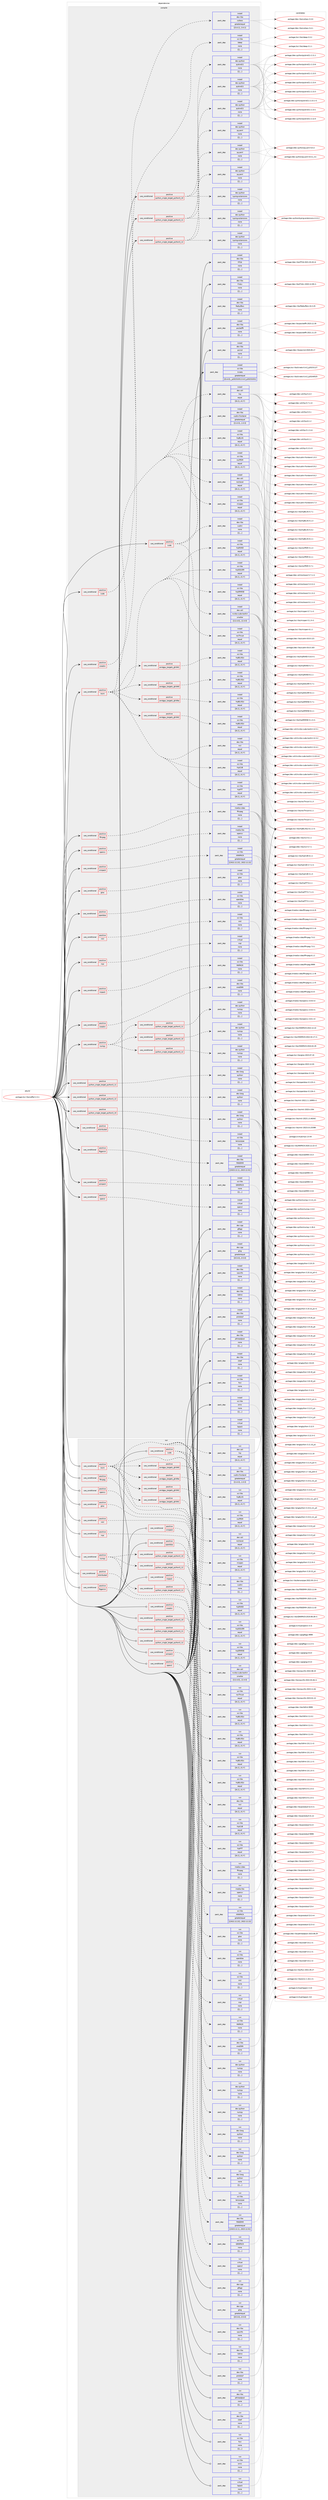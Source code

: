 digraph prolog {

# *************
# Graph options
# *************

newrank=true;
concentrate=true;
compound=true;
graph [rankdir=LR,fontname=Helvetica,fontsize=10,ranksep=1.5];#, ranksep=2.5, nodesep=0.2];
edge  [arrowhead=vee];
node  [fontname=Helvetica,fontsize=10];

# **********
# The ebuild
# **********

subgraph cluster_leftcol {
color=gray;
label=<<i>ebuild</i>>;
id [label="portage://sci-libs/caffe2-2.3.1", color=red, width=4, href="../sci-libs/caffe2-2.3.1.svg"];
}

# ****************
# The dependencies
# ****************

subgraph cluster_midcol {
color=gray;
label=<<i>dependencies</i>>;
subgraph cluster_compile {
fillcolor="#eeeeee";
style=filled;
label=<<i>compile</i>>;
subgraph cond109047 {
dependency409113 [label=<<TABLE BORDER="0" CELLBORDER="1" CELLSPACING="0" CELLPADDING="4"><TR><TD ROWSPAN="3" CELLPADDING="10">use_conditional</TD></TR><TR><TD>positive</TD></TR><TR><TD>cuda</TD></TR></TABLE>>, shape=none, color=red];
subgraph pack297199 {
dependency409114 [label=<<TABLE BORDER="0" CELLBORDER="1" CELLSPACING="0" CELLPADDING="4" WIDTH="220"><TR><TD ROWSPAN="6" CELLPADDING="30">pack_dep</TD></TR><TR><TD WIDTH="110">install</TD></TR><TR><TD>dev-libs</TD></TR><TR><TD>cudnn</TD></TR><TR><TD>none</TD></TR><TR><TD>[[],,,,]</TD></TR></TABLE>>, shape=none, color=blue];
}
dependency409113:e -> dependency409114:w [weight=20,style="dashed",arrowhead="vee"];
subgraph pack297200 {
dependency409115 [label=<<TABLE BORDER="0" CELLBORDER="1" CELLSPACING="0" CELLPADDING="4" WIDTH="220"><TR><TD ROWSPAN="6" CELLPADDING="30">pack_dep</TD></TR><TR><TD WIDTH="110">install</TD></TR><TR><TD>dev-libs</TD></TR><TR><TD>cudnn-frontend</TD></TR><TR><TD>greaterequal</TD></TR><TR><TD>[[1,0,3],,,1.0.3]</TD></TR></TABLE>>, shape=none, color=blue];
}
dependency409113:e -> dependency409115:w [weight=20,style="dashed",arrowhead="vee"];
subgraph pack297201 {
dependency409116 [label=<<TABLE BORDER="0" CELLBORDER="1" CELLSPACING="0" CELLPADDING="4" WIDTH="220"><TR><TD ROWSPAN="6" CELLPADDING="30">pack_dep</TD></TR><TR><TD WIDTH="110">install</TD></TR><TR><TD>dev-util</TD></TR><TR><TD>nvidia-cuda-toolkit</TD></TR><TR><TD>smaller</TD></TR><TR><TD>[[12,4,0],,,12.4.0]</TD></TR></TABLE>>, shape=none, color=blue];
}
dependency409113:e -> dependency409116:w [weight=20,style="dashed",arrowhead="vee"];
}
id:e -> dependency409113:w [weight=20,style="solid",arrowhead="vee"];
subgraph cond109048 {
dependency409117 [label=<<TABLE BORDER="0" CELLBORDER="1" CELLSPACING="0" CELLPADDING="4"><TR><TD ROWSPAN="3" CELLPADDING="10">use_conditional</TD></TR><TR><TD>positive</TD></TR><TR><TD>cuda</TD></TR></TABLE>>, shape=none, color=red];
subgraph pack297202 {
dependency409118 [label=<<TABLE BORDER="0" CELLBORDER="1" CELLSPACING="0" CELLPADDING="4" WIDTH="220"><TR><TD ROWSPAN="6" CELLPADDING="30">pack_dep</TD></TR><TR><TD WIDTH="110">install</TD></TR><TR><TD>dev-libs</TD></TR><TR><TD>cutlass</TD></TR><TR><TD>greaterequal</TD></TR><TR><TD>[[3,4,1],,,3.4.1]</TD></TR></TABLE>>, shape=none, color=blue];
}
dependency409117:e -> dependency409118:w [weight=20,style="dashed",arrowhead="vee"];
}
id:e -> dependency409117:w [weight=20,style="solid",arrowhead="vee"];
subgraph cond109049 {
dependency409119 [label=<<TABLE BORDER="0" CELLBORDER="1" CELLSPACING="0" CELLPADDING="4"><TR><TD ROWSPAN="3" CELLPADDING="10">use_conditional</TD></TR><TR><TD>positive</TD></TR><TR><TD>distributed</TD></TR></TABLE>>, shape=none, color=red];
subgraph pack297203 {
dependency409120 [label=<<TABLE BORDER="0" CELLBORDER="1" CELLSPACING="0" CELLPADDING="4" WIDTH="220"><TR><TD ROWSPAN="6" CELLPADDING="30">pack_dep</TD></TR><TR><TD WIDTH="110">install</TD></TR><TR><TD>sci-libs</TD></TR><TR><TD>tensorpipe</TD></TR><TR><TD>none</TD></TR><TR><TD>[[],,,,]</TD></TR></TABLE>>, shape=none, color=blue];
}
dependency409119:e -> dependency409120:w [weight=20,style="dashed",arrowhead="vee"];
}
id:e -> dependency409119:w [weight=20,style="solid",arrowhead="vee"];
subgraph cond109050 {
dependency409121 [label=<<TABLE BORDER="0" CELLBORDER="1" CELLSPACING="0" CELLPADDING="4"><TR><TD ROWSPAN="3" CELLPADDING="10">use_conditional</TD></TR><TR><TD>positive</TD></TR><TR><TD>fbgemm</TD></TR></TABLE>>, shape=none, color=red];
subgraph pack297204 {
dependency409122 [label=<<TABLE BORDER="0" CELLBORDER="1" CELLSPACING="0" CELLPADDING="4" WIDTH="220"><TR><TD ROWSPAN="6" CELLPADDING="30">pack_dep</TD></TR><TR><TD WIDTH="110">install</TD></TR><TR><TD>dev-libs</TD></TR><TR><TD>FBGEMM</TD></TR><TR><TD>greaterequal</TD></TR><TR><TD>[[2023,12,1],,,2023.12.01]</TD></TR></TABLE>>, shape=none, color=blue];
}
dependency409121:e -> dependency409122:w [weight=20,style="dashed",arrowhead="vee"];
}
id:e -> dependency409121:w [weight=20,style="solid",arrowhead="vee"];
subgraph cond109051 {
dependency409123 [label=<<TABLE BORDER="0" CELLBORDER="1" CELLSPACING="0" CELLPADDING="4"><TR><TD ROWSPAN="3" CELLPADDING="10">use_conditional</TD></TR><TR><TD>positive</TD></TR><TR><TD>ffmpeg</TD></TR></TABLE>>, shape=none, color=red];
subgraph pack297205 {
dependency409124 [label=<<TABLE BORDER="0" CELLBORDER="1" CELLSPACING="0" CELLPADDING="4" WIDTH="220"><TR><TD ROWSPAN="6" CELLPADDING="30">pack_dep</TD></TR><TR><TD WIDTH="110">install</TD></TR><TR><TD>media-video</TD></TR><TR><TD>ffmpeg</TD></TR><TR><TD>none</TD></TR><TR><TD>[[],,,,]</TD></TR></TABLE>>, shape=none, color=blue];
}
dependency409123:e -> dependency409124:w [weight=20,style="dashed",arrowhead="vee"];
}
id:e -> dependency409123:w [weight=20,style="solid",arrowhead="vee"];
subgraph cond109052 {
dependency409125 [label=<<TABLE BORDER="0" CELLBORDER="1" CELLSPACING="0" CELLPADDING="4"><TR><TD ROWSPAN="3" CELLPADDING="10">use_conditional</TD></TR><TR><TD>positive</TD></TR><TR><TD>gloo</TD></TR></TABLE>>, shape=none, color=red];
subgraph pack297206 {
dependency409126 [label=<<TABLE BORDER="0" CELLBORDER="1" CELLSPACING="0" CELLPADDING="4" WIDTH="220"><TR><TD ROWSPAN="6" CELLPADDING="30">pack_dep</TD></TR><TR><TD WIDTH="110">install</TD></TR><TR><TD>sci-libs</TD></TR><TR><TD>gloo</TD></TR><TR><TD>none</TD></TR><TR><TD>[[],,,,]</TD></TR></TABLE>>, shape=none, color=blue];
}
dependency409125:e -> dependency409126:w [weight=20,style="dashed",arrowhead="vee"];
}
id:e -> dependency409125:w [weight=20,style="solid",arrowhead="vee"];
subgraph cond109053 {
dependency409127 [label=<<TABLE BORDER="0" CELLBORDER="1" CELLSPACING="0" CELLPADDING="4"><TR><TD ROWSPAN="3" CELLPADDING="10">use_conditional</TD></TR><TR><TD>positive</TD></TR><TR><TD>mkl</TD></TR></TABLE>>, shape=none, color=red];
subgraph pack297207 {
dependency409128 [label=<<TABLE BORDER="0" CELLBORDER="1" CELLSPACING="0" CELLPADDING="4" WIDTH="220"><TR><TD ROWSPAN="6" CELLPADDING="30">pack_dep</TD></TR><TR><TD WIDTH="110">install</TD></TR><TR><TD>sci-libs</TD></TR><TR><TD>mkl</TD></TR><TR><TD>none</TD></TR><TR><TD>[[],,,,]</TD></TR></TABLE>>, shape=none, color=blue];
}
dependency409127:e -> dependency409128:w [weight=20,style="dashed",arrowhead="vee"];
}
id:e -> dependency409127:w [weight=20,style="solid",arrowhead="vee"];
subgraph cond109054 {
dependency409129 [label=<<TABLE BORDER="0" CELLBORDER="1" CELLSPACING="0" CELLPADDING="4"><TR><TD ROWSPAN="3" CELLPADDING="10">use_conditional</TD></TR><TR><TD>positive</TD></TR><TR><TD>mpi</TD></TR></TABLE>>, shape=none, color=red];
subgraph pack297208 {
dependency409130 [label=<<TABLE BORDER="0" CELLBORDER="1" CELLSPACING="0" CELLPADDING="4" WIDTH="220"><TR><TD ROWSPAN="6" CELLPADDING="30">pack_dep</TD></TR><TR><TD WIDTH="110">install</TD></TR><TR><TD>virtual</TD></TR><TR><TD>mpi</TD></TR><TR><TD>none</TD></TR><TR><TD>[[],,,,]</TD></TR></TABLE>>, shape=none, color=blue];
}
dependency409129:e -> dependency409130:w [weight=20,style="dashed",arrowhead="vee"];
}
id:e -> dependency409129:w [weight=20,style="solid",arrowhead="vee"];
subgraph cond109055 {
dependency409131 [label=<<TABLE BORDER="0" CELLBORDER="1" CELLSPACING="0" CELLPADDING="4"><TR><TD ROWSPAN="3" CELLPADDING="10">use_conditional</TD></TR><TR><TD>positive</TD></TR><TR><TD>nnpack</TD></TR></TABLE>>, shape=none, color=red];
subgraph pack297209 {
dependency409132 [label=<<TABLE BORDER="0" CELLBORDER="1" CELLSPACING="0" CELLPADDING="4" WIDTH="220"><TR><TD ROWSPAN="6" CELLPADDING="30">pack_dep</TD></TR><TR><TD WIDTH="110">install</TD></TR><TR><TD>sci-libs</TD></TR><TR><TD>NNPACK</TD></TR><TR><TD>none</TD></TR><TR><TD>[[],,,,]</TD></TR></TABLE>>, shape=none, color=blue];
}
dependency409131:e -> dependency409132:w [weight=20,style="dashed",arrowhead="vee"];
}
id:e -> dependency409131:w [weight=20,style="solid",arrowhead="vee"];
subgraph cond109056 {
dependency409133 [label=<<TABLE BORDER="0" CELLBORDER="1" CELLSPACING="0" CELLPADDING="4"><TR><TD ROWSPAN="3" CELLPADDING="10">use_conditional</TD></TR><TR><TD>positive</TD></TR><TR><TD>numpy</TD></TR></TABLE>>, shape=none, color=red];
subgraph cond109057 {
dependency409134 [label=<<TABLE BORDER="0" CELLBORDER="1" CELLSPACING="0" CELLPADDING="4"><TR><TD ROWSPAN="3" CELLPADDING="10">use_conditional</TD></TR><TR><TD>positive</TD></TR><TR><TD>python_single_target_python3_10</TD></TR></TABLE>>, shape=none, color=red];
subgraph pack297210 {
dependency409135 [label=<<TABLE BORDER="0" CELLBORDER="1" CELLSPACING="0" CELLPADDING="4" WIDTH="220"><TR><TD ROWSPAN="6" CELLPADDING="30">pack_dep</TD></TR><TR><TD WIDTH="110">install</TD></TR><TR><TD>dev-python</TD></TR><TR><TD>numpy</TD></TR><TR><TD>none</TD></TR><TR><TD>[[],,,,]</TD></TR></TABLE>>, shape=none, color=blue];
}
dependency409134:e -> dependency409135:w [weight=20,style="dashed",arrowhead="vee"];
}
dependency409133:e -> dependency409134:w [weight=20,style="dashed",arrowhead="vee"];
subgraph cond109058 {
dependency409136 [label=<<TABLE BORDER="0" CELLBORDER="1" CELLSPACING="0" CELLPADDING="4"><TR><TD ROWSPAN="3" CELLPADDING="10">use_conditional</TD></TR><TR><TD>positive</TD></TR><TR><TD>python_single_target_python3_11</TD></TR></TABLE>>, shape=none, color=red];
subgraph pack297211 {
dependency409137 [label=<<TABLE BORDER="0" CELLBORDER="1" CELLSPACING="0" CELLPADDING="4" WIDTH="220"><TR><TD ROWSPAN="6" CELLPADDING="30">pack_dep</TD></TR><TR><TD WIDTH="110">install</TD></TR><TR><TD>dev-python</TD></TR><TR><TD>numpy</TD></TR><TR><TD>none</TD></TR><TR><TD>[[],,,,]</TD></TR></TABLE>>, shape=none, color=blue];
}
dependency409136:e -> dependency409137:w [weight=20,style="dashed",arrowhead="vee"];
}
dependency409133:e -> dependency409136:w [weight=20,style="dashed",arrowhead="vee"];
subgraph cond109059 {
dependency409138 [label=<<TABLE BORDER="0" CELLBORDER="1" CELLSPACING="0" CELLPADDING="4"><TR><TD ROWSPAN="3" CELLPADDING="10">use_conditional</TD></TR><TR><TD>positive</TD></TR><TR><TD>python_single_target_python3_12</TD></TR></TABLE>>, shape=none, color=red];
subgraph pack297212 {
dependency409139 [label=<<TABLE BORDER="0" CELLBORDER="1" CELLSPACING="0" CELLPADDING="4" WIDTH="220"><TR><TD ROWSPAN="6" CELLPADDING="30">pack_dep</TD></TR><TR><TD WIDTH="110">install</TD></TR><TR><TD>dev-python</TD></TR><TR><TD>numpy</TD></TR><TR><TD>none</TD></TR><TR><TD>[[],,,,]</TD></TR></TABLE>>, shape=none, color=blue];
}
dependency409138:e -> dependency409139:w [weight=20,style="dashed",arrowhead="vee"];
}
dependency409133:e -> dependency409138:w [weight=20,style="dashed",arrowhead="vee"];
}
id:e -> dependency409133:w [weight=20,style="solid",arrowhead="vee"];
subgraph cond109060 {
dependency409140 [label=<<TABLE BORDER="0" CELLBORDER="1" CELLSPACING="0" CELLPADDING="4"><TR><TD ROWSPAN="3" CELLPADDING="10">use_conditional</TD></TR><TR><TD>positive</TD></TR><TR><TD>onednn</TD></TR></TABLE>>, shape=none, color=red];
subgraph pack297213 {
dependency409141 [label=<<TABLE BORDER="0" CELLBORDER="1" CELLSPACING="0" CELLPADDING="4" WIDTH="220"><TR><TD ROWSPAN="6" CELLPADDING="30">pack_dep</TD></TR><TR><TD WIDTH="110">install</TD></TR><TR><TD>dev-libs</TD></TR><TR><TD>oneDNN</TD></TR><TR><TD>none</TD></TR><TR><TD>[[],,,,]</TD></TR></TABLE>>, shape=none, color=blue];
}
dependency409140:e -> dependency409141:w [weight=20,style="dashed",arrowhead="vee"];
}
id:e -> dependency409140:w [weight=20,style="solid",arrowhead="vee"];
subgraph cond109061 {
dependency409142 [label=<<TABLE BORDER="0" CELLBORDER="1" CELLSPACING="0" CELLPADDING="4"><TR><TD ROWSPAN="3" CELLPADDING="10">use_conditional</TD></TR><TR><TD>positive</TD></TR><TR><TD>onednn</TD></TR></TABLE>>, shape=none, color=red];
subgraph pack297214 {
dependency409143 [label=<<TABLE BORDER="0" CELLBORDER="1" CELLSPACING="0" CELLPADDING="4" WIDTH="220"><TR><TD ROWSPAN="6" CELLPADDING="30">pack_dep</TD></TR><TR><TD WIDTH="110">install</TD></TR><TR><TD>sci-libs</TD></TR><TR><TD>ideep</TD></TR><TR><TD>none</TD></TR><TR><TD>[[],,,,]</TD></TR></TABLE>>, shape=none, color=blue];
}
dependency409142:e -> dependency409143:w [weight=20,style="dashed",arrowhead="vee"];
}
id:e -> dependency409142:w [weight=20,style="solid",arrowhead="vee"];
subgraph cond109062 {
dependency409144 [label=<<TABLE BORDER="0" CELLBORDER="1" CELLSPACING="0" CELLPADDING="4"><TR><TD ROWSPAN="3" CELLPADDING="10">use_conditional</TD></TR><TR><TD>positive</TD></TR><TR><TD>openblas</TD></TR></TABLE>>, shape=none, color=red];
subgraph pack297215 {
dependency409145 [label=<<TABLE BORDER="0" CELLBORDER="1" CELLSPACING="0" CELLPADDING="4" WIDTH="220"><TR><TD ROWSPAN="6" CELLPADDING="30">pack_dep</TD></TR><TR><TD WIDTH="110">install</TD></TR><TR><TD>sci-libs</TD></TR><TR><TD>openblas</TD></TR><TR><TD>none</TD></TR><TR><TD>[[],,,,]</TD></TR></TABLE>>, shape=none, color=blue];
}
dependency409144:e -> dependency409145:w [weight=20,style="dashed",arrowhead="vee"];
}
id:e -> dependency409144:w [weight=20,style="solid",arrowhead="vee"];
subgraph cond109063 {
dependency409146 [label=<<TABLE BORDER="0" CELLBORDER="1" CELLSPACING="0" CELLPADDING="4"><TR><TD ROWSPAN="3" CELLPADDING="10">use_conditional</TD></TR><TR><TD>positive</TD></TR><TR><TD>opencl</TD></TR></TABLE>>, shape=none, color=red];
subgraph pack297216 {
dependency409147 [label=<<TABLE BORDER="0" CELLBORDER="1" CELLSPACING="0" CELLPADDING="4" WIDTH="220"><TR><TD ROWSPAN="6" CELLPADDING="30">pack_dep</TD></TR><TR><TD WIDTH="110">install</TD></TR><TR><TD>virtual</TD></TR><TR><TD>opencl</TD></TR><TR><TD>none</TD></TR><TR><TD>[[],,,,]</TD></TR></TABLE>>, shape=none, color=blue];
}
dependency409146:e -> dependency409147:w [weight=20,style="dashed",arrowhead="vee"];
}
id:e -> dependency409146:w [weight=20,style="solid",arrowhead="vee"];
subgraph cond109064 {
dependency409148 [label=<<TABLE BORDER="0" CELLBORDER="1" CELLSPACING="0" CELLPADDING="4"><TR><TD ROWSPAN="3" CELLPADDING="10">use_conditional</TD></TR><TR><TD>positive</TD></TR><TR><TD>opencv</TD></TR></TABLE>>, shape=none, color=red];
subgraph pack297217 {
dependency409149 [label=<<TABLE BORDER="0" CELLBORDER="1" CELLSPACING="0" CELLPADDING="4" WIDTH="220"><TR><TD ROWSPAN="6" CELLPADDING="30">pack_dep</TD></TR><TR><TD WIDTH="110">install</TD></TR><TR><TD>media-libs</TD></TR><TR><TD>opencv</TD></TR><TR><TD>none</TD></TR><TR><TD>[[],,,,]</TD></TR></TABLE>>, shape=none, color=blue];
}
dependency409148:e -> dependency409149:w [weight=20,style="dashed",arrowhead="vee"];
}
id:e -> dependency409148:w [weight=20,style="solid",arrowhead="vee"];
subgraph cond109065 {
dependency409150 [label=<<TABLE BORDER="0" CELLBORDER="1" CELLSPACING="0" CELLPADDING="4"><TR><TD ROWSPAN="3" CELLPADDING="10">use_conditional</TD></TR><TR><TD>positive</TD></TR><TR><TD>python_single_target_python3_10</TD></TR></TABLE>>, shape=none, color=red];
subgraph pack297218 {
dependency409151 [label=<<TABLE BORDER="0" CELLBORDER="1" CELLSPACING="0" CELLPADDING="4" WIDTH="220"><TR><TD ROWSPAN="6" CELLPADDING="30">pack_dep</TD></TR><TR><TD WIDTH="110">install</TD></TR><TR><TD>dev-lang</TD></TR><TR><TD>python</TD></TR><TR><TD>none</TD></TR><TR><TD>[[],,,,]</TD></TR></TABLE>>, shape=none, color=blue];
}
dependency409150:e -> dependency409151:w [weight=20,style="dashed",arrowhead="vee"];
}
id:e -> dependency409150:w [weight=20,style="solid",arrowhead="vee"];
subgraph cond109066 {
dependency409152 [label=<<TABLE BORDER="0" CELLBORDER="1" CELLSPACING="0" CELLPADDING="4"><TR><TD ROWSPAN="3" CELLPADDING="10">use_conditional</TD></TR><TR><TD>positive</TD></TR><TR><TD>python_single_target_python3_10</TD></TR></TABLE>>, shape=none, color=red];
subgraph pack297219 {
dependency409153 [label=<<TABLE BORDER="0" CELLBORDER="1" CELLSPACING="0" CELLPADDING="4" WIDTH="220"><TR><TD ROWSPAN="6" CELLPADDING="30">pack_dep</TD></TR><TR><TD WIDTH="110">install</TD></TR><TR><TD>dev-python</TD></TR><TR><TD>pyyaml</TD></TR><TR><TD>none</TD></TR><TR><TD>[[],,,,]</TD></TR></TABLE>>, shape=none, color=blue];
}
dependency409152:e -> dependency409153:w [weight=20,style="dashed",arrowhead="vee"];
subgraph pack297220 {
dependency409154 [label=<<TABLE BORDER="0" CELLBORDER="1" CELLSPACING="0" CELLPADDING="4" WIDTH="220"><TR><TD ROWSPAN="6" CELLPADDING="30">pack_dep</TD></TR><TR><TD WIDTH="110">install</TD></TR><TR><TD>dev-python</TD></TR><TR><TD>pybind11</TD></TR><TR><TD>none</TD></TR><TR><TD>[[],,,,]</TD></TR></TABLE>>, shape=none, color=blue];
}
dependency409152:e -> dependency409154:w [weight=20,style="dashed",arrowhead="vee"];
subgraph pack297221 {
dependency409155 [label=<<TABLE BORDER="0" CELLBORDER="1" CELLSPACING="0" CELLPADDING="4" WIDTH="220"><TR><TD ROWSPAN="6" CELLPADDING="30">pack_dep</TD></TR><TR><TD WIDTH="110">install</TD></TR><TR><TD>dev-python</TD></TR><TR><TD>typing-extensions</TD></TR><TR><TD>none</TD></TR><TR><TD>[[],,,,]</TD></TR></TABLE>>, shape=none, color=blue];
}
dependency409152:e -> dependency409155:w [weight=20,style="dashed",arrowhead="vee"];
}
id:e -> dependency409152:w [weight=20,style="solid",arrowhead="vee"];
subgraph cond109067 {
dependency409156 [label=<<TABLE BORDER="0" CELLBORDER="1" CELLSPACING="0" CELLPADDING="4"><TR><TD ROWSPAN="3" CELLPADDING="10">use_conditional</TD></TR><TR><TD>positive</TD></TR><TR><TD>python_single_target_python3_11</TD></TR></TABLE>>, shape=none, color=red];
subgraph pack297222 {
dependency409157 [label=<<TABLE BORDER="0" CELLBORDER="1" CELLSPACING="0" CELLPADDING="4" WIDTH="220"><TR><TD ROWSPAN="6" CELLPADDING="30">pack_dep</TD></TR><TR><TD WIDTH="110">install</TD></TR><TR><TD>dev-lang</TD></TR><TR><TD>python</TD></TR><TR><TD>none</TD></TR><TR><TD>[[],,,,]</TD></TR></TABLE>>, shape=none, color=blue];
}
dependency409156:e -> dependency409157:w [weight=20,style="dashed",arrowhead="vee"];
}
id:e -> dependency409156:w [weight=20,style="solid",arrowhead="vee"];
subgraph cond109068 {
dependency409158 [label=<<TABLE BORDER="0" CELLBORDER="1" CELLSPACING="0" CELLPADDING="4"><TR><TD ROWSPAN="3" CELLPADDING="10">use_conditional</TD></TR><TR><TD>positive</TD></TR><TR><TD>python_single_target_python3_11</TD></TR></TABLE>>, shape=none, color=red];
subgraph pack297223 {
dependency409159 [label=<<TABLE BORDER="0" CELLBORDER="1" CELLSPACING="0" CELLPADDING="4" WIDTH="220"><TR><TD ROWSPAN="6" CELLPADDING="30">pack_dep</TD></TR><TR><TD WIDTH="110">install</TD></TR><TR><TD>dev-python</TD></TR><TR><TD>pyyaml</TD></TR><TR><TD>none</TD></TR><TR><TD>[[],,,,]</TD></TR></TABLE>>, shape=none, color=blue];
}
dependency409158:e -> dependency409159:w [weight=20,style="dashed",arrowhead="vee"];
subgraph pack297224 {
dependency409160 [label=<<TABLE BORDER="0" CELLBORDER="1" CELLSPACING="0" CELLPADDING="4" WIDTH="220"><TR><TD ROWSPAN="6" CELLPADDING="30">pack_dep</TD></TR><TR><TD WIDTH="110">install</TD></TR><TR><TD>dev-python</TD></TR><TR><TD>pybind11</TD></TR><TR><TD>none</TD></TR><TR><TD>[[],,,,]</TD></TR></TABLE>>, shape=none, color=blue];
}
dependency409158:e -> dependency409160:w [weight=20,style="dashed",arrowhead="vee"];
subgraph pack297225 {
dependency409161 [label=<<TABLE BORDER="0" CELLBORDER="1" CELLSPACING="0" CELLPADDING="4" WIDTH="220"><TR><TD ROWSPAN="6" CELLPADDING="30">pack_dep</TD></TR><TR><TD WIDTH="110">install</TD></TR><TR><TD>dev-python</TD></TR><TR><TD>typing-extensions</TD></TR><TR><TD>none</TD></TR><TR><TD>[[],,,,]</TD></TR></TABLE>>, shape=none, color=blue];
}
dependency409158:e -> dependency409161:w [weight=20,style="dashed",arrowhead="vee"];
}
id:e -> dependency409158:w [weight=20,style="solid",arrowhead="vee"];
subgraph cond109069 {
dependency409162 [label=<<TABLE BORDER="0" CELLBORDER="1" CELLSPACING="0" CELLPADDING="4"><TR><TD ROWSPAN="3" CELLPADDING="10">use_conditional</TD></TR><TR><TD>positive</TD></TR><TR><TD>python_single_target_python3_12</TD></TR></TABLE>>, shape=none, color=red];
subgraph pack297226 {
dependency409163 [label=<<TABLE BORDER="0" CELLBORDER="1" CELLSPACING="0" CELLPADDING="4" WIDTH="220"><TR><TD ROWSPAN="6" CELLPADDING="30">pack_dep</TD></TR><TR><TD WIDTH="110">install</TD></TR><TR><TD>dev-lang</TD></TR><TR><TD>python</TD></TR><TR><TD>none</TD></TR><TR><TD>[[],,,,]</TD></TR></TABLE>>, shape=none, color=blue];
}
dependency409162:e -> dependency409163:w [weight=20,style="dashed",arrowhead="vee"];
}
id:e -> dependency409162:w [weight=20,style="solid",arrowhead="vee"];
subgraph cond109070 {
dependency409164 [label=<<TABLE BORDER="0" CELLBORDER="1" CELLSPACING="0" CELLPADDING="4"><TR><TD ROWSPAN="3" CELLPADDING="10">use_conditional</TD></TR><TR><TD>positive</TD></TR><TR><TD>python_single_target_python3_12</TD></TR></TABLE>>, shape=none, color=red];
subgraph pack297227 {
dependency409165 [label=<<TABLE BORDER="0" CELLBORDER="1" CELLSPACING="0" CELLPADDING="4" WIDTH="220"><TR><TD ROWSPAN="6" CELLPADDING="30">pack_dep</TD></TR><TR><TD WIDTH="110">install</TD></TR><TR><TD>dev-python</TD></TR><TR><TD>pyyaml</TD></TR><TR><TD>none</TD></TR><TR><TD>[[],,,,]</TD></TR></TABLE>>, shape=none, color=blue];
}
dependency409164:e -> dependency409165:w [weight=20,style="dashed",arrowhead="vee"];
subgraph pack297228 {
dependency409166 [label=<<TABLE BORDER="0" CELLBORDER="1" CELLSPACING="0" CELLPADDING="4" WIDTH="220"><TR><TD ROWSPAN="6" CELLPADDING="30">pack_dep</TD></TR><TR><TD WIDTH="110">install</TD></TR><TR><TD>dev-python</TD></TR><TR><TD>pybind11</TD></TR><TR><TD>none</TD></TR><TR><TD>[[],,,,]</TD></TR></TABLE>>, shape=none, color=blue];
}
dependency409164:e -> dependency409166:w [weight=20,style="dashed",arrowhead="vee"];
subgraph pack297229 {
dependency409167 [label=<<TABLE BORDER="0" CELLBORDER="1" CELLSPACING="0" CELLPADDING="4" WIDTH="220"><TR><TD ROWSPAN="6" CELLPADDING="30">pack_dep</TD></TR><TR><TD WIDTH="110">install</TD></TR><TR><TD>dev-python</TD></TR><TR><TD>typing-extensions</TD></TR><TR><TD>none</TD></TR><TR><TD>[[],,,,]</TD></TR></TABLE>>, shape=none, color=blue];
}
dependency409164:e -> dependency409167:w [weight=20,style="dashed",arrowhead="vee"];
}
id:e -> dependency409164:w [weight=20,style="solid",arrowhead="vee"];
subgraph cond109071 {
dependency409168 [label=<<TABLE BORDER="0" CELLBORDER="1" CELLSPACING="0" CELLPADDING="4"><TR><TD ROWSPAN="3" CELLPADDING="10">use_conditional</TD></TR><TR><TD>positive</TD></TR><TR><TD>qnnpack</TD></TR></TABLE>>, shape=none, color=red];
subgraph pack297230 {
dependency409169 [label=<<TABLE BORDER="0" CELLBORDER="1" CELLSPACING="0" CELLPADDING="4" WIDTH="220"><TR><TD ROWSPAN="6" CELLPADDING="30">pack_dep</TD></TR><TR><TD WIDTH="110">install</TD></TR><TR><TD>sci-libs</TD></TR><TR><TD>QNNPACK</TD></TR><TR><TD>none</TD></TR><TR><TD>[[],,,,]</TD></TR></TABLE>>, shape=none, color=blue];
}
dependency409168:e -> dependency409169:w [weight=20,style="dashed",arrowhead="vee"];
}
id:e -> dependency409168:w [weight=20,style="solid",arrowhead="vee"];
subgraph cond109072 {
dependency409170 [label=<<TABLE BORDER="0" CELLBORDER="1" CELLSPACING="0" CELLPADDING="4"><TR><TD ROWSPAN="3" CELLPADDING="10">use_conditional</TD></TR><TR><TD>positive</TD></TR><TR><TD>rocm</TD></TR></TABLE>>, shape=none, color=red];
subgraph pack297231 {
dependency409171 [label=<<TABLE BORDER="0" CELLBORDER="1" CELLSPACING="0" CELLPADDING="4" WIDTH="220"><TR><TD ROWSPAN="6" CELLPADDING="30">pack_dep</TD></TR><TR><TD WIDTH="110">install</TD></TR><TR><TD>dev-util</TD></TR><TR><TD>hip</TD></TR><TR><TD>equal</TD></TR><TR><TD>[[6,1],,,6.1*]</TD></TR></TABLE>>, shape=none, color=blue];
}
dependency409170:e -> dependency409171:w [weight=20,style="dashed",arrowhead="vee"];
subgraph pack297232 {
dependency409172 [label=<<TABLE BORDER="0" CELLBORDER="1" CELLSPACING="0" CELLPADDING="4" WIDTH="220"><TR><TD ROWSPAN="6" CELLPADDING="30">pack_dep</TD></TR><TR><TD WIDTH="110">install</TD></TR><TR><TD>dev-libs</TD></TR><TR><TD>rccl</TD></TR><TR><TD>equal</TD></TR><TR><TD>[[6,1],,,6.1*]</TD></TR></TABLE>>, shape=none, color=blue];
}
dependency409170:e -> dependency409172:w [weight=20,style="dashed",arrowhead="vee"];
subgraph pack297233 {
dependency409173 [label=<<TABLE BORDER="0" CELLBORDER="1" CELLSPACING="0" CELLPADDING="4" WIDTH="220"><TR><TD ROWSPAN="6" CELLPADDING="30">pack_dep</TD></TR><TR><TD WIDTH="110">install</TD></TR><TR><TD>sci-libs</TD></TR><TR><TD>rocThrust</TD></TR><TR><TD>equal</TD></TR><TR><TD>[[6,1],,,6.1*]</TD></TR></TABLE>>, shape=none, color=blue];
}
dependency409170:e -> dependency409173:w [weight=20,style="dashed",arrowhead="vee"];
subgraph pack297234 {
dependency409174 [label=<<TABLE BORDER="0" CELLBORDER="1" CELLSPACING="0" CELLPADDING="4" WIDTH="220"><TR><TD ROWSPAN="6" CELLPADDING="30">pack_dep</TD></TR><TR><TD WIDTH="110">install</TD></TR><TR><TD>sci-libs</TD></TR><TR><TD>rocPRIM</TD></TR><TR><TD>equal</TD></TR><TR><TD>[[6,1],,,6.1*]</TD></TR></TABLE>>, shape=none, color=blue];
}
dependency409170:e -> dependency409174:w [weight=20,style="dashed",arrowhead="vee"];
subgraph pack297235 {
dependency409175 [label=<<TABLE BORDER="0" CELLBORDER="1" CELLSPACING="0" CELLPADDING="4" WIDTH="220"><TR><TD ROWSPAN="6" CELLPADDING="30">pack_dep</TD></TR><TR><TD WIDTH="110">install</TD></TR><TR><TD>sci-libs</TD></TR><TR><TD>hipBLAS</TD></TR><TR><TD>equal</TD></TR><TR><TD>[[6,1],,,6.1*]</TD></TR></TABLE>>, shape=none, color=blue];
}
dependency409170:e -> dependency409175:w [weight=20,style="dashed",arrowhead="vee"];
subgraph pack297236 {
dependency409176 [label=<<TABLE BORDER="0" CELLBORDER="1" CELLSPACING="0" CELLPADDING="4" WIDTH="220"><TR><TD ROWSPAN="6" CELLPADDING="30">pack_dep</TD></TR><TR><TD WIDTH="110">install</TD></TR><TR><TD>sci-libs</TD></TR><TR><TD>hipFFT</TD></TR><TR><TD>equal</TD></TR><TR><TD>[[6,1],,,6.1*]</TD></TR></TABLE>>, shape=none, color=blue];
}
dependency409170:e -> dependency409176:w [weight=20,style="dashed",arrowhead="vee"];
subgraph pack297237 {
dependency409177 [label=<<TABLE BORDER="0" CELLBORDER="1" CELLSPACING="0" CELLPADDING="4" WIDTH="220"><TR><TD ROWSPAN="6" CELLPADDING="30">pack_dep</TD></TR><TR><TD WIDTH="110">install</TD></TR><TR><TD>sci-libs</TD></TR><TR><TD>hipSPARSE</TD></TR><TR><TD>equal</TD></TR><TR><TD>[[6,1],,,6.1*]</TD></TR></TABLE>>, shape=none, color=blue];
}
dependency409170:e -> dependency409177:w [weight=20,style="dashed",arrowhead="vee"];
subgraph pack297238 {
dependency409178 [label=<<TABLE BORDER="0" CELLBORDER="1" CELLSPACING="0" CELLPADDING="4" WIDTH="220"><TR><TD ROWSPAN="6" CELLPADDING="30">pack_dep</TD></TR><TR><TD WIDTH="110">install</TD></TR><TR><TD>sci-libs</TD></TR><TR><TD>hipRAND</TD></TR><TR><TD>equal</TD></TR><TR><TD>[[6,1],,,6.1*]</TD></TR></TABLE>>, shape=none, color=blue];
}
dependency409170:e -> dependency409178:w [weight=20,style="dashed",arrowhead="vee"];
subgraph pack297239 {
dependency409179 [label=<<TABLE BORDER="0" CELLBORDER="1" CELLSPACING="0" CELLPADDING="4" WIDTH="220"><TR><TD ROWSPAN="6" CELLPADDING="30">pack_dep</TD></TR><TR><TD WIDTH="110">install</TD></TR><TR><TD>sci-libs</TD></TR><TR><TD>hipCUB</TD></TR><TR><TD>equal</TD></TR><TR><TD>[[6,1],,,6.1*]</TD></TR></TABLE>>, shape=none, color=blue];
}
dependency409170:e -> dependency409179:w [weight=20,style="dashed",arrowhead="vee"];
subgraph pack297240 {
dependency409180 [label=<<TABLE BORDER="0" CELLBORDER="1" CELLSPACING="0" CELLPADDING="4" WIDTH="220"><TR><TD ROWSPAN="6" CELLPADDING="30">pack_dep</TD></TR><TR><TD WIDTH="110">install</TD></TR><TR><TD>sci-libs</TD></TR><TR><TD>hipSOLVER</TD></TR><TR><TD>equal</TD></TR><TR><TD>[[6,1],,,6.1*]</TD></TR></TABLE>>, shape=none, color=blue];
}
dependency409170:e -> dependency409180:w [weight=20,style="dashed",arrowhead="vee"];
subgraph pack297241 {
dependency409181 [label=<<TABLE BORDER="0" CELLBORDER="1" CELLSPACING="0" CELLPADDING="4" WIDTH="220"><TR><TD ROWSPAN="6" CELLPADDING="30">pack_dep</TD></TR><TR><TD WIDTH="110">install</TD></TR><TR><TD>sci-libs</TD></TR><TR><TD>miopen</TD></TR><TR><TD>equal</TD></TR><TR><TD>[[6,1],,,6.1*]</TD></TR></TABLE>>, shape=none, color=blue];
}
dependency409170:e -> dependency409181:w [weight=20,style="dashed",arrowhead="vee"];
subgraph pack297242 {
dependency409182 [label=<<TABLE BORDER="0" CELLBORDER="1" CELLSPACING="0" CELLPADDING="4" WIDTH="220"><TR><TD ROWSPAN="6" CELLPADDING="30">pack_dep</TD></TR><TR><TD WIDTH="110">install</TD></TR><TR><TD>dev-util</TD></TR><TR><TD>roctracer</TD></TR><TR><TD>equal</TD></TR><TR><TD>[[6,1],,,6.1*]</TD></TR></TABLE>>, shape=none, color=blue];
}
dependency409170:e -> dependency409182:w [weight=20,style="dashed",arrowhead="vee"];
subgraph cond109073 {
dependency409183 [label=<<TABLE BORDER="0" CELLBORDER="1" CELLSPACING="0" CELLPADDING="4"><TR><TD ROWSPAN="3" CELLPADDING="10">use_conditional</TD></TR><TR><TD>positive</TD></TR><TR><TD>amdgpu_targets_gfx90a</TD></TR></TABLE>>, shape=none, color=red];
subgraph pack297243 {
dependency409184 [label=<<TABLE BORDER="0" CELLBORDER="1" CELLSPACING="0" CELLPADDING="4" WIDTH="220"><TR><TD ROWSPAN="6" CELLPADDING="30">pack_dep</TD></TR><TR><TD WIDTH="110">install</TD></TR><TR><TD>sci-libs</TD></TR><TR><TD>hipBLASLt</TD></TR><TR><TD>equal</TD></TR><TR><TD>[[6,1],,,6.1*]</TD></TR></TABLE>>, shape=none, color=blue];
}
dependency409183:e -> dependency409184:w [weight=20,style="dashed",arrowhead="vee"];
}
dependency409170:e -> dependency409183:w [weight=20,style="dashed",arrowhead="vee"];
subgraph cond109074 {
dependency409185 [label=<<TABLE BORDER="0" CELLBORDER="1" CELLSPACING="0" CELLPADDING="4"><TR><TD ROWSPAN="3" CELLPADDING="10">use_conditional</TD></TR><TR><TD>positive</TD></TR><TR><TD>amdgpu_targets_gfx940</TD></TR></TABLE>>, shape=none, color=red];
subgraph pack297244 {
dependency409186 [label=<<TABLE BORDER="0" CELLBORDER="1" CELLSPACING="0" CELLPADDING="4" WIDTH="220"><TR><TD ROWSPAN="6" CELLPADDING="30">pack_dep</TD></TR><TR><TD WIDTH="110">install</TD></TR><TR><TD>sci-libs</TD></TR><TR><TD>hipBLASLt</TD></TR><TR><TD>equal</TD></TR><TR><TD>[[6,1],,,6.1*]</TD></TR></TABLE>>, shape=none, color=blue];
}
dependency409185:e -> dependency409186:w [weight=20,style="dashed",arrowhead="vee"];
}
dependency409170:e -> dependency409185:w [weight=20,style="dashed",arrowhead="vee"];
subgraph cond109075 {
dependency409187 [label=<<TABLE BORDER="0" CELLBORDER="1" CELLSPACING="0" CELLPADDING="4"><TR><TD ROWSPAN="3" CELLPADDING="10">use_conditional</TD></TR><TR><TD>positive</TD></TR><TR><TD>amdgpu_targets_gfx941</TD></TR></TABLE>>, shape=none, color=red];
subgraph pack297245 {
dependency409188 [label=<<TABLE BORDER="0" CELLBORDER="1" CELLSPACING="0" CELLPADDING="4" WIDTH="220"><TR><TD ROWSPAN="6" CELLPADDING="30">pack_dep</TD></TR><TR><TD WIDTH="110">install</TD></TR><TR><TD>sci-libs</TD></TR><TR><TD>hipBLASLt</TD></TR><TR><TD>equal</TD></TR><TR><TD>[[6,1],,,6.1*]</TD></TR></TABLE>>, shape=none, color=blue];
}
dependency409187:e -> dependency409188:w [weight=20,style="dashed",arrowhead="vee"];
}
dependency409170:e -> dependency409187:w [weight=20,style="dashed",arrowhead="vee"];
subgraph cond109076 {
dependency409189 [label=<<TABLE BORDER="0" CELLBORDER="1" CELLSPACING="0" CELLPADDING="4"><TR><TD ROWSPAN="3" CELLPADDING="10">use_conditional</TD></TR><TR><TD>positive</TD></TR><TR><TD>amdgpu_targets_gfx942</TD></TR></TABLE>>, shape=none, color=red];
subgraph pack297246 {
dependency409190 [label=<<TABLE BORDER="0" CELLBORDER="1" CELLSPACING="0" CELLPADDING="4" WIDTH="220"><TR><TD ROWSPAN="6" CELLPADDING="30">pack_dep</TD></TR><TR><TD WIDTH="110">install</TD></TR><TR><TD>sci-libs</TD></TR><TR><TD>hipBLASLt</TD></TR><TR><TD>equal</TD></TR><TR><TD>[[6,1],,,6.1*]</TD></TR></TABLE>>, shape=none, color=blue];
}
dependency409189:e -> dependency409190:w [weight=20,style="dashed",arrowhead="vee"];
}
dependency409170:e -> dependency409189:w [weight=20,style="dashed",arrowhead="vee"];
}
id:e -> dependency409170:w [weight=20,style="solid",arrowhead="vee"];
subgraph cond109077 {
dependency409191 [label=<<TABLE BORDER="0" CELLBORDER="1" CELLSPACING="0" CELLPADDING="4"><TR><TD ROWSPAN="3" CELLPADDING="10">use_conditional</TD></TR><TR><TD>positive</TD></TR><TR><TD>xnnpack</TD></TR></TABLE>>, shape=none, color=red];
subgraph pack297247 {
dependency409192 [label=<<TABLE BORDER="0" CELLBORDER="1" CELLSPACING="0" CELLPADDING="4" WIDTH="220"><TR><TD ROWSPAN="6" CELLPADDING="30">pack_dep</TD></TR><TR><TD WIDTH="110">install</TD></TR><TR><TD>sci-libs</TD></TR><TR><TD>XNNPACK</TD></TR><TR><TD>greaterequal</TD></TR><TR><TD>[[2022,12,22],,,2022.12.22]</TD></TR></TABLE>>, shape=none, color=blue];
}
dependency409191:e -> dependency409192:w [weight=20,style="dashed",arrowhead="vee"];
}
id:e -> dependency409191:w [weight=20,style="solid",arrowhead="vee"];
subgraph pack297248 {
dependency409193 [label=<<TABLE BORDER="0" CELLBORDER="1" CELLSPACING="0" CELLPADDING="4" WIDTH="220"><TR><TD ROWSPAN="6" CELLPADDING="30">pack_dep</TD></TR><TR><TD WIDTH="110">install</TD></TR><TR><TD>dev-cpp</TD></TR><TR><TD>gflags</TD></TR><TR><TD>none</TD></TR><TR><TD>[[],,,,]</TD></TR></TABLE>>, shape=none, color=blue];
}
id:e -> dependency409193:w [weight=20,style="solid",arrowhead="vee"];
subgraph pack297249 {
dependency409194 [label=<<TABLE BORDER="0" CELLBORDER="1" CELLSPACING="0" CELLPADDING="4" WIDTH="220"><TR><TD ROWSPAN="6" CELLPADDING="30">pack_dep</TD></TR><TR><TD WIDTH="110">install</TD></TR><TR><TD>dev-cpp</TD></TR><TR><TD>glog</TD></TR><TR><TD>greaterequal</TD></TR><TR><TD>[[0,5,0],,,0.5.0]</TD></TR></TABLE>>, shape=none, color=blue];
}
id:e -> dependency409194:w [weight=20,style="solid",arrowhead="vee"];
subgraph pack297250 {
dependency409195 [label=<<TABLE BORDER="0" CELLBORDER="1" CELLSPACING="0" CELLPADDING="4" WIDTH="220"><TR><TD ROWSPAN="6" CELLPADDING="30">pack_dep</TD></TR><TR><TD WIDTH="110">install</TD></TR><TR><TD>dev-libs</TD></TR><TR><TD>FP16</TD></TR><TR><TD>none</TD></TR><TR><TD>[[],,,,]</TD></TR></TABLE>>, shape=none, color=blue];
}
id:e -> dependency409195:w [weight=20,style="solid",arrowhead="vee"];
subgraph pack297251 {
dependency409196 [label=<<TABLE BORDER="0" CELLBORDER="1" CELLSPACING="0" CELLPADDING="4" WIDTH="220"><TR><TD ROWSPAN="6" CELLPADDING="30">pack_dep</TD></TR><TR><TD WIDTH="110">install</TD></TR><TR><TD>dev-libs</TD></TR><TR><TD>FXdiv</TD></TR><TR><TD>none</TD></TR><TR><TD>[[],,,,]</TD></TR></TABLE>>, shape=none, color=blue];
}
id:e -> dependency409196:w [weight=20,style="solid",arrowhead="vee"];
subgraph pack297252 {
dependency409197 [label=<<TABLE BORDER="0" CELLBORDER="1" CELLSPACING="0" CELLPADDING="4" WIDTH="220"><TR><TD ROWSPAN="6" CELLPADDING="30">pack_dep</TD></TR><TR><TD WIDTH="110">install</TD></TR><TR><TD>dev-libs</TD></TR><TR><TD>cpuinfo</TD></TR><TR><TD>none</TD></TR><TR><TD>[[],,,,]</TD></TR></TABLE>>, shape=none, color=blue];
}
id:e -> dependency409197:w [weight=20,style="solid",arrowhead="vee"];
subgraph pack297253 {
dependency409198 [label=<<TABLE BORDER="0" CELLBORDER="1" CELLSPACING="0" CELLPADDING="4" WIDTH="220"><TR><TD ROWSPAN="6" CELLPADDING="30">pack_dep</TD></TR><TR><TD WIDTH="110">install</TD></TR><TR><TD>dev-libs</TD></TR><TR><TD>flatbuffers</TD></TR><TR><TD>none</TD></TR><TR><TD>[[],,,,]</TD></TR></TABLE>>, shape=none, color=blue];
}
id:e -> dependency409198:w [weight=20,style="solid",arrowhead="vee"];
subgraph pack297254 {
dependency409199 [label=<<TABLE BORDER="0" CELLBORDER="1" CELLSPACING="0" CELLPADDING="4" WIDTH="220"><TR><TD ROWSPAN="6" CELLPADDING="30">pack_dep</TD></TR><TR><TD WIDTH="110">install</TD></TR><TR><TD>dev-libs</TD></TR><TR><TD>libfmt</TD></TR><TR><TD>none</TD></TR><TR><TD>[[],,,,]</TD></TR></TABLE>>, shape=none, color=blue];
}
id:e -> dependency409199:w [weight=20,style="solid",arrowhead="vee"];
subgraph pack297255 {
dependency409200 [label=<<TABLE BORDER="0" CELLBORDER="1" CELLSPACING="0" CELLPADDING="4" WIDTH="220"><TR><TD ROWSPAN="6" CELLPADDING="30">pack_dep</TD></TR><TR><TD WIDTH="110">install</TD></TR><TR><TD>dev-libs</TD></TR><TR><TD>pocketfft</TD></TR><TR><TD>none</TD></TR><TR><TD>[[],,,,]</TD></TR></TABLE>>, shape=none, color=blue];
}
id:e -> dependency409200:w [weight=20,style="solid",arrowhead="vee"];
subgraph pack297256 {
dependency409201 [label=<<TABLE BORDER="0" CELLBORDER="1" CELLSPACING="0" CELLPADDING="4" WIDTH="220"><TR><TD ROWSPAN="6" CELLPADDING="30">pack_dep</TD></TR><TR><TD WIDTH="110">install</TD></TR><TR><TD>dev-libs</TD></TR><TR><TD>protobuf</TD></TR><TR><TD>none</TD></TR><TR><TD>[[],,,,]</TD></TR></TABLE>>, shape=none, color=blue];
}
id:e -> dependency409201:w [weight=20,style="solid",arrowhead="vee"];
subgraph pack297257 {
dependency409202 [label=<<TABLE BORDER="0" CELLBORDER="1" CELLSPACING="0" CELLPADDING="4" WIDTH="220"><TR><TD ROWSPAN="6" CELLPADDING="30">pack_dep</TD></TR><TR><TD WIDTH="110">install</TD></TR><TR><TD>dev-libs</TD></TR><TR><TD>psimd</TD></TR><TR><TD>none</TD></TR><TR><TD>[[],,,,]</TD></TR></TABLE>>, shape=none, color=blue];
}
id:e -> dependency409202:w [weight=20,style="solid",arrowhead="vee"];
subgraph pack297258 {
dependency409203 [label=<<TABLE BORDER="0" CELLBORDER="1" CELLSPACING="0" CELLPADDING="4" WIDTH="220"><TR><TD ROWSPAN="6" CELLPADDING="30">pack_dep</TD></TR><TR><TD WIDTH="110">install</TD></TR><TR><TD>dev-libs</TD></TR><TR><TD>pthreadpool</TD></TR><TR><TD>none</TD></TR><TR><TD>[[],,,,]</TD></TR></TABLE>>, shape=none, color=blue];
}
id:e -> dependency409203:w [weight=20,style="solid",arrowhead="vee"];
subgraph pack297259 {
dependency409204 [label=<<TABLE BORDER="0" CELLBORDER="1" CELLSPACING="0" CELLPADDING="4" WIDTH="220"><TR><TD ROWSPAN="6" CELLPADDING="30">pack_dep</TD></TR><TR><TD WIDTH="110">install</TD></TR><TR><TD>dev-libs</TD></TR><TR><TD>sleef</TD></TR><TR><TD>none</TD></TR><TR><TD>[[],,,,]</TD></TR></TABLE>>, shape=none, color=blue];
}
id:e -> dependency409204:w [weight=20,style="solid",arrowhead="vee"];
subgraph pack297260 {
dependency409205 [label=<<TABLE BORDER="0" CELLBORDER="1" CELLSPACING="0" CELLPADDING="4" WIDTH="220"><TR><TD ROWSPAN="6" CELLPADDING="30">pack_dep</TD></TR><TR><TD WIDTH="110">install</TD></TR><TR><TD>sci-libs</TD></TR><TR><TD>foxi</TD></TR><TR><TD>none</TD></TR><TR><TD>[[],,,,]</TD></TR></TABLE>>, shape=none, color=blue];
}
id:e -> dependency409205:w [weight=20,style="solid",arrowhead="vee"];
subgraph pack297261 {
dependency409206 [label=<<TABLE BORDER="0" CELLBORDER="1" CELLSPACING="0" CELLPADDING="4" WIDTH="220"><TR><TD ROWSPAN="6" CELLPADDING="30">pack_dep</TD></TR><TR><TD WIDTH="110">install</TD></TR><TR><TD>sci-libs</TD></TR><TR><TD>kineto</TD></TR><TR><TD>greaterequal</TD></TR><TR><TD>[[0,4,0],,_p20231031,0.4.0_p20231031]</TD></TR></TABLE>>, shape=none, color=blue];
}
id:e -> dependency409206:w [weight=20,style="solid",arrowhead="vee"];
subgraph pack297262 {
dependency409207 [label=<<TABLE BORDER="0" CELLBORDER="1" CELLSPACING="0" CELLPADDING="4" WIDTH="220"><TR><TD ROWSPAN="6" CELLPADDING="30">pack_dep</TD></TR><TR><TD WIDTH="110">install</TD></TR><TR><TD>sci-libs</TD></TR><TR><TD>onnx</TD></TR><TR><TD>none</TD></TR><TR><TD>[[],,,,]</TD></TR></TABLE>>, shape=none, color=blue];
}
id:e -> dependency409207:w [weight=20,style="solid",arrowhead="vee"];
subgraph pack297263 {
dependency409208 [label=<<TABLE BORDER="0" CELLBORDER="1" CELLSPACING="0" CELLPADDING="4" WIDTH="220"><TR><TD ROWSPAN="6" CELLPADDING="30">pack_dep</TD></TR><TR><TD WIDTH="110">install</TD></TR><TR><TD>virtual</TD></TR><TR><TD>lapack</TD></TR><TR><TD>none</TD></TR><TR><TD>[[],,,,]</TD></TR></TABLE>>, shape=none, color=blue];
}
id:e -> dependency409208:w [weight=20,style="solid",arrowhead="vee"];
}
subgraph cluster_compileandrun {
fillcolor="#eeeeee";
style=filled;
label=<<i>compile and run</i>>;
}
subgraph cluster_run {
fillcolor="#eeeeee";
style=filled;
label=<<i>run</i>>;
subgraph cond109078 {
dependency409209 [label=<<TABLE BORDER="0" CELLBORDER="1" CELLSPACING="0" CELLPADDING="4"><TR><TD ROWSPAN="3" CELLPADDING="10">use_conditional</TD></TR><TR><TD>positive</TD></TR><TR><TD>cuda</TD></TR></TABLE>>, shape=none, color=red];
subgraph pack297264 {
dependency409210 [label=<<TABLE BORDER="0" CELLBORDER="1" CELLSPACING="0" CELLPADDING="4" WIDTH="220"><TR><TD ROWSPAN="6" CELLPADDING="30">pack_dep</TD></TR><TR><TD WIDTH="110">run</TD></TR><TR><TD>dev-libs</TD></TR><TR><TD>cudnn</TD></TR><TR><TD>none</TD></TR><TR><TD>[[],,,,]</TD></TR></TABLE>>, shape=none, color=blue];
}
dependency409209:e -> dependency409210:w [weight=20,style="dashed",arrowhead="vee"];
subgraph pack297265 {
dependency409211 [label=<<TABLE BORDER="0" CELLBORDER="1" CELLSPACING="0" CELLPADDING="4" WIDTH="220"><TR><TD ROWSPAN="6" CELLPADDING="30">pack_dep</TD></TR><TR><TD WIDTH="110">run</TD></TR><TR><TD>dev-libs</TD></TR><TR><TD>cudnn-frontend</TD></TR><TR><TD>greaterequal</TD></TR><TR><TD>[[1,0,3],,,1.0.3]</TD></TR></TABLE>>, shape=none, color=blue];
}
dependency409209:e -> dependency409211:w [weight=20,style="dashed",arrowhead="vee"];
subgraph pack297266 {
dependency409212 [label=<<TABLE BORDER="0" CELLBORDER="1" CELLSPACING="0" CELLPADDING="4" WIDTH="220"><TR><TD ROWSPAN="6" CELLPADDING="30">pack_dep</TD></TR><TR><TD WIDTH="110">run</TD></TR><TR><TD>dev-util</TD></TR><TR><TD>nvidia-cuda-toolkit</TD></TR><TR><TD>smaller</TD></TR><TR><TD>[[12,4,0],,,12.4.0]</TD></TR></TABLE>>, shape=none, color=blue];
}
dependency409209:e -> dependency409212:w [weight=20,style="dashed",arrowhead="vee"];
}
id:e -> dependency409209:w [weight=20,style="solid",arrowhead="odot"];
subgraph cond109079 {
dependency409213 [label=<<TABLE BORDER="0" CELLBORDER="1" CELLSPACING="0" CELLPADDING="4"><TR><TD ROWSPAN="3" CELLPADDING="10">use_conditional</TD></TR><TR><TD>positive</TD></TR><TR><TD>distributed</TD></TR></TABLE>>, shape=none, color=red];
subgraph pack297267 {
dependency409214 [label=<<TABLE BORDER="0" CELLBORDER="1" CELLSPACING="0" CELLPADDING="4" WIDTH="220"><TR><TD ROWSPAN="6" CELLPADDING="30">pack_dep</TD></TR><TR><TD WIDTH="110">run</TD></TR><TR><TD>sci-libs</TD></TR><TR><TD>tensorpipe</TD></TR><TR><TD>none</TD></TR><TR><TD>[[],,,,]</TD></TR></TABLE>>, shape=none, color=blue];
}
dependency409213:e -> dependency409214:w [weight=20,style="dashed",arrowhead="vee"];
}
id:e -> dependency409213:w [weight=20,style="solid",arrowhead="odot"];
subgraph cond109080 {
dependency409215 [label=<<TABLE BORDER="0" CELLBORDER="1" CELLSPACING="0" CELLPADDING="4"><TR><TD ROWSPAN="3" CELLPADDING="10">use_conditional</TD></TR><TR><TD>positive</TD></TR><TR><TD>fbgemm</TD></TR></TABLE>>, shape=none, color=red];
subgraph pack297268 {
dependency409216 [label=<<TABLE BORDER="0" CELLBORDER="1" CELLSPACING="0" CELLPADDING="4" WIDTH="220"><TR><TD ROWSPAN="6" CELLPADDING="30">pack_dep</TD></TR><TR><TD WIDTH="110">run</TD></TR><TR><TD>dev-libs</TD></TR><TR><TD>FBGEMM</TD></TR><TR><TD>greaterequal</TD></TR><TR><TD>[[2023,12,1],,,2023.12.01]</TD></TR></TABLE>>, shape=none, color=blue];
}
dependency409215:e -> dependency409216:w [weight=20,style="dashed",arrowhead="vee"];
}
id:e -> dependency409215:w [weight=20,style="solid",arrowhead="odot"];
subgraph cond109081 {
dependency409217 [label=<<TABLE BORDER="0" CELLBORDER="1" CELLSPACING="0" CELLPADDING="4"><TR><TD ROWSPAN="3" CELLPADDING="10">use_conditional</TD></TR><TR><TD>positive</TD></TR><TR><TD>ffmpeg</TD></TR></TABLE>>, shape=none, color=red];
subgraph pack297269 {
dependency409218 [label=<<TABLE BORDER="0" CELLBORDER="1" CELLSPACING="0" CELLPADDING="4" WIDTH="220"><TR><TD ROWSPAN="6" CELLPADDING="30">pack_dep</TD></TR><TR><TD WIDTH="110">run</TD></TR><TR><TD>media-video</TD></TR><TR><TD>ffmpeg</TD></TR><TR><TD>none</TD></TR><TR><TD>[[],,,,]</TD></TR></TABLE>>, shape=none, color=blue];
}
dependency409217:e -> dependency409218:w [weight=20,style="dashed",arrowhead="vee"];
}
id:e -> dependency409217:w [weight=20,style="solid",arrowhead="odot"];
subgraph cond109082 {
dependency409219 [label=<<TABLE BORDER="0" CELLBORDER="1" CELLSPACING="0" CELLPADDING="4"><TR><TD ROWSPAN="3" CELLPADDING="10">use_conditional</TD></TR><TR><TD>positive</TD></TR><TR><TD>gloo</TD></TR></TABLE>>, shape=none, color=red];
subgraph pack297270 {
dependency409220 [label=<<TABLE BORDER="0" CELLBORDER="1" CELLSPACING="0" CELLPADDING="4" WIDTH="220"><TR><TD ROWSPAN="6" CELLPADDING="30">pack_dep</TD></TR><TR><TD WIDTH="110">run</TD></TR><TR><TD>sci-libs</TD></TR><TR><TD>gloo</TD></TR><TR><TD>none</TD></TR><TR><TD>[[],,,,]</TD></TR></TABLE>>, shape=none, color=blue];
}
dependency409219:e -> dependency409220:w [weight=20,style="dashed",arrowhead="vee"];
}
id:e -> dependency409219:w [weight=20,style="solid",arrowhead="odot"];
subgraph cond109083 {
dependency409221 [label=<<TABLE BORDER="0" CELLBORDER="1" CELLSPACING="0" CELLPADDING="4"><TR><TD ROWSPAN="3" CELLPADDING="10">use_conditional</TD></TR><TR><TD>positive</TD></TR><TR><TD>mkl</TD></TR></TABLE>>, shape=none, color=red];
subgraph pack297271 {
dependency409222 [label=<<TABLE BORDER="0" CELLBORDER="1" CELLSPACING="0" CELLPADDING="4" WIDTH="220"><TR><TD ROWSPAN="6" CELLPADDING="30">pack_dep</TD></TR><TR><TD WIDTH="110">run</TD></TR><TR><TD>sci-libs</TD></TR><TR><TD>mkl</TD></TR><TR><TD>none</TD></TR><TR><TD>[[],,,,]</TD></TR></TABLE>>, shape=none, color=blue];
}
dependency409221:e -> dependency409222:w [weight=20,style="dashed",arrowhead="vee"];
}
id:e -> dependency409221:w [weight=20,style="solid",arrowhead="odot"];
subgraph cond109084 {
dependency409223 [label=<<TABLE BORDER="0" CELLBORDER="1" CELLSPACING="0" CELLPADDING="4"><TR><TD ROWSPAN="3" CELLPADDING="10">use_conditional</TD></TR><TR><TD>positive</TD></TR><TR><TD>mpi</TD></TR></TABLE>>, shape=none, color=red];
subgraph pack297272 {
dependency409224 [label=<<TABLE BORDER="0" CELLBORDER="1" CELLSPACING="0" CELLPADDING="4" WIDTH="220"><TR><TD ROWSPAN="6" CELLPADDING="30">pack_dep</TD></TR><TR><TD WIDTH="110">run</TD></TR><TR><TD>virtual</TD></TR><TR><TD>mpi</TD></TR><TR><TD>none</TD></TR><TR><TD>[[],,,,]</TD></TR></TABLE>>, shape=none, color=blue];
}
dependency409223:e -> dependency409224:w [weight=20,style="dashed",arrowhead="vee"];
}
id:e -> dependency409223:w [weight=20,style="solid",arrowhead="odot"];
subgraph cond109085 {
dependency409225 [label=<<TABLE BORDER="0" CELLBORDER="1" CELLSPACING="0" CELLPADDING="4"><TR><TD ROWSPAN="3" CELLPADDING="10">use_conditional</TD></TR><TR><TD>positive</TD></TR><TR><TD>nnpack</TD></TR></TABLE>>, shape=none, color=red];
subgraph pack297273 {
dependency409226 [label=<<TABLE BORDER="0" CELLBORDER="1" CELLSPACING="0" CELLPADDING="4" WIDTH="220"><TR><TD ROWSPAN="6" CELLPADDING="30">pack_dep</TD></TR><TR><TD WIDTH="110">run</TD></TR><TR><TD>sci-libs</TD></TR><TR><TD>NNPACK</TD></TR><TR><TD>none</TD></TR><TR><TD>[[],,,,]</TD></TR></TABLE>>, shape=none, color=blue];
}
dependency409225:e -> dependency409226:w [weight=20,style="dashed",arrowhead="vee"];
}
id:e -> dependency409225:w [weight=20,style="solid",arrowhead="odot"];
subgraph cond109086 {
dependency409227 [label=<<TABLE BORDER="0" CELLBORDER="1" CELLSPACING="0" CELLPADDING="4"><TR><TD ROWSPAN="3" CELLPADDING="10">use_conditional</TD></TR><TR><TD>positive</TD></TR><TR><TD>numpy</TD></TR></TABLE>>, shape=none, color=red];
subgraph cond109087 {
dependency409228 [label=<<TABLE BORDER="0" CELLBORDER="1" CELLSPACING="0" CELLPADDING="4"><TR><TD ROWSPAN="3" CELLPADDING="10">use_conditional</TD></TR><TR><TD>positive</TD></TR><TR><TD>python_single_target_python3_10</TD></TR></TABLE>>, shape=none, color=red];
subgraph pack297274 {
dependency409229 [label=<<TABLE BORDER="0" CELLBORDER="1" CELLSPACING="0" CELLPADDING="4" WIDTH="220"><TR><TD ROWSPAN="6" CELLPADDING="30">pack_dep</TD></TR><TR><TD WIDTH="110">run</TD></TR><TR><TD>dev-python</TD></TR><TR><TD>numpy</TD></TR><TR><TD>none</TD></TR><TR><TD>[[],,,,]</TD></TR></TABLE>>, shape=none, color=blue];
}
dependency409228:e -> dependency409229:w [weight=20,style="dashed",arrowhead="vee"];
}
dependency409227:e -> dependency409228:w [weight=20,style="dashed",arrowhead="vee"];
subgraph cond109088 {
dependency409230 [label=<<TABLE BORDER="0" CELLBORDER="1" CELLSPACING="0" CELLPADDING="4"><TR><TD ROWSPAN="3" CELLPADDING="10">use_conditional</TD></TR><TR><TD>positive</TD></TR><TR><TD>python_single_target_python3_11</TD></TR></TABLE>>, shape=none, color=red];
subgraph pack297275 {
dependency409231 [label=<<TABLE BORDER="0" CELLBORDER="1" CELLSPACING="0" CELLPADDING="4" WIDTH="220"><TR><TD ROWSPAN="6" CELLPADDING="30">pack_dep</TD></TR><TR><TD WIDTH="110">run</TD></TR><TR><TD>dev-python</TD></TR><TR><TD>numpy</TD></TR><TR><TD>none</TD></TR><TR><TD>[[],,,,]</TD></TR></TABLE>>, shape=none, color=blue];
}
dependency409230:e -> dependency409231:w [weight=20,style="dashed",arrowhead="vee"];
}
dependency409227:e -> dependency409230:w [weight=20,style="dashed",arrowhead="vee"];
subgraph cond109089 {
dependency409232 [label=<<TABLE BORDER="0" CELLBORDER="1" CELLSPACING="0" CELLPADDING="4"><TR><TD ROWSPAN="3" CELLPADDING="10">use_conditional</TD></TR><TR><TD>positive</TD></TR><TR><TD>python_single_target_python3_12</TD></TR></TABLE>>, shape=none, color=red];
subgraph pack297276 {
dependency409233 [label=<<TABLE BORDER="0" CELLBORDER="1" CELLSPACING="0" CELLPADDING="4" WIDTH="220"><TR><TD ROWSPAN="6" CELLPADDING="30">pack_dep</TD></TR><TR><TD WIDTH="110">run</TD></TR><TR><TD>dev-python</TD></TR><TR><TD>numpy</TD></TR><TR><TD>none</TD></TR><TR><TD>[[],,,,]</TD></TR></TABLE>>, shape=none, color=blue];
}
dependency409232:e -> dependency409233:w [weight=20,style="dashed",arrowhead="vee"];
}
dependency409227:e -> dependency409232:w [weight=20,style="dashed",arrowhead="vee"];
}
id:e -> dependency409227:w [weight=20,style="solid",arrowhead="odot"];
subgraph cond109090 {
dependency409234 [label=<<TABLE BORDER="0" CELLBORDER="1" CELLSPACING="0" CELLPADDING="4"><TR><TD ROWSPAN="3" CELLPADDING="10">use_conditional</TD></TR><TR><TD>positive</TD></TR><TR><TD>onednn</TD></TR></TABLE>>, shape=none, color=red];
subgraph pack297277 {
dependency409235 [label=<<TABLE BORDER="0" CELLBORDER="1" CELLSPACING="0" CELLPADDING="4" WIDTH="220"><TR><TD ROWSPAN="6" CELLPADDING="30">pack_dep</TD></TR><TR><TD WIDTH="110">run</TD></TR><TR><TD>dev-libs</TD></TR><TR><TD>oneDNN</TD></TR><TR><TD>none</TD></TR><TR><TD>[[],,,,]</TD></TR></TABLE>>, shape=none, color=blue];
}
dependency409234:e -> dependency409235:w [weight=20,style="dashed",arrowhead="vee"];
}
id:e -> dependency409234:w [weight=20,style="solid",arrowhead="odot"];
subgraph cond109091 {
dependency409236 [label=<<TABLE BORDER="0" CELLBORDER="1" CELLSPACING="0" CELLPADDING="4"><TR><TD ROWSPAN="3" CELLPADDING="10">use_conditional</TD></TR><TR><TD>positive</TD></TR><TR><TD>openblas</TD></TR></TABLE>>, shape=none, color=red];
subgraph pack297278 {
dependency409237 [label=<<TABLE BORDER="0" CELLBORDER="1" CELLSPACING="0" CELLPADDING="4" WIDTH="220"><TR><TD ROWSPAN="6" CELLPADDING="30">pack_dep</TD></TR><TR><TD WIDTH="110">run</TD></TR><TR><TD>sci-libs</TD></TR><TR><TD>openblas</TD></TR><TR><TD>none</TD></TR><TR><TD>[[],,,,]</TD></TR></TABLE>>, shape=none, color=blue];
}
dependency409236:e -> dependency409237:w [weight=20,style="dashed",arrowhead="vee"];
}
id:e -> dependency409236:w [weight=20,style="solid",arrowhead="odot"];
subgraph cond109092 {
dependency409238 [label=<<TABLE BORDER="0" CELLBORDER="1" CELLSPACING="0" CELLPADDING="4"><TR><TD ROWSPAN="3" CELLPADDING="10">use_conditional</TD></TR><TR><TD>positive</TD></TR><TR><TD>opencl</TD></TR></TABLE>>, shape=none, color=red];
subgraph pack297279 {
dependency409239 [label=<<TABLE BORDER="0" CELLBORDER="1" CELLSPACING="0" CELLPADDING="4" WIDTH="220"><TR><TD ROWSPAN="6" CELLPADDING="30">pack_dep</TD></TR><TR><TD WIDTH="110">run</TD></TR><TR><TD>virtual</TD></TR><TR><TD>opencl</TD></TR><TR><TD>none</TD></TR><TR><TD>[[],,,,]</TD></TR></TABLE>>, shape=none, color=blue];
}
dependency409238:e -> dependency409239:w [weight=20,style="dashed",arrowhead="vee"];
}
id:e -> dependency409238:w [weight=20,style="solid",arrowhead="odot"];
subgraph cond109093 {
dependency409240 [label=<<TABLE BORDER="0" CELLBORDER="1" CELLSPACING="0" CELLPADDING="4"><TR><TD ROWSPAN="3" CELLPADDING="10">use_conditional</TD></TR><TR><TD>positive</TD></TR><TR><TD>opencv</TD></TR></TABLE>>, shape=none, color=red];
subgraph pack297280 {
dependency409241 [label=<<TABLE BORDER="0" CELLBORDER="1" CELLSPACING="0" CELLPADDING="4" WIDTH="220"><TR><TD ROWSPAN="6" CELLPADDING="30">pack_dep</TD></TR><TR><TD WIDTH="110">run</TD></TR><TR><TD>media-libs</TD></TR><TR><TD>opencv</TD></TR><TR><TD>none</TD></TR><TR><TD>[[],,,,]</TD></TR></TABLE>>, shape=none, color=blue];
}
dependency409240:e -> dependency409241:w [weight=20,style="dashed",arrowhead="vee"];
}
id:e -> dependency409240:w [weight=20,style="solid",arrowhead="odot"];
subgraph cond109094 {
dependency409242 [label=<<TABLE BORDER="0" CELLBORDER="1" CELLSPACING="0" CELLPADDING="4"><TR><TD ROWSPAN="3" CELLPADDING="10">use_conditional</TD></TR><TR><TD>positive</TD></TR><TR><TD>python_single_target_python3_10</TD></TR></TABLE>>, shape=none, color=red];
subgraph pack297281 {
dependency409243 [label=<<TABLE BORDER="0" CELLBORDER="1" CELLSPACING="0" CELLPADDING="4" WIDTH="220"><TR><TD ROWSPAN="6" CELLPADDING="30">pack_dep</TD></TR><TR><TD WIDTH="110">run</TD></TR><TR><TD>dev-lang</TD></TR><TR><TD>python</TD></TR><TR><TD>none</TD></TR><TR><TD>[[],,,,]</TD></TR></TABLE>>, shape=none, color=blue];
}
dependency409242:e -> dependency409243:w [weight=20,style="dashed",arrowhead="vee"];
}
id:e -> dependency409242:w [weight=20,style="solid",arrowhead="odot"];
subgraph cond109095 {
dependency409244 [label=<<TABLE BORDER="0" CELLBORDER="1" CELLSPACING="0" CELLPADDING="4"><TR><TD ROWSPAN="3" CELLPADDING="10">use_conditional</TD></TR><TR><TD>positive</TD></TR><TR><TD>python_single_target_python3_11</TD></TR></TABLE>>, shape=none, color=red];
subgraph pack297282 {
dependency409245 [label=<<TABLE BORDER="0" CELLBORDER="1" CELLSPACING="0" CELLPADDING="4" WIDTH="220"><TR><TD ROWSPAN="6" CELLPADDING="30">pack_dep</TD></TR><TR><TD WIDTH="110">run</TD></TR><TR><TD>dev-lang</TD></TR><TR><TD>python</TD></TR><TR><TD>none</TD></TR><TR><TD>[[],,,,]</TD></TR></TABLE>>, shape=none, color=blue];
}
dependency409244:e -> dependency409245:w [weight=20,style="dashed",arrowhead="vee"];
}
id:e -> dependency409244:w [weight=20,style="solid",arrowhead="odot"];
subgraph cond109096 {
dependency409246 [label=<<TABLE BORDER="0" CELLBORDER="1" CELLSPACING="0" CELLPADDING="4"><TR><TD ROWSPAN="3" CELLPADDING="10">use_conditional</TD></TR><TR><TD>positive</TD></TR><TR><TD>python_single_target_python3_12</TD></TR></TABLE>>, shape=none, color=red];
subgraph pack297283 {
dependency409247 [label=<<TABLE BORDER="0" CELLBORDER="1" CELLSPACING="0" CELLPADDING="4" WIDTH="220"><TR><TD ROWSPAN="6" CELLPADDING="30">pack_dep</TD></TR><TR><TD WIDTH="110">run</TD></TR><TR><TD>dev-lang</TD></TR><TR><TD>python</TD></TR><TR><TD>none</TD></TR><TR><TD>[[],,,,]</TD></TR></TABLE>>, shape=none, color=blue];
}
dependency409246:e -> dependency409247:w [weight=20,style="dashed",arrowhead="vee"];
}
id:e -> dependency409246:w [weight=20,style="solid",arrowhead="odot"];
subgraph cond109097 {
dependency409248 [label=<<TABLE BORDER="0" CELLBORDER="1" CELLSPACING="0" CELLPADDING="4"><TR><TD ROWSPAN="3" CELLPADDING="10">use_conditional</TD></TR><TR><TD>positive</TD></TR><TR><TD>qnnpack</TD></TR></TABLE>>, shape=none, color=red];
subgraph pack297284 {
dependency409249 [label=<<TABLE BORDER="0" CELLBORDER="1" CELLSPACING="0" CELLPADDING="4" WIDTH="220"><TR><TD ROWSPAN="6" CELLPADDING="30">pack_dep</TD></TR><TR><TD WIDTH="110">run</TD></TR><TR><TD>sci-libs</TD></TR><TR><TD>QNNPACK</TD></TR><TR><TD>none</TD></TR><TR><TD>[[],,,,]</TD></TR></TABLE>>, shape=none, color=blue];
}
dependency409248:e -> dependency409249:w [weight=20,style="dashed",arrowhead="vee"];
}
id:e -> dependency409248:w [weight=20,style="solid",arrowhead="odot"];
subgraph cond109098 {
dependency409250 [label=<<TABLE BORDER="0" CELLBORDER="1" CELLSPACING="0" CELLPADDING="4"><TR><TD ROWSPAN="3" CELLPADDING="10">use_conditional</TD></TR><TR><TD>positive</TD></TR><TR><TD>rocm</TD></TR></TABLE>>, shape=none, color=red];
subgraph pack297285 {
dependency409251 [label=<<TABLE BORDER="0" CELLBORDER="1" CELLSPACING="0" CELLPADDING="4" WIDTH="220"><TR><TD ROWSPAN="6" CELLPADDING="30">pack_dep</TD></TR><TR><TD WIDTH="110">run</TD></TR><TR><TD>dev-util</TD></TR><TR><TD>hip</TD></TR><TR><TD>equal</TD></TR><TR><TD>[[6,1],,,6.1*]</TD></TR></TABLE>>, shape=none, color=blue];
}
dependency409250:e -> dependency409251:w [weight=20,style="dashed",arrowhead="vee"];
subgraph pack297286 {
dependency409252 [label=<<TABLE BORDER="0" CELLBORDER="1" CELLSPACING="0" CELLPADDING="4" WIDTH="220"><TR><TD ROWSPAN="6" CELLPADDING="30">pack_dep</TD></TR><TR><TD WIDTH="110">run</TD></TR><TR><TD>dev-libs</TD></TR><TR><TD>rccl</TD></TR><TR><TD>equal</TD></TR><TR><TD>[[6,1],,,6.1*]</TD></TR></TABLE>>, shape=none, color=blue];
}
dependency409250:e -> dependency409252:w [weight=20,style="dashed",arrowhead="vee"];
subgraph pack297287 {
dependency409253 [label=<<TABLE BORDER="0" CELLBORDER="1" CELLSPACING="0" CELLPADDING="4" WIDTH="220"><TR><TD ROWSPAN="6" CELLPADDING="30">pack_dep</TD></TR><TR><TD WIDTH="110">run</TD></TR><TR><TD>sci-libs</TD></TR><TR><TD>rocThrust</TD></TR><TR><TD>equal</TD></TR><TR><TD>[[6,1],,,6.1*]</TD></TR></TABLE>>, shape=none, color=blue];
}
dependency409250:e -> dependency409253:w [weight=20,style="dashed",arrowhead="vee"];
subgraph pack297288 {
dependency409254 [label=<<TABLE BORDER="0" CELLBORDER="1" CELLSPACING="0" CELLPADDING="4" WIDTH="220"><TR><TD ROWSPAN="6" CELLPADDING="30">pack_dep</TD></TR><TR><TD WIDTH="110">run</TD></TR><TR><TD>sci-libs</TD></TR><TR><TD>rocPRIM</TD></TR><TR><TD>equal</TD></TR><TR><TD>[[6,1],,,6.1*]</TD></TR></TABLE>>, shape=none, color=blue];
}
dependency409250:e -> dependency409254:w [weight=20,style="dashed",arrowhead="vee"];
subgraph pack297289 {
dependency409255 [label=<<TABLE BORDER="0" CELLBORDER="1" CELLSPACING="0" CELLPADDING="4" WIDTH="220"><TR><TD ROWSPAN="6" CELLPADDING="30">pack_dep</TD></TR><TR><TD WIDTH="110">run</TD></TR><TR><TD>sci-libs</TD></TR><TR><TD>hipBLAS</TD></TR><TR><TD>equal</TD></TR><TR><TD>[[6,1],,,6.1*]</TD></TR></TABLE>>, shape=none, color=blue];
}
dependency409250:e -> dependency409255:w [weight=20,style="dashed",arrowhead="vee"];
subgraph pack297290 {
dependency409256 [label=<<TABLE BORDER="0" CELLBORDER="1" CELLSPACING="0" CELLPADDING="4" WIDTH="220"><TR><TD ROWSPAN="6" CELLPADDING="30">pack_dep</TD></TR><TR><TD WIDTH="110">run</TD></TR><TR><TD>sci-libs</TD></TR><TR><TD>hipFFT</TD></TR><TR><TD>equal</TD></TR><TR><TD>[[6,1],,,6.1*]</TD></TR></TABLE>>, shape=none, color=blue];
}
dependency409250:e -> dependency409256:w [weight=20,style="dashed",arrowhead="vee"];
subgraph pack297291 {
dependency409257 [label=<<TABLE BORDER="0" CELLBORDER="1" CELLSPACING="0" CELLPADDING="4" WIDTH="220"><TR><TD ROWSPAN="6" CELLPADDING="30">pack_dep</TD></TR><TR><TD WIDTH="110">run</TD></TR><TR><TD>sci-libs</TD></TR><TR><TD>hipSPARSE</TD></TR><TR><TD>equal</TD></TR><TR><TD>[[6,1],,,6.1*]</TD></TR></TABLE>>, shape=none, color=blue];
}
dependency409250:e -> dependency409257:w [weight=20,style="dashed",arrowhead="vee"];
subgraph pack297292 {
dependency409258 [label=<<TABLE BORDER="0" CELLBORDER="1" CELLSPACING="0" CELLPADDING="4" WIDTH="220"><TR><TD ROWSPAN="6" CELLPADDING="30">pack_dep</TD></TR><TR><TD WIDTH="110">run</TD></TR><TR><TD>sci-libs</TD></TR><TR><TD>hipRAND</TD></TR><TR><TD>equal</TD></TR><TR><TD>[[6,1],,,6.1*]</TD></TR></TABLE>>, shape=none, color=blue];
}
dependency409250:e -> dependency409258:w [weight=20,style="dashed",arrowhead="vee"];
subgraph pack297293 {
dependency409259 [label=<<TABLE BORDER="0" CELLBORDER="1" CELLSPACING="0" CELLPADDING="4" WIDTH="220"><TR><TD ROWSPAN="6" CELLPADDING="30">pack_dep</TD></TR><TR><TD WIDTH="110">run</TD></TR><TR><TD>sci-libs</TD></TR><TR><TD>hipCUB</TD></TR><TR><TD>equal</TD></TR><TR><TD>[[6,1],,,6.1*]</TD></TR></TABLE>>, shape=none, color=blue];
}
dependency409250:e -> dependency409259:w [weight=20,style="dashed",arrowhead="vee"];
subgraph pack297294 {
dependency409260 [label=<<TABLE BORDER="0" CELLBORDER="1" CELLSPACING="0" CELLPADDING="4" WIDTH="220"><TR><TD ROWSPAN="6" CELLPADDING="30">pack_dep</TD></TR><TR><TD WIDTH="110">run</TD></TR><TR><TD>sci-libs</TD></TR><TR><TD>hipSOLVER</TD></TR><TR><TD>equal</TD></TR><TR><TD>[[6,1],,,6.1*]</TD></TR></TABLE>>, shape=none, color=blue];
}
dependency409250:e -> dependency409260:w [weight=20,style="dashed",arrowhead="vee"];
subgraph pack297295 {
dependency409261 [label=<<TABLE BORDER="0" CELLBORDER="1" CELLSPACING="0" CELLPADDING="4" WIDTH="220"><TR><TD ROWSPAN="6" CELLPADDING="30">pack_dep</TD></TR><TR><TD WIDTH="110">run</TD></TR><TR><TD>sci-libs</TD></TR><TR><TD>miopen</TD></TR><TR><TD>equal</TD></TR><TR><TD>[[6,1],,,6.1*]</TD></TR></TABLE>>, shape=none, color=blue];
}
dependency409250:e -> dependency409261:w [weight=20,style="dashed",arrowhead="vee"];
subgraph pack297296 {
dependency409262 [label=<<TABLE BORDER="0" CELLBORDER="1" CELLSPACING="0" CELLPADDING="4" WIDTH="220"><TR><TD ROWSPAN="6" CELLPADDING="30">pack_dep</TD></TR><TR><TD WIDTH="110">run</TD></TR><TR><TD>dev-util</TD></TR><TR><TD>roctracer</TD></TR><TR><TD>equal</TD></TR><TR><TD>[[6,1],,,6.1*]</TD></TR></TABLE>>, shape=none, color=blue];
}
dependency409250:e -> dependency409262:w [weight=20,style="dashed",arrowhead="vee"];
subgraph cond109099 {
dependency409263 [label=<<TABLE BORDER="0" CELLBORDER="1" CELLSPACING="0" CELLPADDING="4"><TR><TD ROWSPAN="3" CELLPADDING="10">use_conditional</TD></TR><TR><TD>positive</TD></TR><TR><TD>amdgpu_targets_gfx90a</TD></TR></TABLE>>, shape=none, color=red];
subgraph pack297297 {
dependency409264 [label=<<TABLE BORDER="0" CELLBORDER="1" CELLSPACING="0" CELLPADDING="4" WIDTH="220"><TR><TD ROWSPAN="6" CELLPADDING="30">pack_dep</TD></TR><TR><TD WIDTH="110">run</TD></TR><TR><TD>sci-libs</TD></TR><TR><TD>hipBLASLt</TD></TR><TR><TD>equal</TD></TR><TR><TD>[[6,1],,,6.1*]</TD></TR></TABLE>>, shape=none, color=blue];
}
dependency409263:e -> dependency409264:w [weight=20,style="dashed",arrowhead="vee"];
}
dependency409250:e -> dependency409263:w [weight=20,style="dashed",arrowhead="vee"];
subgraph cond109100 {
dependency409265 [label=<<TABLE BORDER="0" CELLBORDER="1" CELLSPACING="0" CELLPADDING="4"><TR><TD ROWSPAN="3" CELLPADDING="10">use_conditional</TD></TR><TR><TD>positive</TD></TR><TR><TD>amdgpu_targets_gfx940</TD></TR></TABLE>>, shape=none, color=red];
subgraph pack297298 {
dependency409266 [label=<<TABLE BORDER="0" CELLBORDER="1" CELLSPACING="0" CELLPADDING="4" WIDTH="220"><TR><TD ROWSPAN="6" CELLPADDING="30">pack_dep</TD></TR><TR><TD WIDTH="110">run</TD></TR><TR><TD>sci-libs</TD></TR><TR><TD>hipBLASLt</TD></TR><TR><TD>equal</TD></TR><TR><TD>[[6,1],,,6.1*]</TD></TR></TABLE>>, shape=none, color=blue];
}
dependency409265:e -> dependency409266:w [weight=20,style="dashed",arrowhead="vee"];
}
dependency409250:e -> dependency409265:w [weight=20,style="dashed",arrowhead="vee"];
subgraph cond109101 {
dependency409267 [label=<<TABLE BORDER="0" CELLBORDER="1" CELLSPACING="0" CELLPADDING="4"><TR><TD ROWSPAN="3" CELLPADDING="10">use_conditional</TD></TR><TR><TD>positive</TD></TR><TR><TD>amdgpu_targets_gfx941</TD></TR></TABLE>>, shape=none, color=red];
subgraph pack297299 {
dependency409268 [label=<<TABLE BORDER="0" CELLBORDER="1" CELLSPACING="0" CELLPADDING="4" WIDTH="220"><TR><TD ROWSPAN="6" CELLPADDING="30">pack_dep</TD></TR><TR><TD WIDTH="110">run</TD></TR><TR><TD>sci-libs</TD></TR><TR><TD>hipBLASLt</TD></TR><TR><TD>equal</TD></TR><TR><TD>[[6,1],,,6.1*]</TD></TR></TABLE>>, shape=none, color=blue];
}
dependency409267:e -> dependency409268:w [weight=20,style="dashed",arrowhead="vee"];
}
dependency409250:e -> dependency409267:w [weight=20,style="dashed",arrowhead="vee"];
subgraph cond109102 {
dependency409269 [label=<<TABLE BORDER="0" CELLBORDER="1" CELLSPACING="0" CELLPADDING="4"><TR><TD ROWSPAN="3" CELLPADDING="10">use_conditional</TD></TR><TR><TD>positive</TD></TR><TR><TD>amdgpu_targets_gfx942</TD></TR></TABLE>>, shape=none, color=red];
subgraph pack297300 {
dependency409270 [label=<<TABLE BORDER="0" CELLBORDER="1" CELLSPACING="0" CELLPADDING="4" WIDTH="220"><TR><TD ROWSPAN="6" CELLPADDING="30">pack_dep</TD></TR><TR><TD WIDTH="110">run</TD></TR><TR><TD>sci-libs</TD></TR><TR><TD>hipBLASLt</TD></TR><TR><TD>equal</TD></TR><TR><TD>[[6,1],,,6.1*]</TD></TR></TABLE>>, shape=none, color=blue];
}
dependency409269:e -> dependency409270:w [weight=20,style="dashed",arrowhead="vee"];
}
dependency409250:e -> dependency409269:w [weight=20,style="dashed",arrowhead="vee"];
}
id:e -> dependency409250:w [weight=20,style="solid",arrowhead="odot"];
subgraph cond109103 {
dependency409271 [label=<<TABLE BORDER="0" CELLBORDER="1" CELLSPACING="0" CELLPADDING="4"><TR><TD ROWSPAN="3" CELLPADDING="10">use_conditional</TD></TR><TR><TD>positive</TD></TR><TR><TD>xnnpack</TD></TR></TABLE>>, shape=none, color=red];
subgraph pack297301 {
dependency409272 [label=<<TABLE BORDER="0" CELLBORDER="1" CELLSPACING="0" CELLPADDING="4" WIDTH="220"><TR><TD ROWSPAN="6" CELLPADDING="30">pack_dep</TD></TR><TR><TD WIDTH="110">run</TD></TR><TR><TD>sci-libs</TD></TR><TR><TD>XNNPACK</TD></TR><TR><TD>greaterequal</TD></TR><TR><TD>[[2022,12,22],,,2022.12.22]</TD></TR></TABLE>>, shape=none, color=blue];
}
dependency409271:e -> dependency409272:w [weight=20,style="dashed",arrowhead="vee"];
}
id:e -> dependency409271:w [weight=20,style="solid",arrowhead="odot"];
subgraph pack297302 {
dependency409273 [label=<<TABLE BORDER="0" CELLBORDER="1" CELLSPACING="0" CELLPADDING="4" WIDTH="220"><TR><TD ROWSPAN="6" CELLPADDING="30">pack_dep</TD></TR><TR><TD WIDTH="110">run</TD></TR><TR><TD>dev-cpp</TD></TR><TR><TD>gflags</TD></TR><TR><TD>none</TD></TR><TR><TD>[[],,,,]</TD></TR></TABLE>>, shape=none, color=blue];
}
id:e -> dependency409273:w [weight=20,style="solid",arrowhead="odot"];
subgraph pack297303 {
dependency409274 [label=<<TABLE BORDER="0" CELLBORDER="1" CELLSPACING="0" CELLPADDING="4" WIDTH="220"><TR><TD ROWSPAN="6" CELLPADDING="30">pack_dep</TD></TR><TR><TD WIDTH="110">run</TD></TR><TR><TD>dev-cpp</TD></TR><TR><TD>glog</TD></TR><TR><TD>greaterequal</TD></TR><TR><TD>[[0,5,0],,,0.5.0]</TD></TR></TABLE>>, shape=none, color=blue];
}
id:e -> dependency409274:w [weight=20,style="solid",arrowhead="odot"];
subgraph pack297304 {
dependency409275 [label=<<TABLE BORDER="0" CELLBORDER="1" CELLSPACING="0" CELLPADDING="4" WIDTH="220"><TR><TD ROWSPAN="6" CELLPADDING="30">pack_dep</TD></TR><TR><TD WIDTH="110">run</TD></TR><TR><TD>dev-libs</TD></TR><TR><TD>cpuinfo</TD></TR><TR><TD>none</TD></TR><TR><TD>[[],,,,]</TD></TR></TABLE>>, shape=none, color=blue];
}
id:e -> dependency409275:w [weight=20,style="solid",arrowhead="odot"];
subgraph pack297305 {
dependency409276 [label=<<TABLE BORDER="0" CELLBORDER="1" CELLSPACING="0" CELLPADDING="4" WIDTH="220"><TR><TD ROWSPAN="6" CELLPADDING="30">pack_dep</TD></TR><TR><TD WIDTH="110">run</TD></TR><TR><TD>dev-libs</TD></TR><TR><TD>libfmt</TD></TR><TR><TD>none</TD></TR><TR><TD>[[],,,,]</TD></TR></TABLE>>, shape=none, color=blue];
}
id:e -> dependency409276:w [weight=20,style="solid",arrowhead="odot"];
subgraph pack297306 {
dependency409277 [label=<<TABLE BORDER="0" CELLBORDER="1" CELLSPACING="0" CELLPADDING="4" WIDTH="220"><TR><TD ROWSPAN="6" CELLPADDING="30">pack_dep</TD></TR><TR><TD WIDTH="110">run</TD></TR><TR><TD>dev-libs</TD></TR><TR><TD>protobuf</TD></TR><TR><TD>none</TD></TR><TR><TD>[[],,,,]</TD></TR></TABLE>>, shape=none, color=blue];
}
id:e -> dependency409277:w [weight=20,style="solid",arrowhead="odot"];
subgraph pack297307 {
dependency409278 [label=<<TABLE BORDER="0" CELLBORDER="1" CELLSPACING="0" CELLPADDING="4" WIDTH="220"><TR><TD ROWSPAN="6" CELLPADDING="30">pack_dep</TD></TR><TR><TD WIDTH="110">run</TD></TR><TR><TD>dev-libs</TD></TR><TR><TD>pthreadpool</TD></TR><TR><TD>none</TD></TR><TR><TD>[[],,,,]</TD></TR></TABLE>>, shape=none, color=blue];
}
id:e -> dependency409278:w [weight=20,style="solid",arrowhead="odot"];
subgraph pack297308 {
dependency409279 [label=<<TABLE BORDER="0" CELLBORDER="1" CELLSPACING="0" CELLPADDING="4" WIDTH="220"><TR><TD ROWSPAN="6" CELLPADDING="30">pack_dep</TD></TR><TR><TD WIDTH="110">run</TD></TR><TR><TD>dev-libs</TD></TR><TR><TD>sleef</TD></TR><TR><TD>none</TD></TR><TR><TD>[[],,,,]</TD></TR></TABLE>>, shape=none, color=blue];
}
id:e -> dependency409279:w [weight=20,style="solid",arrowhead="odot"];
subgraph pack297309 {
dependency409280 [label=<<TABLE BORDER="0" CELLBORDER="1" CELLSPACING="0" CELLPADDING="4" WIDTH="220"><TR><TD ROWSPAN="6" CELLPADDING="30">pack_dep</TD></TR><TR><TD WIDTH="110">run</TD></TR><TR><TD>sci-libs</TD></TR><TR><TD>foxi</TD></TR><TR><TD>none</TD></TR><TR><TD>[[],,,,]</TD></TR></TABLE>>, shape=none, color=blue];
}
id:e -> dependency409280:w [weight=20,style="solid",arrowhead="odot"];
subgraph pack297310 {
dependency409281 [label=<<TABLE BORDER="0" CELLBORDER="1" CELLSPACING="0" CELLPADDING="4" WIDTH="220"><TR><TD ROWSPAN="6" CELLPADDING="30">pack_dep</TD></TR><TR><TD WIDTH="110">run</TD></TR><TR><TD>sci-libs</TD></TR><TR><TD>onnx</TD></TR><TR><TD>none</TD></TR><TR><TD>[[],,,,]</TD></TR></TABLE>>, shape=none, color=blue];
}
id:e -> dependency409281:w [weight=20,style="solid",arrowhead="odot"];
subgraph pack297311 {
dependency409282 [label=<<TABLE BORDER="0" CELLBORDER="1" CELLSPACING="0" CELLPADDING="4" WIDTH="220"><TR><TD ROWSPAN="6" CELLPADDING="30">pack_dep</TD></TR><TR><TD WIDTH="110">run</TD></TR><TR><TD>virtual</TD></TR><TR><TD>lapack</TD></TR><TR><TD>none</TD></TR><TR><TD>[[],,,,]</TD></TR></TABLE>>, shape=none, color=blue];
}
id:e -> dependency409282:w [weight=20,style="solid",arrowhead="odot"];
}
}

# **************
# The candidates
# **************

subgraph cluster_choices {
rank=same;
color=gray;
label=<<i>candidates</i>>;

subgraph choice297199 {
color=black;
nodesep=1;
choice1001011184510810598115479911710011011045564656464846495049 [label="portage://dev-libs/cudnn-8.8.0.121", color=red, width=4,href="../dev-libs/cudnn-8.8.0.121.svg"];
choice1001011184510810598115479911710011011045564654464846495451 [label="portage://dev-libs/cudnn-8.6.0.163", color=red, width=4,href="../dev-libs/cudnn-8.6.0.163.svg"];
dependency409114:e -> choice1001011184510810598115479911710011011045564656464846495049:w [style=dotted,weight="100"];
dependency409114:e -> choice1001011184510810598115479911710011011045564654464846495451:w [style=dotted,weight="100"];
}
subgraph choice297200 {
color=black;
nodesep=1;
choice1001011184510810598115479911710011011045102114111110116101110100454946524648 [label="portage://dev-libs/cudnn-frontend-1.4.0", color=red, width=4,href="../dev-libs/cudnn-frontend-1.4.0.svg"];
choice1001011184510810598115479911710011011045102114111110116101110100454946494650 [label="portage://dev-libs/cudnn-frontend-1.1.2", color=red, width=4,href="../dev-libs/cudnn-frontend-1.1.2.svg"];
choice1001011184510810598115479911710011011045102114111110116101110100454946484651 [label="portage://dev-libs/cudnn-frontend-1.0.3", color=red, width=4,href="../dev-libs/cudnn-frontend-1.0.3.svg"];
choice1001011184510810598115479911710011011045102114111110116101110100454846574650 [label="portage://dev-libs/cudnn-frontend-0.9.2", color=red, width=4,href="../dev-libs/cudnn-frontend-0.9.2.svg"];
choice1001011184510810598115479911710011011045102114111110116101110100454846554651 [label="portage://dev-libs/cudnn-frontend-0.7.3", color=red, width=4,href="../dev-libs/cudnn-frontend-0.7.3.svg"];
choice1001011184510810598115479911710011011045102114111110116101110100454846544650 [label="portage://dev-libs/cudnn-frontend-0.6.2", color=red, width=4,href="../dev-libs/cudnn-frontend-0.6.2.svg"];
dependency409115:e -> choice1001011184510810598115479911710011011045102114111110116101110100454946524648:w [style=dotted,weight="100"];
dependency409115:e -> choice1001011184510810598115479911710011011045102114111110116101110100454946494650:w [style=dotted,weight="100"];
dependency409115:e -> choice1001011184510810598115479911710011011045102114111110116101110100454946484651:w [style=dotted,weight="100"];
dependency409115:e -> choice1001011184510810598115479911710011011045102114111110116101110100454846574650:w [style=dotted,weight="100"];
dependency409115:e -> choice1001011184510810598115479911710011011045102114111110116101110100454846554651:w [style=dotted,weight="100"];
dependency409115:e -> choice1001011184510810598115479911710011011045102114111110116101110100454846544650:w [style=dotted,weight="100"];
}
subgraph choice297201 {
color=black;
nodesep=1;
choice1001011184511711610510847110118105100105974599117100974511611111110810710511645495046544649 [label="portage://dev-util/nvidia-cuda-toolkit-12.6.1", color=red, width=4,href="../dev-util/nvidia-cuda-toolkit-12.6.1.svg"];
choice1001011184511711610510847110118105100105974599117100974511611111110810710511645495046544648 [label="portage://dev-util/nvidia-cuda-toolkit-12.6.0", color=red, width=4,href="../dev-util/nvidia-cuda-toolkit-12.6.0.svg"];
choice1001011184511711610510847110118105100105974599117100974511611111110810710511645495046534649 [label="portage://dev-util/nvidia-cuda-toolkit-12.5.1", color=red, width=4,href="../dev-util/nvidia-cuda-toolkit-12.5.1.svg"];
choice10010111845117116105108471101181051001059745991171009745116111111108107105116454950465346484511449 [label="portage://dev-util/nvidia-cuda-toolkit-12.5.0-r1", color=red, width=4,href="../dev-util/nvidia-cuda-toolkit-12.5.0-r1.svg"];
choice1001011184511711610510847110118105100105974599117100974511611111110810710511645495046524649 [label="portage://dev-util/nvidia-cuda-toolkit-12.4.1", color=red, width=4,href="../dev-util/nvidia-cuda-toolkit-12.4.1.svg"];
choice1001011184511711610510847110118105100105974599117100974511611111110810710511645495046524648 [label="portage://dev-util/nvidia-cuda-toolkit-12.4.0", color=red, width=4,href="../dev-util/nvidia-cuda-toolkit-12.4.0.svg"];
choice1001011184511711610510847110118105100105974599117100974511611111110810710511645495046514650 [label="portage://dev-util/nvidia-cuda-toolkit-12.3.2", color=red, width=4,href="../dev-util/nvidia-cuda-toolkit-12.3.2.svg"];
choice10010111845117116105108471101181051001059745991171009745116111111108107105116454949465646484511452 [label="portage://dev-util/nvidia-cuda-toolkit-11.8.0-r4", color=red, width=4,href="../dev-util/nvidia-cuda-toolkit-11.8.0-r4.svg"];
dependency409116:e -> choice1001011184511711610510847110118105100105974599117100974511611111110810710511645495046544649:w [style=dotted,weight="100"];
dependency409116:e -> choice1001011184511711610510847110118105100105974599117100974511611111110810710511645495046544648:w [style=dotted,weight="100"];
dependency409116:e -> choice1001011184511711610510847110118105100105974599117100974511611111110810710511645495046534649:w [style=dotted,weight="100"];
dependency409116:e -> choice10010111845117116105108471101181051001059745991171009745116111111108107105116454950465346484511449:w [style=dotted,weight="100"];
dependency409116:e -> choice1001011184511711610510847110118105100105974599117100974511611111110810710511645495046524649:w [style=dotted,weight="100"];
dependency409116:e -> choice1001011184511711610510847110118105100105974599117100974511611111110810710511645495046524648:w [style=dotted,weight="100"];
dependency409116:e -> choice1001011184511711610510847110118105100105974599117100974511611111110810710511645495046514650:w [style=dotted,weight="100"];
dependency409116:e -> choice10010111845117116105108471101181051001059745991171009745116111111108107105116454949465646484511452:w [style=dotted,weight="100"];
}
subgraph choice297202 {
color=black;
nodesep=1;
choice1001011184510810598115479911711610897115115455146524649 [label="portage://dev-libs/cutlass-3.4.1", color=red, width=4,href="../dev-libs/cutlass-3.4.1.svg"];
choice1001011184510810598115479911711610897115115455146514648 [label="portage://dev-libs/cutlass-3.3.0", color=red, width=4,href="../dev-libs/cutlass-3.3.0.svg"];
dependency409118:e -> choice1001011184510810598115479911711610897115115455146524649:w [style=dotted,weight="100"];
dependency409118:e -> choice1001011184510810598115479911711610897115115455146514648:w [style=dotted,weight="100"];
}
subgraph choice297203 {
color=black;
nodesep=1;
choice1159910545108105981154711610111011511111411210511210145504850504648534649514511449 [label="portage://sci-libs/tensorpipe-2022.05.13-r1", color=red, width=4,href="../sci-libs/tensorpipe-2022.05.13-r1.svg"];
dependency409120:e -> choice1159910545108105981154711610111011511111411210511210145504850504648534649514511449:w [style=dotted,weight="100"];
}
subgraph choice297204 {
color=black;
nodesep=1;
choice1001011184510810598115477066716977774550485051464950464852 [label="portage://dev-libs/FBGEMM-2023.12.04", color=red, width=4,href="../dev-libs/FBGEMM-2023.12.04.svg"];
choice1001011184510810598115477066716977774550485051464950464849 [label="portage://dev-libs/FBGEMM-2023.12.01", color=red, width=4,href="../dev-libs/FBGEMM-2023.12.01.svg"];
choice1001011184510810598115477066716977774550485051464949464850 [label="portage://dev-libs/FBGEMM-2023.11.02", color=red, width=4,href="../dev-libs/FBGEMM-2023.11.02.svg"];
dependency409122:e -> choice1001011184510810598115477066716977774550485051464950464852:w [style=dotted,weight="100"];
dependency409122:e -> choice1001011184510810598115477066716977774550485051464950464849:w [style=dotted,weight="100"];
dependency409122:e -> choice1001011184510810598115477066716977774550485051464949464850:w [style=dotted,weight="100"];
}
subgraph choice297205 {
color=black;
nodesep=1;
choice1091011001059745118105100101111471021021091121011034557575757 [label="portage://media-video/ffmpeg-9999", color=red, width=4,href="../media-video/ffmpeg-9999.svg"];
choice109101100105974511810510010111147102102109112101103455546484650 [label="portage://media-video/ffmpeg-7.0.2", color=red, width=4,href="../media-video/ffmpeg-7.0.2.svg"];
choice109101100105974511810510010111147102102109112101103455546484649 [label="portage://media-video/ffmpeg-7.0.1", color=red, width=4,href="../media-video/ffmpeg-7.0.1.svg"];
choice109101100105974511810510010111147102102109112101103455446494650 [label="portage://media-video/ffmpeg-6.1.2", color=red, width=4,href="../media-video/ffmpeg-6.1.2.svg"];
choice1091011001059745118105100101111471021021091121011034554464946494511456 [label="portage://media-video/ffmpeg-6.1.1-r8", color=red, width=4,href="../media-video/ffmpeg-6.1.1-r8.svg"];
choice1091011001059745118105100101111471021021091121011034554464946494511453 [label="portage://media-video/ffmpeg-6.1.1-r5", color=red, width=4,href="../media-video/ffmpeg-6.1.1-r5.svg"];
choice1091011001059745118105100101111471021021091121011034554464846494511452 [label="portage://media-video/ffmpeg-6.0.1-r4", color=red, width=4,href="../media-video/ffmpeg-6.0.1-r4.svg"];
choice109101100105974511810510010111147102102109112101103455246524653 [label="portage://media-video/ffmpeg-4.4.5", color=red, width=4,href="../media-video/ffmpeg-4.4.5.svg"];
choice1091011001059745118105100101111471021021091121011034552465246524511457 [label="portage://media-video/ffmpeg-4.4.4-r9", color=red, width=4,href="../media-video/ffmpeg-4.4.4-r9.svg"];
choice109101100105974511810510010111147102102109112101103455246524652451144948 [label="portage://media-video/ffmpeg-4.4.4-r10", color=red, width=4,href="../media-video/ffmpeg-4.4.4-r10.svg"];
dependency409124:e -> choice1091011001059745118105100101111471021021091121011034557575757:w [style=dotted,weight="100"];
dependency409124:e -> choice109101100105974511810510010111147102102109112101103455546484650:w [style=dotted,weight="100"];
dependency409124:e -> choice109101100105974511810510010111147102102109112101103455546484649:w [style=dotted,weight="100"];
dependency409124:e -> choice109101100105974511810510010111147102102109112101103455446494650:w [style=dotted,weight="100"];
dependency409124:e -> choice1091011001059745118105100101111471021021091121011034554464946494511456:w [style=dotted,weight="100"];
dependency409124:e -> choice1091011001059745118105100101111471021021091121011034554464946494511453:w [style=dotted,weight="100"];
dependency409124:e -> choice1091011001059745118105100101111471021021091121011034554464846494511452:w [style=dotted,weight="100"];
dependency409124:e -> choice109101100105974511810510010111147102102109112101103455246524653:w [style=dotted,weight="100"];
dependency409124:e -> choice1091011001059745118105100101111471021021091121011034552465246524511457:w [style=dotted,weight="100"];
dependency409124:e -> choice109101100105974511810510010111147102102109112101103455246524652451144948:w [style=dotted,weight="100"];
}
subgraph choice297206 {
color=black;
nodesep=1;
choice115991054510810598115471031081111114550485051464950464851 [label="portage://sci-libs/gloo-2023.12.03", color=red, width=4,href="../sci-libs/gloo-2023.12.03.svg"];
choice115991054510810598115471031081111114550485051464855464957 [label="portage://sci-libs/gloo-2023.07.19", color=red, width=4,href="../sci-libs/gloo-2023.07.19.svg"];
dependency409126:e -> choice115991054510810598115471031081111114550485051464950464851:w [style=dotted,weight="100"];
dependency409126:e -> choice115991054510810598115471031081111114550485051464855464957:w [style=dotted,weight="100"];
}
subgraph choice297207 {
color=black;
nodesep=1;
choice11599105451081059811547109107108455048505146494648465254515250 [label="portage://sci-libs/mkl-2023.1.0.46342", color=red, width=4,href="../sci-libs/mkl-2023.1.0.46342.svg"];
choice11599105451081059811547109107108455048505146484648465053515756 [label="portage://sci-libs/mkl-2023.0.0.25398", color=red, width=4,href="../sci-libs/mkl-2023.0.0.25398.svg"];
choice115991054510810598115471091071084550485050465046494649545757514511449 [label="portage://sci-libs/mkl-2022.2.1.16993-r1", color=red, width=4,href="../sci-libs/mkl-2022.2.1.16993-r1.svg"];
choice115991054510810598115471091071084550485048465246514852 [label="portage://sci-libs/mkl-2020.4.304", color=red, width=4,href="../sci-libs/mkl-2020.4.304.svg"];
dependency409128:e -> choice11599105451081059811547109107108455048505146494648465254515250:w [style=dotted,weight="100"];
dependency409128:e -> choice11599105451081059811547109107108455048505146484648465053515756:w [style=dotted,weight="100"];
dependency409128:e -> choice115991054510810598115471091071084550485050465046494649545757514511449:w [style=dotted,weight="100"];
dependency409128:e -> choice115991054510810598115471091071084550485048465246514852:w [style=dotted,weight="100"];
}
subgraph choice297208 {
color=black;
nodesep=1;
choice1181051141161179710847109112105455046484511456 [label="portage://virtual/mpi-2.0-r8", color=red, width=4,href="../virtual/mpi-2.0-r8.svg"];
dependency409130:e -> choice1181051141161179710847109112105455046484511456:w [style=dotted,weight="100"];
}
subgraph choice297209 {
color=black;
nodesep=1;
choice1159910545108105981154778788065677545504850484649504650504511450 [label="portage://sci-libs/NNPACK-2020.12.22-r2", color=red, width=4,href="../sci-libs/NNPACK-2020.12.22-r2.svg"];
dependency409132:e -> choice1159910545108105981154778788065677545504850484649504650504511450:w [style=dotted,weight="100"];
}
subgraph choice297210 {
color=black;
nodesep=1;
choice1001011184511212111610411111047110117109112121455046494649 [label="portage://dev-python/numpy-2.1.1", color=red, width=4,href="../dev-python/numpy-2.1.1.svg"];
choice1001011184511212111610411111047110117109112121455046494648951149949 [label="portage://dev-python/numpy-2.1.0_rc1", color=red, width=4,href="../dev-python/numpy-2.1.0_rc1.svg"];
choice1001011184511212111610411111047110117109112121455046494648 [label="portage://dev-python/numpy-2.1.0", color=red, width=4,href="../dev-python/numpy-2.1.0.svg"];
choice1001011184511212111610411111047110117109112121455046484650 [label="portage://dev-python/numpy-2.0.2", color=red, width=4,href="../dev-python/numpy-2.0.2.svg"];
choice1001011184511212111610411111047110117109112121455046484649 [label="portage://dev-python/numpy-2.0.1", color=red, width=4,href="../dev-python/numpy-2.0.1.svg"];
choice1001011184511212111610411111047110117109112121455046484648 [label="portage://dev-python/numpy-2.0.0", color=red, width=4,href="../dev-python/numpy-2.0.0.svg"];
choice100101118451121211161041111104711011710911212145494650544652 [label="portage://dev-python/numpy-1.26.4", color=red, width=4,href="../dev-python/numpy-1.26.4.svg"];
dependency409135:e -> choice1001011184511212111610411111047110117109112121455046494649:w [style=dotted,weight="100"];
dependency409135:e -> choice1001011184511212111610411111047110117109112121455046494648951149949:w [style=dotted,weight="100"];
dependency409135:e -> choice1001011184511212111610411111047110117109112121455046494648:w [style=dotted,weight="100"];
dependency409135:e -> choice1001011184511212111610411111047110117109112121455046484650:w [style=dotted,weight="100"];
dependency409135:e -> choice1001011184511212111610411111047110117109112121455046484649:w [style=dotted,weight="100"];
dependency409135:e -> choice1001011184511212111610411111047110117109112121455046484648:w [style=dotted,weight="100"];
dependency409135:e -> choice100101118451121211161041111104711011710911212145494650544652:w [style=dotted,weight="100"];
}
subgraph choice297211 {
color=black;
nodesep=1;
choice1001011184511212111610411111047110117109112121455046494649 [label="portage://dev-python/numpy-2.1.1", color=red, width=4,href="../dev-python/numpy-2.1.1.svg"];
choice1001011184511212111610411111047110117109112121455046494648951149949 [label="portage://dev-python/numpy-2.1.0_rc1", color=red, width=4,href="../dev-python/numpy-2.1.0_rc1.svg"];
choice1001011184511212111610411111047110117109112121455046494648 [label="portage://dev-python/numpy-2.1.0", color=red, width=4,href="../dev-python/numpy-2.1.0.svg"];
choice1001011184511212111610411111047110117109112121455046484650 [label="portage://dev-python/numpy-2.0.2", color=red, width=4,href="../dev-python/numpy-2.0.2.svg"];
choice1001011184511212111610411111047110117109112121455046484649 [label="portage://dev-python/numpy-2.0.1", color=red, width=4,href="../dev-python/numpy-2.0.1.svg"];
choice1001011184511212111610411111047110117109112121455046484648 [label="portage://dev-python/numpy-2.0.0", color=red, width=4,href="../dev-python/numpy-2.0.0.svg"];
choice100101118451121211161041111104711011710911212145494650544652 [label="portage://dev-python/numpy-1.26.4", color=red, width=4,href="../dev-python/numpy-1.26.4.svg"];
dependency409137:e -> choice1001011184511212111610411111047110117109112121455046494649:w [style=dotted,weight="100"];
dependency409137:e -> choice1001011184511212111610411111047110117109112121455046494648951149949:w [style=dotted,weight="100"];
dependency409137:e -> choice1001011184511212111610411111047110117109112121455046494648:w [style=dotted,weight="100"];
dependency409137:e -> choice1001011184511212111610411111047110117109112121455046484650:w [style=dotted,weight="100"];
dependency409137:e -> choice1001011184511212111610411111047110117109112121455046484649:w [style=dotted,weight="100"];
dependency409137:e -> choice1001011184511212111610411111047110117109112121455046484648:w [style=dotted,weight="100"];
dependency409137:e -> choice100101118451121211161041111104711011710911212145494650544652:w [style=dotted,weight="100"];
}
subgraph choice297212 {
color=black;
nodesep=1;
choice1001011184511212111610411111047110117109112121455046494649 [label="portage://dev-python/numpy-2.1.1", color=red, width=4,href="../dev-python/numpy-2.1.1.svg"];
choice1001011184511212111610411111047110117109112121455046494648951149949 [label="portage://dev-python/numpy-2.1.0_rc1", color=red, width=4,href="../dev-python/numpy-2.1.0_rc1.svg"];
choice1001011184511212111610411111047110117109112121455046494648 [label="portage://dev-python/numpy-2.1.0", color=red, width=4,href="../dev-python/numpy-2.1.0.svg"];
choice1001011184511212111610411111047110117109112121455046484650 [label="portage://dev-python/numpy-2.0.2", color=red, width=4,href="../dev-python/numpy-2.0.2.svg"];
choice1001011184511212111610411111047110117109112121455046484649 [label="portage://dev-python/numpy-2.0.1", color=red, width=4,href="../dev-python/numpy-2.0.1.svg"];
choice1001011184511212111610411111047110117109112121455046484648 [label="portage://dev-python/numpy-2.0.0", color=red, width=4,href="../dev-python/numpy-2.0.0.svg"];
choice100101118451121211161041111104711011710911212145494650544652 [label="portage://dev-python/numpy-1.26.4", color=red, width=4,href="../dev-python/numpy-1.26.4.svg"];
dependency409139:e -> choice1001011184511212111610411111047110117109112121455046494649:w [style=dotted,weight="100"];
dependency409139:e -> choice1001011184511212111610411111047110117109112121455046494648951149949:w [style=dotted,weight="100"];
dependency409139:e -> choice1001011184511212111610411111047110117109112121455046494648:w [style=dotted,weight="100"];
dependency409139:e -> choice1001011184511212111610411111047110117109112121455046484650:w [style=dotted,weight="100"];
dependency409139:e -> choice1001011184511212111610411111047110117109112121455046484649:w [style=dotted,weight="100"];
dependency409139:e -> choice1001011184511212111610411111047110117109112121455046484648:w [style=dotted,weight="100"];
dependency409139:e -> choice100101118451121211161041111104711011710911212145494650544652:w [style=dotted,weight="100"];
}
subgraph choice297213 {
color=black;
nodesep=1;
choice100101118451081059811547111110101687878455146534650 [label="portage://dev-libs/oneDNN-3.5.2", color=red, width=4,href="../dev-libs/oneDNN-3.5.2.svg"];
choice10010111845108105981154711111010168787845514653 [label="portage://dev-libs/oneDNN-3.5", color=red, width=4,href="../dev-libs/oneDNN-3.5.svg"];
choice100101118451081059811547111110101687878455146524651 [label="portage://dev-libs/oneDNN-3.4.3", color=red, width=4,href="../dev-libs/oneDNN-3.4.3.svg"];
choice10010111845108105981154711111010168787845514652 [label="portage://dev-libs/oneDNN-3.4", color=red, width=4,href="../dev-libs/oneDNN-3.4.svg"];
choice100101118451081059811547111110101687878455146514654 [label="portage://dev-libs/oneDNN-3.3.6", color=red, width=4,href="../dev-libs/oneDNN-3.3.6.svg"];
dependency409141:e -> choice100101118451081059811547111110101687878455146534650:w [style=dotted,weight="100"];
dependency409141:e -> choice10010111845108105981154711111010168787845514653:w [style=dotted,weight="100"];
dependency409141:e -> choice100101118451081059811547111110101687878455146524651:w [style=dotted,weight="100"];
dependency409141:e -> choice10010111845108105981154711111010168787845514652:w [style=dotted,weight="100"];
dependency409141:e -> choice100101118451081059811547111110101687878455146514654:w [style=dotted,weight="100"];
}
subgraph choice297214 {
color=black;
nodesep=1;
choice11599105451081059811547105100101101112455146514650 [label="portage://sci-libs/ideep-3.3.2", color=red, width=4,href="../sci-libs/ideep-3.3.2.svg"];
choice11599105451081059811547105100101101112455146494649 [label="portage://sci-libs/ideep-3.1.1", color=red, width=4,href="../sci-libs/ideep-3.1.1.svg"];
dependency409143:e -> choice11599105451081059811547105100101101112455146514650:w [style=dotted,weight="100"];
dependency409143:e -> choice11599105451081059811547105100101101112455146494649:w [style=dotted,weight="100"];
}
subgraph choice297215 {
color=black;
nodesep=1;
choice115991054510810598115471111121011109810897115454846514650544511449 [label="portage://sci-libs/openblas-0.3.26-r1", color=red, width=4,href="../sci-libs/openblas-0.3.26-r1.svg"];
choice11599105451081059811547111112101110981089711545484651465054 [label="portage://sci-libs/openblas-0.3.26", color=red, width=4,href="../sci-libs/openblas-0.3.26.svg"];
choice115991054510810598115471111121011109810897115454846514650534511449 [label="portage://sci-libs/openblas-0.3.25-r1", color=red, width=4,href="../sci-libs/openblas-0.3.25-r1.svg"];
dependency409145:e -> choice115991054510810598115471111121011109810897115454846514650544511449:w [style=dotted,weight="100"];
dependency409145:e -> choice11599105451081059811547111112101110981089711545484651465054:w [style=dotted,weight="100"];
dependency409145:e -> choice115991054510810598115471111121011109810897115454846514650534511449:w [style=dotted,weight="100"];
}
subgraph choice297216 {
color=black;
nodesep=1;
choice11810511411611797108471111121011109910845514511451 [label="portage://virtual/opencl-3-r3", color=red, width=4,href="../virtual/opencl-3-r3.svg"];
dependency409147:e -> choice11810511411611797108471111121011109910845514511451:w [style=dotted,weight="100"];
}
subgraph choice297217 {
color=black;
nodesep=1;
choice10910110010597451081059811547111112101110991184552465746484511450 [label="portage://media-libs/opencv-4.9.0-r2", color=red, width=4,href="../media-libs/opencv-4.9.0-r2.svg"];
choice10910110010597451081059811547111112101110991184552465746484511449 [label="portage://media-libs/opencv-4.9.0-r1", color=red, width=4,href="../media-libs/opencv-4.9.0-r1.svg"];
choice10910110010597451081059811547111112101110991184552465646494511450 [label="portage://media-libs/opencv-4.8.1-r2", color=red, width=4,href="../media-libs/opencv-4.8.1-r2.svg"];
dependency409149:e -> choice10910110010597451081059811547111112101110991184552465746484511450:w [style=dotted,weight="100"];
dependency409149:e -> choice10910110010597451081059811547111112101110991184552465746484511449:w [style=dotted,weight="100"];
dependency409149:e -> choice10910110010597451081059811547111112101110991184552465646494511450:w [style=dotted,weight="100"];
}
subgraph choice297218 {
color=black;
nodesep=1;
choice100101118451089711010347112121116104111110455146495146489511499509511249 [label="portage://dev-lang/python-3.13.0_rc2_p1", color=red, width=4,href="../dev-lang/python-3.13.0_rc2_p1.svg"];
choice10010111845108971101034711212111610411111045514649514648951149950 [label="portage://dev-lang/python-3.13.0_rc2", color=red, width=4,href="../dev-lang/python-3.13.0_rc2.svg"];
choice1001011184510897110103471121211161041111104551464951464895114994995112514511449 [label="portage://dev-lang/python-3.13.0_rc1_p3-r1", color=red, width=4,href="../dev-lang/python-3.13.0_rc1_p3-r1.svg"];
choice100101118451089711010347112121116104111110455146495146489511499499511251 [label="portage://dev-lang/python-3.13.0_rc1_p3", color=red, width=4,href="../dev-lang/python-3.13.0_rc1_p3.svg"];
choice100101118451089711010347112121116104111110455146495146489511499499511250 [label="portage://dev-lang/python-3.13.0_rc1_p2", color=red, width=4,href="../dev-lang/python-3.13.0_rc1_p2.svg"];
choice100101118451089711010347112121116104111110455146495046549511250 [label="portage://dev-lang/python-3.12.6_p2", color=red, width=4,href="../dev-lang/python-3.12.6_p2.svg"];
choice10010111845108971101034711212111610411111045514649504654 [label="portage://dev-lang/python-3.12.6", color=red, width=4,href="../dev-lang/python-3.12.6.svg"];
choice1001011184510897110103471121211161041111104551464950465395112494511449 [label="portage://dev-lang/python-3.12.5_p1-r1", color=red, width=4,href="../dev-lang/python-3.12.5_p1-r1.svg"];
choice100101118451089711010347112121116104111110455146495046539511249 [label="portage://dev-lang/python-3.12.5_p1", color=red, width=4,href="../dev-lang/python-3.12.5_p1.svg"];
choice10010111845108971101034711212111610411111045514649504653 [label="portage://dev-lang/python-3.12.5", color=red, width=4,href="../dev-lang/python-3.12.5.svg"];
choice100101118451089711010347112121116104111110455146495046529511251 [label="portage://dev-lang/python-3.12.4_p3", color=red, width=4,href="../dev-lang/python-3.12.4_p3.svg"];
choice100101118451089711010347112121116104111110455146495046514511449 [label="portage://dev-lang/python-3.12.3-r1", color=red, width=4,href="../dev-lang/python-3.12.3-r1.svg"];
choice10010111845108971101034711212111610411111045514649494649489511249 [label="portage://dev-lang/python-3.11.10_p1", color=red, width=4,href="../dev-lang/python-3.11.10_p1.svg"];
choice1001011184510897110103471121211161041111104551464949464948 [label="portage://dev-lang/python-3.11.10", color=red, width=4,href="../dev-lang/python-3.11.10.svg"];
choice1001011184510897110103471121211161041111104551464949465795112504511449 [label="portage://dev-lang/python-3.11.9_p2-r1", color=red, width=4,href="../dev-lang/python-3.11.9_p2-r1.svg"];
choice100101118451089711010347112121116104111110455146494946579511250 [label="portage://dev-lang/python-3.11.9_p2", color=red, width=4,href="../dev-lang/python-3.11.9_p2.svg"];
choice100101118451089711010347112121116104111110455146494946579511249 [label="portage://dev-lang/python-3.11.9_p1", color=red, width=4,href="../dev-lang/python-3.11.9_p1.svg"];
choice100101118451089711010347112121116104111110455146494946574511449 [label="portage://dev-lang/python-3.11.9-r1", color=red, width=4,href="../dev-lang/python-3.11.9-r1.svg"];
choice10010111845108971101034711212111610411111045514649484649539511249 [label="portage://dev-lang/python-3.10.15_p1", color=red, width=4,href="../dev-lang/python-3.10.15_p1.svg"];
choice1001011184510897110103471121211161041111104551464948464953 [label="portage://dev-lang/python-3.10.15", color=red, width=4,href="../dev-lang/python-3.10.15.svg"];
choice100101118451089711010347112121116104111110455146494846495295112514511449 [label="portage://dev-lang/python-3.10.14_p3-r1", color=red, width=4,href="../dev-lang/python-3.10.14_p3-r1.svg"];
choice10010111845108971101034711212111610411111045514649484649529511251 [label="portage://dev-lang/python-3.10.14_p3", color=red, width=4,href="../dev-lang/python-3.10.14_p3.svg"];
choice10010111845108971101034711212111610411111045514649484649529511250 [label="portage://dev-lang/python-3.10.14_p2", color=red, width=4,href="../dev-lang/python-3.10.14_p2.svg"];
choice100101118451089711010347112121116104111110455146494846495295112494511449 [label="portage://dev-lang/python-3.10.14_p1-r1", color=red, width=4,href="../dev-lang/python-3.10.14_p1-r1.svg"];
choice100101118451089711010347112121116104111110455146574650489511249 [label="portage://dev-lang/python-3.9.20_p1", color=red, width=4,href="../dev-lang/python-3.9.20_p1.svg"];
choice10010111845108971101034711212111610411111045514657465048 [label="portage://dev-lang/python-3.9.20", color=red, width=4,href="../dev-lang/python-3.9.20.svg"];
choice100101118451089711010347112121116104111110455146574649579511253 [label="portage://dev-lang/python-3.9.19_p5", color=red, width=4,href="../dev-lang/python-3.9.19_p5.svg"];
choice100101118451089711010347112121116104111110455146574649579511252 [label="portage://dev-lang/python-3.9.19_p4", color=red, width=4,href="../dev-lang/python-3.9.19_p4.svg"];
choice100101118451089711010347112121116104111110455146574649579511251 [label="portage://dev-lang/python-3.9.19_p3", color=red, width=4,href="../dev-lang/python-3.9.19_p3.svg"];
choice100101118451089711010347112121116104111110455146564650489511250 [label="portage://dev-lang/python-3.8.20_p2", color=red, width=4,href="../dev-lang/python-3.8.20_p2.svg"];
choice10010111845108971101034711212111610411111045514656465048 [label="portage://dev-lang/python-3.8.20", color=red, width=4,href="../dev-lang/python-3.8.20.svg"];
choice100101118451089711010347112121116104111110455146564649579511252 [label="portage://dev-lang/python-3.8.19_p4", color=red, width=4,href="../dev-lang/python-3.8.19_p4.svg"];
choice100101118451089711010347112121116104111110455146564649579511251 [label="portage://dev-lang/python-3.8.19_p3", color=red, width=4,href="../dev-lang/python-3.8.19_p3.svg"];
choice100101118451089711010347112121116104111110455146564649579511250 [label="portage://dev-lang/python-3.8.19_p2", color=red, width=4,href="../dev-lang/python-3.8.19_p2.svg"];
choice100101118451089711010347112121116104111110455046554649569511249544511450 [label="portage://dev-lang/python-2.7.18_p16-r2", color=red, width=4,href="../dev-lang/python-2.7.18_p16-r2.svg"];
dependency409151:e -> choice100101118451089711010347112121116104111110455146495146489511499509511249:w [style=dotted,weight="100"];
dependency409151:e -> choice10010111845108971101034711212111610411111045514649514648951149950:w [style=dotted,weight="100"];
dependency409151:e -> choice1001011184510897110103471121211161041111104551464951464895114994995112514511449:w [style=dotted,weight="100"];
dependency409151:e -> choice100101118451089711010347112121116104111110455146495146489511499499511251:w [style=dotted,weight="100"];
dependency409151:e -> choice100101118451089711010347112121116104111110455146495146489511499499511250:w [style=dotted,weight="100"];
dependency409151:e -> choice100101118451089711010347112121116104111110455146495046549511250:w [style=dotted,weight="100"];
dependency409151:e -> choice10010111845108971101034711212111610411111045514649504654:w [style=dotted,weight="100"];
dependency409151:e -> choice1001011184510897110103471121211161041111104551464950465395112494511449:w [style=dotted,weight="100"];
dependency409151:e -> choice100101118451089711010347112121116104111110455146495046539511249:w [style=dotted,weight="100"];
dependency409151:e -> choice10010111845108971101034711212111610411111045514649504653:w [style=dotted,weight="100"];
dependency409151:e -> choice100101118451089711010347112121116104111110455146495046529511251:w [style=dotted,weight="100"];
dependency409151:e -> choice100101118451089711010347112121116104111110455146495046514511449:w [style=dotted,weight="100"];
dependency409151:e -> choice10010111845108971101034711212111610411111045514649494649489511249:w [style=dotted,weight="100"];
dependency409151:e -> choice1001011184510897110103471121211161041111104551464949464948:w [style=dotted,weight="100"];
dependency409151:e -> choice1001011184510897110103471121211161041111104551464949465795112504511449:w [style=dotted,weight="100"];
dependency409151:e -> choice100101118451089711010347112121116104111110455146494946579511250:w [style=dotted,weight="100"];
dependency409151:e -> choice100101118451089711010347112121116104111110455146494946579511249:w [style=dotted,weight="100"];
dependency409151:e -> choice100101118451089711010347112121116104111110455146494946574511449:w [style=dotted,weight="100"];
dependency409151:e -> choice10010111845108971101034711212111610411111045514649484649539511249:w [style=dotted,weight="100"];
dependency409151:e -> choice1001011184510897110103471121211161041111104551464948464953:w [style=dotted,weight="100"];
dependency409151:e -> choice100101118451089711010347112121116104111110455146494846495295112514511449:w [style=dotted,weight="100"];
dependency409151:e -> choice10010111845108971101034711212111610411111045514649484649529511251:w [style=dotted,weight="100"];
dependency409151:e -> choice10010111845108971101034711212111610411111045514649484649529511250:w [style=dotted,weight="100"];
dependency409151:e -> choice100101118451089711010347112121116104111110455146494846495295112494511449:w [style=dotted,weight="100"];
dependency409151:e -> choice100101118451089711010347112121116104111110455146574650489511249:w [style=dotted,weight="100"];
dependency409151:e -> choice10010111845108971101034711212111610411111045514657465048:w [style=dotted,weight="100"];
dependency409151:e -> choice100101118451089711010347112121116104111110455146574649579511253:w [style=dotted,weight="100"];
dependency409151:e -> choice100101118451089711010347112121116104111110455146574649579511252:w [style=dotted,weight="100"];
dependency409151:e -> choice100101118451089711010347112121116104111110455146574649579511251:w [style=dotted,weight="100"];
dependency409151:e -> choice100101118451089711010347112121116104111110455146564650489511250:w [style=dotted,weight="100"];
dependency409151:e -> choice10010111845108971101034711212111610411111045514656465048:w [style=dotted,weight="100"];
dependency409151:e -> choice100101118451089711010347112121116104111110455146564649579511252:w [style=dotted,weight="100"];
dependency409151:e -> choice100101118451089711010347112121116104111110455146564649579511251:w [style=dotted,weight="100"];
dependency409151:e -> choice100101118451089711010347112121116104111110455146564649579511250:w [style=dotted,weight="100"];
dependency409151:e -> choice100101118451089711010347112121116104111110455046554649569511249544511450:w [style=dotted,weight="100"];
}
subgraph choice297219 {
color=black;
nodesep=1;
choice100101118451121211161041111104711212112197109108455446484650951149949 [label="portage://dev-python/pyyaml-6.0.2_rc1", color=red, width=4,href="../dev-python/pyyaml-6.0.2_rc1.svg"];
choice100101118451121211161041111104711212112197109108455446484650 [label="portage://dev-python/pyyaml-6.0.2", color=red, width=4,href="../dev-python/pyyaml-6.0.2.svg"];
dependency409153:e -> choice100101118451121211161041111104711212112197109108455446484650951149949:w [style=dotted,weight="100"];
dependency409153:e -> choice100101118451121211161041111104711212112197109108455446484650:w [style=dotted,weight="100"];
}
subgraph choice297220 {
color=black;
nodesep=1;
choice100101118451121211161041111104711212198105110100494945504649514654 [label="portage://dev-python/pybind11-2.13.6", color=red, width=4,href="../dev-python/pybind11-2.13.6.svg"];
choice100101118451121211161041111104711212198105110100494945504649514653 [label="portage://dev-python/pybind11-2.13.5", color=red, width=4,href="../dev-python/pybind11-2.13.5.svg"];
choice100101118451121211161041111104711212198105110100494945504649514652 [label="portage://dev-python/pybind11-2.13.4", color=red, width=4,href="../dev-python/pybind11-2.13.4.svg"];
choice100101118451121211161041111104711212198105110100494945504649514651 [label="portage://dev-python/pybind11-2.13.3", color=red, width=4,href="../dev-python/pybind11-2.13.3.svg"];
choice1001011184511212111610411111047112121981051101004949455046495146494511449 [label="portage://dev-python/pybind11-2.13.1-r1", color=red, width=4,href="../dev-python/pybind11-2.13.1-r1.svg"];
choice100101118451121211161041111104711212198105110100494945504649514649 [label="portage://dev-python/pybind11-2.13.1", color=red, width=4,href="../dev-python/pybind11-2.13.1.svg"];
choice100101118451121211161041111104711212198105110100494945504649504648 [label="portage://dev-python/pybind11-2.12.0", color=red, width=4,href="../dev-python/pybind11-2.12.0.svg"];
choice100101118451121211161041111104711212198105110100494945504649494649 [label="portage://dev-python/pybind11-2.11.1", color=red, width=4,href="../dev-python/pybind11-2.11.1.svg"];
dependency409154:e -> choice100101118451121211161041111104711212198105110100494945504649514654:w [style=dotted,weight="100"];
dependency409154:e -> choice100101118451121211161041111104711212198105110100494945504649514653:w [style=dotted,weight="100"];
dependency409154:e -> choice100101118451121211161041111104711212198105110100494945504649514652:w [style=dotted,weight="100"];
dependency409154:e -> choice100101118451121211161041111104711212198105110100494945504649514651:w [style=dotted,weight="100"];
dependency409154:e -> choice1001011184511212111610411111047112121981051101004949455046495146494511449:w [style=dotted,weight="100"];
dependency409154:e -> choice100101118451121211161041111104711212198105110100494945504649514649:w [style=dotted,weight="100"];
dependency409154:e -> choice100101118451121211161041111104711212198105110100494945504649504648:w [style=dotted,weight="100"];
dependency409154:e -> choice100101118451121211161041111104711212198105110100494945504649494649:w [style=dotted,weight="100"];
}
subgraph choice297221 {
color=black;
nodesep=1;
choice10010111845112121116104111110471161211121051101034510112011610111011510511111011545524649504650 [label="portage://dev-python/typing-extensions-4.12.2", color=red, width=4,href="../dev-python/typing-extensions-4.12.2.svg"];
dependency409155:e -> choice10010111845112121116104111110471161211121051101034510112011610111011510511111011545524649504650:w [style=dotted,weight="100"];
}
subgraph choice297222 {
color=black;
nodesep=1;
choice100101118451089711010347112121116104111110455146495146489511499509511249 [label="portage://dev-lang/python-3.13.0_rc2_p1", color=red, width=4,href="../dev-lang/python-3.13.0_rc2_p1.svg"];
choice10010111845108971101034711212111610411111045514649514648951149950 [label="portage://dev-lang/python-3.13.0_rc2", color=red, width=4,href="../dev-lang/python-3.13.0_rc2.svg"];
choice1001011184510897110103471121211161041111104551464951464895114994995112514511449 [label="portage://dev-lang/python-3.13.0_rc1_p3-r1", color=red, width=4,href="../dev-lang/python-3.13.0_rc1_p3-r1.svg"];
choice100101118451089711010347112121116104111110455146495146489511499499511251 [label="portage://dev-lang/python-3.13.0_rc1_p3", color=red, width=4,href="../dev-lang/python-3.13.0_rc1_p3.svg"];
choice100101118451089711010347112121116104111110455146495146489511499499511250 [label="portage://dev-lang/python-3.13.0_rc1_p2", color=red, width=4,href="../dev-lang/python-3.13.0_rc1_p2.svg"];
choice100101118451089711010347112121116104111110455146495046549511250 [label="portage://dev-lang/python-3.12.6_p2", color=red, width=4,href="../dev-lang/python-3.12.6_p2.svg"];
choice10010111845108971101034711212111610411111045514649504654 [label="portage://dev-lang/python-3.12.6", color=red, width=4,href="../dev-lang/python-3.12.6.svg"];
choice1001011184510897110103471121211161041111104551464950465395112494511449 [label="portage://dev-lang/python-3.12.5_p1-r1", color=red, width=4,href="../dev-lang/python-3.12.5_p1-r1.svg"];
choice100101118451089711010347112121116104111110455146495046539511249 [label="portage://dev-lang/python-3.12.5_p1", color=red, width=4,href="../dev-lang/python-3.12.5_p1.svg"];
choice10010111845108971101034711212111610411111045514649504653 [label="portage://dev-lang/python-3.12.5", color=red, width=4,href="../dev-lang/python-3.12.5.svg"];
choice100101118451089711010347112121116104111110455146495046529511251 [label="portage://dev-lang/python-3.12.4_p3", color=red, width=4,href="../dev-lang/python-3.12.4_p3.svg"];
choice100101118451089711010347112121116104111110455146495046514511449 [label="portage://dev-lang/python-3.12.3-r1", color=red, width=4,href="../dev-lang/python-3.12.3-r1.svg"];
choice10010111845108971101034711212111610411111045514649494649489511249 [label="portage://dev-lang/python-3.11.10_p1", color=red, width=4,href="../dev-lang/python-3.11.10_p1.svg"];
choice1001011184510897110103471121211161041111104551464949464948 [label="portage://dev-lang/python-3.11.10", color=red, width=4,href="../dev-lang/python-3.11.10.svg"];
choice1001011184510897110103471121211161041111104551464949465795112504511449 [label="portage://dev-lang/python-3.11.9_p2-r1", color=red, width=4,href="../dev-lang/python-3.11.9_p2-r1.svg"];
choice100101118451089711010347112121116104111110455146494946579511250 [label="portage://dev-lang/python-3.11.9_p2", color=red, width=4,href="../dev-lang/python-3.11.9_p2.svg"];
choice100101118451089711010347112121116104111110455146494946579511249 [label="portage://dev-lang/python-3.11.9_p1", color=red, width=4,href="../dev-lang/python-3.11.9_p1.svg"];
choice100101118451089711010347112121116104111110455146494946574511449 [label="portage://dev-lang/python-3.11.9-r1", color=red, width=4,href="../dev-lang/python-3.11.9-r1.svg"];
choice10010111845108971101034711212111610411111045514649484649539511249 [label="portage://dev-lang/python-3.10.15_p1", color=red, width=4,href="../dev-lang/python-3.10.15_p1.svg"];
choice1001011184510897110103471121211161041111104551464948464953 [label="portage://dev-lang/python-3.10.15", color=red, width=4,href="../dev-lang/python-3.10.15.svg"];
choice100101118451089711010347112121116104111110455146494846495295112514511449 [label="portage://dev-lang/python-3.10.14_p3-r1", color=red, width=4,href="../dev-lang/python-3.10.14_p3-r1.svg"];
choice10010111845108971101034711212111610411111045514649484649529511251 [label="portage://dev-lang/python-3.10.14_p3", color=red, width=4,href="../dev-lang/python-3.10.14_p3.svg"];
choice10010111845108971101034711212111610411111045514649484649529511250 [label="portage://dev-lang/python-3.10.14_p2", color=red, width=4,href="../dev-lang/python-3.10.14_p2.svg"];
choice100101118451089711010347112121116104111110455146494846495295112494511449 [label="portage://dev-lang/python-3.10.14_p1-r1", color=red, width=4,href="../dev-lang/python-3.10.14_p1-r1.svg"];
choice100101118451089711010347112121116104111110455146574650489511249 [label="portage://dev-lang/python-3.9.20_p1", color=red, width=4,href="../dev-lang/python-3.9.20_p1.svg"];
choice10010111845108971101034711212111610411111045514657465048 [label="portage://dev-lang/python-3.9.20", color=red, width=4,href="../dev-lang/python-3.9.20.svg"];
choice100101118451089711010347112121116104111110455146574649579511253 [label="portage://dev-lang/python-3.9.19_p5", color=red, width=4,href="../dev-lang/python-3.9.19_p5.svg"];
choice100101118451089711010347112121116104111110455146574649579511252 [label="portage://dev-lang/python-3.9.19_p4", color=red, width=4,href="../dev-lang/python-3.9.19_p4.svg"];
choice100101118451089711010347112121116104111110455146574649579511251 [label="portage://dev-lang/python-3.9.19_p3", color=red, width=4,href="../dev-lang/python-3.9.19_p3.svg"];
choice100101118451089711010347112121116104111110455146564650489511250 [label="portage://dev-lang/python-3.8.20_p2", color=red, width=4,href="../dev-lang/python-3.8.20_p2.svg"];
choice10010111845108971101034711212111610411111045514656465048 [label="portage://dev-lang/python-3.8.20", color=red, width=4,href="../dev-lang/python-3.8.20.svg"];
choice100101118451089711010347112121116104111110455146564649579511252 [label="portage://dev-lang/python-3.8.19_p4", color=red, width=4,href="../dev-lang/python-3.8.19_p4.svg"];
choice100101118451089711010347112121116104111110455146564649579511251 [label="portage://dev-lang/python-3.8.19_p3", color=red, width=4,href="../dev-lang/python-3.8.19_p3.svg"];
choice100101118451089711010347112121116104111110455146564649579511250 [label="portage://dev-lang/python-3.8.19_p2", color=red, width=4,href="../dev-lang/python-3.8.19_p2.svg"];
choice100101118451089711010347112121116104111110455046554649569511249544511450 [label="portage://dev-lang/python-2.7.18_p16-r2", color=red, width=4,href="../dev-lang/python-2.7.18_p16-r2.svg"];
dependency409157:e -> choice100101118451089711010347112121116104111110455146495146489511499509511249:w [style=dotted,weight="100"];
dependency409157:e -> choice10010111845108971101034711212111610411111045514649514648951149950:w [style=dotted,weight="100"];
dependency409157:e -> choice1001011184510897110103471121211161041111104551464951464895114994995112514511449:w [style=dotted,weight="100"];
dependency409157:e -> choice100101118451089711010347112121116104111110455146495146489511499499511251:w [style=dotted,weight="100"];
dependency409157:e -> choice100101118451089711010347112121116104111110455146495146489511499499511250:w [style=dotted,weight="100"];
dependency409157:e -> choice100101118451089711010347112121116104111110455146495046549511250:w [style=dotted,weight="100"];
dependency409157:e -> choice10010111845108971101034711212111610411111045514649504654:w [style=dotted,weight="100"];
dependency409157:e -> choice1001011184510897110103471121211161041111104551464950465395112494511449:w [style=dotted,weight="100"];
dependency409157:e -> choice100101118451089711010347112121116104111110455146495046539511249:w [style=dotted,weight="100"];
dependency409157:e -> choice10010111845108971101034711212111610411111045514649504653:w [style=dotted,weight="100"];
dependency409157:e -> choice100101118451089711010347112121116104111110455146495046529511251:w [style=dotted,weight="100"];
dependency409157:e -> choice100101118451089711010347112121116104111110455146495046514511449:w [style=dotted,weight="100"];
dependency409157:e -> choice10010111845108971101034711212111610411111045514649494649489511249:w [style=dotted,weight="100"];
dependency409157:e -> choice1001011184510897110103471121211161041111104551464949464948:w [style=dotted,weight="100"];
dependency409157:e -> choice1001011184510897110103471121211161041111104551464949465795112504511449:w [style=dotted,weight="100"];
dependency409157:e -> choice100101118451089711010347112121116104111110455146494946579511250:w [style=dotted,weight="100"];
dependency409157:e -> choice100101118451089711010347112121116104111110455146494946579511249:w [style=dotted,weight="100"];
dependency409157:e -> choice100101118451089711010347112121116104111110455146494946574511449:w [style=dotted,weight="100"];
dependency409157:e -> choice10010111845108971101034711212111610411111045514649484649539511249:w [style=dotted,weight="100"];
dependency409157:e -> choice1001011184510897110103471121211161041111104551464948464953:w [style=dotted,weight="100"];
dependency409157:e -> choice100101118451089711010347112121116104111110455146494846495295112514511449:w [style=dotted,weight="100"];
dependency409157:e -> choice10010111845108971101034711212111610411111045514649484649529511251:w [style=dotted,weight="100"];
dependency409157:e -> choice10010111845108971101034711212111610411111045514649484649529511250:w [style=dotted,weight="100"];
dependency409157:e -> choice100101118451089711010347112121116104111110455146494846495295112494511449:w [style=dotted,weight="100"];
dependency409157:e -> choice100101118451089711010347112121116104111110455146574650489511249:w [style=dotted,weight="100"];
dependency409157:e -> choice10010111845108971101034711212111610411111045514657465048:w [style=dotted,weight="100"];
dependency409157:e -> choice100101118451089711010347112121116104111110455146574649579511253:w [style=dotted,weight="100"];
dependency409157:e -> choice100101118451089711010347112121116104111110455146574649579511252:w [style=dotted,weight="100"];
dependency409157:e -> choice100101118451089711010347112121116104111110455146574649579511251:w [style=dotted,weight="100"];
dependency409157:e -> choice100101118451089711010347112121116104111110455146564650489511250:w [style=dotted,weight="100"];
dependency409157:e -> choice10010111845108971101034711212111610411111045514656465048:w [style=dotted,weight="100"];
dependency409157:e -> choice100101118451089711010347112121116104111110455146564649579511252:w [style=dotted,weight="100"];
dependency409157:e -> choice100101118451089711010347112121116104111110455146564649579511251:w [style=dotted,weight="100"];
dependency409157:e -> choice100101118451089711010347112121116104111110455146564649579511250:w [style=dotted,weight="100"];
dependency409157:e -> choice100101118451089711010347112121116104111110455046554649569511249544511450:w [style=dotted,weight="100"];
}
subgraph choice297223 {
color=black;
nodesep=1;
choice100101118451121211161041111104711212112197109108455446484650951149949 [label="portage://dev-python/pyyaml-6.0.2_rc1", color=red, width=4,href="../dev-python/pyyaml-6.0.2_rc1.svg"];
choice100101118451121211161041111104711212112197109108455446484650 [label="portage://dev-python/pyyaml-6.0.2", color=red, width=4,href="../dev-python/pyyaml-6.0.2.svg"];
dependency409159:e -> choice100101118451121211161041111104711212112197109108455446484650951149949:w [style=dotted,weight="100"];
dependency409159:e -> choice100101118451121211161041111104711212112197109108455446484650:w [style=dotted,weight="100"];
}
subgraph choice297224 {
color=black;
nodesep=1;
choice100101118451121211161041111104711212198105110100494945504649514654 [label="portage://dev-python/pybind11-2.13.6", color=red, width=4,href="../dev-python/pybind11-2.13.6.svg"];
choice100101118451121211161041111104711212198105110100494945504649514653 [label="portage://dev-python/pybind11-2.13.5", color=red, width=4,href="../dev-python/pybind11-2.13.5.svg"];
choice100101118451121211161041111104711212198105110100494945504649514652 [label="portage://dev-python/pybind11-2.13.4", color=red, width=4,href="../dev-python/pybind11-2.13.4.svg"];
choice100101118451121211161041111104711212198105110100494945504649514651 [label="portage://dev-python/pybind11-2.13.3", color=red, width=4,href="../dev-python/pybind11-2.13.3.svg"];
choice1001011184511212111610411111047112121981051101004949455046495146494511449 [label="portage://dev-python/pybind11-2.13.1-r1", color=red, width=4,href="../dev-python/pybind11-2.13.1-r1.svg"];
choice100101118451121211161041111104711212198105110100494945504649514649 [label="portage://dev-python/pybind11-2.13.1", color=red, width=4,href="../dev-python/pybind11-2.13.1.svg"];
choice100101118451121211161041111104711212198105110100494945504649504648 [label="portage://dev-python/pybind11-2.12.0", color=red, width=4,href="../dev-python/pybind11-2.12.0.svg"];
choice100101118451121211161041111104711212198105110100494945504649494649 [label="portage://dev-python/pybind11-2.11.1", color=red, width=4,href="../dev-python/pybind11-2.11.1.svg"];
dependency409160:e -> choice100101118451121211161041111104711212198105110100494945504649514654:w [style=dotted,weight="100"];
dependency409160:e -> choice100101118451121211161041111104711212198105110100494945504649514653:w [style=dotted,weight="100"];
dependency409160:e -> choice100101118451121211161041111104711212198105110100494945504649514652:w [style=dotted,weight="100"];
dependency409160:e -> choice100101118451121211161041111104711212198105110100494945504649514651:w [style=dotted,weight="100"];
dependency409160:e -> choice1001011184511212111610411111047112121981051101004949455046495146494511449:w [style=dotted,weight="100"];
dependency409160:e -> choice100101118451121211161041111104711212198105110100494945504649514649:w [style=dotted,weight="100"];
dependency409160:e -> choice100101118451121211161041111104711212198105110100494945504649504648:w [style=dotted,weight="100"];
dependency409160:e -> choice100101118451121211161041111104711212198105110100494945504649494649:w [style=dotted,weight="100"];
}
subgraph choice297225 {
color=black;
nodesep=1;
choice10010111845112121116104111110471161211121051101034510112011610111011510511111011545524649504650 [label="portage://dev-python/typing-extensions-4.12.2", color=red, width=4,href="../dev-python/typing-extensions-4.12.2.svg"];
dependency409161:e -> choice10010111845112121116104111110471161211121051101034510112011610111011510511111011545524649504650:w [style=dotted,weight="100"];
}
subgraph choice297226 {
color=black;
nodesep=1;
choice100101118451089711010347112121116104111110455146495146489511499509511249 [label="portage://dev-lang/python-3.13.0_rc2_p1", color=red, width=4,href="../dev-lang/python-3.13.0_rc2_p1.svg"];
choice10010111845108971101034711212111610411111045514649514648951149950 [label="portage://dev-lang/python-3.13.0_rc2", color=red, width=4,href="../dev-lang/python-3.13.0_rc2.svg"];
choice1001011184510897110103471121211161041111104551464951464895114994995112514511449 [label="portage://dev-lang/python-3.13.0_rc1_p3-r1", color=red, width=4,href="../dev-lang/python-3.13.0_rc1_p3-r1.svg"];
choice100101118451089711010347112121116104111110455146495146489511499499511251 [label="portage://dev-lang/python-3.13.0_rc1_p3", color=red, width=4,href="../dev-lang/python-3.13.0_rc1_p3.svg"];
choice100101118451089711010347112121116104111110455146495146489511499499511250 [label="portage://dev-lang/python-3.13.0_rc1_p2", color=red, width=4,href="../dev-lang/python-3.13.0_rc1_p2.svg"];
choice100101118451089711010347112121116104111110455146495046549511250 [label="portage://dev-lang/python-3.12.6_p2", color=red, width=4,href="../dev-lang/python-3.12.6_p2.svg"];
choice10010111845108971101034711212111610411111045514649504654 [label="portage://dev-lang/python-3.12.6", color=red, width=4,href="../dev-lang/python-3.12.6.svg"];
choice1001011184510897110103471121211161041111104551464950465395112494511449 [label="portage://dev-lang/python-3.12.5_p1-r1", color=red, width=4,href="../dev-lang/python-3.12.5_p1-r1.svg"];
choice100101118451089711010347112121116104111110455146495046539511249 [label="portage://dev-lang/python-3.12.5_p1", color=red, width=4,href="../dev-lang/python-3.12.5_p1.svg"];
choice10010111845108971101034711212111610411111045514649504653 [label="portage://dev-lang/python-3.12.5", color=red, width=4,href="../dev-lang/python-3.12.5.svg"];
choice100101118451089711010347112121116104111110455146495046529511251 [label="portage://dev-lang/python-3.12.4_p3", color=red, width=4,href="../dev-lang/python-3.12.4_p3.svg"];
choice100101118451089711010347112121116104111110455146495046514511449 [label="portage://dev-lang/python-3.12.3-r1", color=red, width=4,href="../dev-lang/python-3.12.3-r1.svg"];
choice10010111845108971101034711212111610411111045514649494649489511249 [label="portage://dev-lang/python-3.11.10_p1", color=red, width=4,href="../dev-lang/python-3.11.10_p1.svg"];
choice1001011184510897110103471121211161041111104551464949464948 [label="portage://dev-lang/python-3.11.10", color=red, width=4,href="../dev-lang/python-3.11.10.svg"];
choice1001011184510897110103471121211161041111104551464949465795112504511449 [label="portage://dev-lang/python-3.11.9_p2-r1", color=red, width=4,href="../dev-lang/python-3.11.9_p2-r1.svg"];
choice100101118451089711010347112121116104111110455146494946579511250 [label="portage://dev-lang/python-3.11.9_p2", color=red, width=4,href="../dev-lang/python-3.11.9_p2.svg"];
choice100101118451089711010347112121116104111110455146494946579511249 [label="portage://dev-lang/python-3.11.9_p1", color=red, width=4,href="../dev-lang/python-3.11.9_p1.svg"];
choice100101118451089711010347112121116104111110455146494946574511449 [label="portage://dev-lang/python-3.11.9-r1", color=red, width=4,href="../dev-lang/python-3.11.9-r1.svg"];
choice10010111845108971101034711212111610411111045514649484649539511249 [label="portage://dev-lang/python-3.10.15_p1", color=red, width=4,href="../dev-lang/python-3.10.15_p1.svg"];
choice1001011184510897110103471121211161041111104551464948464953 [label="portage://dev-lang/python-3.10.15", color=red, width=4,href="../dev-lang/python-3.10.15.svg"];
choice100101118451089711010347112121116104111110455146494846495295112514511449 [label="portage://dev-lang/python-3.10.14_p3-r1", color=red, width=4,href="../dev-lang/python-3.10.14_p3-r1.svg"];
choice10010111845108971101034711212111610411111045514649484649529511251 [label="portage://dev-lang/python-3.10.14_p3", color=red, width=4,href="../dev-lang/python-3.10.14_p3.svg"];
choice10010111845108971101034711212111610411111045514649484649529511250 [label="portage://dev-lang/python-3.10.14_p2", color=red, width=4,href="../dev-lang/python-3.10.14_p2.svg"];
choice100101118451089711010347112121116104111110455146494846495295112494511449 [label="portage://dev-lang/python-3.10.14_p1-r1", color=red, width=4,href="../dev-lang/python-3.10.14_p1-r1.svg"];
choice100101118451089711010347112121116104111110455146574650489511249 [label="portage://dev-lang/python-3.9.20_p1", color=red, width=4,href="../dev-lang/python-3.9.20_p1.svg"];
choice10010111845108971101034711212111610411111045514657465048 [label="portage://dev-lang/python-3.9.20", color=red, width=4,href="../dev-lang/python-3.9.20.svg"];
choice100101118451089711010347112121116104111110455146574649579511253 [label="portage://dev-lang/python-3.9.19_p5", color=red, width=4,href="../dev-lang/python-3.9.19_p5.svg"];
choice100101118451089711010347112121116104111110455146574649579511252 [label="portage://dev-lang/python-3.9.19_p4", color=red, width=4,href="../dev-lang/python-3.9.19_p4.svg"];
choice100101118451089711010347112121116104111110455146574649579511251 [label="portage://dev-lang/python-3.9.19_p3", color=red, width=4,href="../dev-lang/python-3.9.19_p3.svg"];
choice100101118451089711010347112121116104111110455146564650489511250 [label="portage://dev-lang/python-3.8.20_p2", color=red, width=4,href="../dev-lang/python-3.8.20_p2.svg"];
choice10010111845108971101034711212111610411111045514656465048 [label="portage://dev-lang/python-3.8.20", color=red, width=4,href="../dev-lang/python-3.8.20.svg"];
choice100101118451089711010347112121116104111110455146564649579511252 [label="portage://dev-lang/python-3.8.19_p4", color=red, width=4,href="../dev-lang/python-3.8.19_p4.svg"];
choice100101118451089711010347112121116104111110455146564649579511251 [label="portage://dev-lang/python-3.8.19_p3", color=red, width=4,href="../dev-lang/python-3.8.19_p3.svg"];
choice100101118451089711010347112121116104111110455146564649579511250 [label="portage://dev-lang/python-3.8.19_p2", color=red, width=4,href="../dev-lang/python-3.8.19_p2.svg"];
choice100101118451089711010347112121116104111110455046554649569511249544511450 [label="portage://dev-lang/python-2.7.18_p16-r2", color=red, width=4,href="../dev-lang/python-2.7.18_p16-r2.svg"];
dependency409163:e -> choice100101118451089711010347112121116104111110455146495146489511499509511249:w [style=dotted,weight="100"];
dependency409163:e -> choice10010111845108971101034711212111610411111045514649514648951149950:w [style=dotted,weight="100"];
dependency409163:e -> choice1001011184510897110103471121211161041111104551464951464895114994995112514511449:w [style=dotted,weight="100"];
dependency409163:e -> choice100101118451089711010347112121116104111110455146495146489511499499511251:w [style=dotted,weight="100"];
dependency409163:e -> choice100101118451089711010347112121116104111110455146495146489511499499511250:w [style=dotted,weight="100"];
dependency409163:e -> choice100101118451089711010347112121116104111110455146495046549511250:w [style=dotted,weight="100"];
dependency409163:e -> choice10010111845108971101034711212111610411111045514649504654:w [style=dotted,weight="100"];
dependency409163:e -> choice1001011184510897110103471121211161041111104551464950465395112494511449:w [style=dotted,weight="100"];
dependency409163:e -> choice100101118451089711010347112121116104111110455146495046539511249:w [style=dotted,weight="100"];
dependency409163:e -> choice10010111845108971101034711212111610411111045514649504653:w [style=dotted,weight="100"];
dependency409163:e -> choice100101118451089711010347112121116104111110455146495046529511251:w [style=dotted,weight="100"];
dependency409163:e -> choice100101118451089711010347112121116104111110455146495046514511449:w [style=dotted,weight="100"];
dependency409163:e -> choice10010111845108971101034711212111610411111045514649494649489511249:w [style=dotted,weight="100"];
dependency409163:e -> choice1001011184510897110103471121211161041111104551464949464948:w [style=dotted,weight="100"];
dependency409163:e -> choice1001011184510897110103471121211161041111104551464949465795112504511449:w [style=dotted,weight="100"];
dependency409163:e -> choice100101118451089711010347112121116104111110455146494946579511250:w [style=dotted,weight="100"];
dependency409163:e -> choice100101118451089711010347112121116104111110455146494946579511249:w [style=dotted,weight="100"];
dependency409163:e -> choice100101118451089711010347112121116104111110455146494946574511449:w [style=dotted,weight="100"];
dependency409163:e -> choice10010111845108971101034711212111610411111045514649484649539511249:w [style=dotted,weight="100"];
dependency409163:e -> choice1001011184510897110103471121211161041111104551464948464953:w [style=dotted,weight="100"];
dependency409163:e -> choice100101118451089711010347112121116104111110455146494846495295112514511449:w [style=dotted,weight="100"];
dependency409163:e -> choice10010111845108971101034711212111610411111045514649484649529511251:w [style=dotted,weight="100"];
dependency409163:e -> choice10010111845108971101034711212111610411111045514649484649529511250:w [style=dotted,weight="100"];
dependency409163:e -> choice100101118451089711010347112121116104111110455146494846495295112494511449:w [style=dotted,weight="100"];
dependency409163:e -> choice100101118451089711010347112121116104111110455146574650489511249:w [style=dotted,weight="100"];
dependency409163:e -> choice10010111845108971101034711212111610411111045514657465048:w [style=dotted,weight="100"];
dependency409163:e -> choice100101118451089711010347112121116104111110455146574649579511253:w [style=dotted,weight="100"];
dependency409163:e -> choice100101118451089711010347112121116104111110455146574649579511252:w [style=dotted,weight="100"];
dependency409163:e -> choice100101118451089711010347112121116104111110455146574649579511251:w [style=dotted,weight="100"];
dependency409163:e -> choice100101118451089711010347112121116104111110455146564650489511250:w [style=dotted,weight="100"];
dependency409163:e -> choice10010111845108971101034711212111610411111045514656465048:w [style=dotted,weight="100"];
dependency409163:e -> choice100101118451089711010347112121116104111110455146564649579511252:w [style=dotted,weight="100"];
dependency409163:e -> choice100101118451089711010347112121116104111110455146564649579511251:w [style=dotted,weight="100"];
dependency409163:e -> choice100101118451089711010347112121116104111110455146564649579511250:w [style=dotted,weight="100"];
dependency409163:e -> choice100101118451089711010347112121116104111110455046554649569511249544511450:w [style=dotted,weight="100"];
}
subgraph choice297227 {
color=black;
nodesep=1;
choice100101118451121211161041111104711212112197109108455446484650951149949 [label="portage://dev-python/pyyaml-6.0.2_rc1", color=red, width=4,href="../dev-python/pyyaml-6.0.2_rc1.svg"];
choice100101118451121211161041111104711212112197109108455446484650 [label="portage://dev-python/pyyaml-6.0.2", color=red, width=4,href="../dev-python/pyyaml-6.0.2.svg"];
dependency409165:e -> choice100101118451121211161041111104711212112197109108455446484650951149949:w [style=dotted,weight="100"];
dependency409165:e -> choice100101118451121211161041111104711212112197109108455446484650:w [style=dotted,weight="100"];
}
subgraph choice297228 {
color=black;
nodesep=1;
choice100101118451121211161041111104711212198105110100494945504649514654 [label="portage://dev-python/pybind11-2.13.6", color=red, width=4,href="../dev-python/pybind11-2.13.6.svg"];
choice100101118451121211161041111104711212198105110100494945504649514653 [label="portage://dev-python/pybind11-2.13.5", color=red, width=4,href="../dev-python/pybind11-2.13.5.svg"];
choice100101118451121211161041111104711212198105110100494945504649514652 [label="portage://dev-python/pybind11-2.13.4", color=red, width=4,href="../dev-python/pybind11-2.13.4.svg"];
choice100101118451121211161041111104711212198105110100494945504649514651 [label="portage://dev-python/pybind11-2.13.3", color=red, width=4,href="../dev-python/pybind11-2.13.3.svg"];
choice1001011184511212111610411111047112121981051101004949455046495146494511449 [label="portage://dev-python/pybind11-2.13.1-r1", color=red, width=4,href="../dev-python/pybind11-2.13.1-r1.svg"];
choice100101118451121211161041111104711212198105110100494945504649514649 [label="portage://dev-python/pybind11-2.13.1", color=red, width=4,href="../dev-python/pybind11-2.13.1.svg"];
choice100101118451121211161041111104711212198105110100494945504649504648 [label="portage://dev-python/pybind11-2.12.0", color=red, width=4,href="../dev-python/pybind11-2.12.0.svg"];
choice100101118451121211161041111104711212198105110100494945504649494649 [label="portage://dev-python/pybind11-2.11.1", color=red, width=4,href="../dev-python/pybind11-2.11.1.svg"];
dependency409166:e -> choice100101118451121211161041111104711212198105110100494945504649514654:w [style=dotted,weight="100"];
dependency409166:e -> choice100101118451121211161041111104711212198105110100494945504649514653:w [style=dotted,weight="100"];
dependency409166:e -> choice100101118451121211161041111104711212198105110100494945504649514652:w [style=dotted,weight="100"];
dependency409166:e -> choice100101118451121211161041111104711212198105110100494945504649514651:w [style=dotted,weight="100"];
dependency409166:e -> choice1001011184511212111610411111047112121981051101004949455046495146494511449:w [style=dotted,weight="100"];
dependency409166:e -> choice100101118451121211161041111104711212198105110100494945504649514649:w [style=dotted,weight="100"];
dependency409166:e -> choice100101118451121211161041111104711212198105110100494945504649504648:w [style=dotted,weight="100"];
dependency409166:e -> choice100101118451121211161041111104711212198105110100494945504649494649:w [style=dotted,weight="100"];
}
subgraph choice297229 {
color=black;
nodesep=1;
choice10010111845112121116104111110471161211121051101034510112011610111011510511111011545524649504650 [label="portage://dev-python/typing-extensions-4.12.2", color=red, width=4,href="../dev-python/typing-extensions-4.12.2.svg"];
dependency409167:e -> choice10010111845112121116104111110471161211121051101034510112011610111011510511111011545524649504650:w [style=dotted,weight="100"];
}
subgraph choice297230 {
color=black;
nodesep=1;
choice115991054510810598115478178788065677545504849574648564650564511449 [label="portage://sci-libs/QNNPACK-2019.08.28-r1", color=red, width=4,href="../sci-libs/QNNPACK-2019.08.28-r1.svg"];
dependency409169:e -> choice115991054510810598115478178788065677545504849574648564650564511449:w [style=dotted,weight="100"];
}
subgraph choice297231 {
color=black;
nodesep=1;
choice1001011184511711610510847104105112455446494650 [label="portage://dev-util/hip-6.1.2", color=red, width=4,href="../dev-util/hip-6.1.2.svg"];
choice1001011184511711610510847104105112455446494649 [label="portage://dev-util/hip-6.1.1", color=red, width=4,href="../dev-util/hip-6.1.1.svg"];
choice10010111845117116105108471041051124553465546494511450 [label="portage://dev-util/hip-5.7.1-r2", color=red, width=4,href="../dev-util/hip-5.7.1-r2.svg"];
choice1001011184511711610510847104105112455346534649 [label="portage://dev-util/hip-5.5.1", color=red, width=4,href="../dev-util/hip-5.5.1.svg"];
choice1001011184511711610510847104105112455346524651 [label="portage://dev-util/hip-5.4.3", color=red, width=4,href="../dev-util/hip-5.4.3.svg"];
choice10010111845117116105108471041051124553465146514511451 [label="portage://dev-util/hip-5.3.3-r3", color=red, width=4,href="../dev-util/hip-5.3.3-r3.svg"];
choice10010111845117116105108471041051124553464946514511452 [label="portage://dev-util/hip-5.1.3-r4", color=red, width=4,href="../dev-util/hip-5.1.3-r4.svg"];
dependency409171:e -> choice1001011184511711610510847104105112455446494650:w [style=dotted,weight="100"];
dependency409171:e -> choice1001011184511711610510847104105112455446494649:w [style=dotted,weight="100"];
dependency409171:e -> choice10010111845117116105108471041051124553465546494511450:w [style=dotted,weight="100"];
dependency409171:e -> choice1001011184511711610510847104105112455346534649:w [style=dotted,weight="100"];
dependency409171:e -> choice1001011184511711610510847104105112455346524651:w [style=dotted,weight="100"];
dependency409171:e -> choice10010111845117116105108471041051124553465146514511451:w [style=dotted,weight="100"];
dependency409171:e -> choice10010111845117116105108471041051124553464946514511452:w [style=dotted,weight="100"];
}
subgraph choice297232 {
color=black;
nodesep=1;
choice1001011184510810598115471149999108455446494649 [label="portage://dev-libs/rccl-6.1.1", color=red, width=4,href="../dev-libs/rccl-6.1.1.svg"];
choice1001011184510810598115471149999108455346554649 [label="portage://dev-libs/rccl-5.7.1", color=red, width=4,href="../dev-libs/rccl-5.7.1.svg"];
dependency409172:e -> choice1001011184510810598115471149999108455446494649:w [style=dotted,weight="100"];
dependency409172:e -> choice1001011184510810598115471149999108455346554649:w [style=dotted,weight="100"];
}
subgraph choice297233 {
color=black;
nodesep=1;
choice115991054510810598115471141119984104114117115116455446494649 [label="portage://sci-libs/rocThrust-6.1.1", color=red, width=4,href="../sci-libs/rocThrust-6.1.1.svg"];
choice115991054510810598115471141119984104114117115116455346554649 [label="portage://sci-libs/rocThrust-5.7.1", color=red, width=4,href="../sci-libs/rocThrust-5.7.1.svg"];
choice115991054510810598115471141119984104114117115116455346494651 [label="portage://sci-libs/rocThrust-5.1.3", color=red, width=4,href="../sci-libs/rocThrust-5.1.3.svg"];
dependency409173:e -> choice115991054510810598115471141119984104114117115116455446494649:w [style=dotted,weight="100"];
dependency409173:e -> choice115991054510810598115471141119984104114117115116455346554649:w [style=dotted,weight="100"];
dependency409173:e -> choice115991054510810598115471141119984104114117115116455346494651:w [style=dotted,weight="100"];
}
subgraph choice297234 {
color=black;
nodesep=1;
choice115991054510810598115471141119980827377455446494649 [label="portage://sci-libs/rocPRIM-6.1.1", color=red, width=4,href="../sci-libs/rocPRIM-6.1.1.svg"];
choice115991054510810598115471141119980827377455346554649 [label="portage://sci-libs/rocPRIM-5.7.1", color=red, width=4,href="../sci-libs/rocPRIM-5.7.1.svg"];
choice115991054510810598115471141119980827377455346494651 [label="portage://sci-libs/rocPRIM-5.1.3", color=red, width=4,href="../sci-libs/rocPRIM-5.1.3.svg"];
dependency409174:e -> choice115991054510810598115471141119980827377455446494649:w [style=dotted,weight="100"];
dependency409174:e -> choice115991054510810598115471141119980827377455346554649:w [style=dotted,weight="100"];
dependency409174:e -> choice115991054510810598115471141119980827377455346494651:w [style=dotted,weight="100"];
}
subgraph choice297235 {
color=black;
nodesep=1;
choice1159910545108105981154710410511266766583455446494649 [label="portage://sci-libs/hipBLAS-6.1.1", color=red, width=4,href="../sci-libs/hipBLAS-6.1.1.svg"];
choice1159910545108105981154710410511266766583455346554649 [label="portage://sci-libs/hipBLAS-5.7.1", color=red, width=4,href="../sci-libs/hipBLAS-5.7.1.svg"];
choice1159910545108105981154710410511266766583455346524650 [label="portage://sci-libs/hipBLAS-5.4.2", color=red, width=4,href="../sci-libs/hipBLAS-5.4.2.svg"];
choice1159910545108105981154710410511266766583455346494651 [label="portage://sci-libs/hipBLAS-5.1.3", color=red, width=4,href="../sci-libs/hipBLAS-5.1.3.svg"];
dependency409175:e -> choice1159910545108105981154710410511266766583455446494649:w [style=dotted,weight="100"];
dependency409175:e -> choice1159910545108105981154710410511266766583455346554649:w [style=dotted,weight="100"];
dependency409175:e -> choice1159910545108105981154710410511266766583455346524650:w [style=dotted,weight="100"];
dependency409175:e -> choice1159910545108105981154710410511266766583455346494651:w [style=dotted,weight="100"];
}
subgraph choice297236 {
color=black;
nodesep=1;
choice11599105451081059811547104105112707084455446494649 [label="portage://sci-libs/hipFFT-6.1.1", color=red, width=4,href="../sci-libs/hipFFT-6.1.1.svg"];
choice115991054510810598115471041051127070844553465546494511449 [label="portage://sci-libs/hipFFT-5.7.1-r1", color=red, width=4,href="../sci-libs/hipFFT-5.7.1-r1.svg"];
choice115991054510810598115471041051127070844553464946514511449 [label="portage://sci-libs/hipFFT-5.1.3-r1", color=red, width=4,href="../sci-libs/hipFFT-5.1.3-r1.svg"];
dependency409176:e -> choice11599105451081059811547104105112707084455446494649:w [style=dotted,weight="100"];
dependency409176:e -> choice115991054510810598115471041051127070844553465546494511449:w [style=dotted,weight="100"];
dependency409176:e -> choice115991054510810598115471041051127070844553464946514511449:w [style=dotted,weight="100"];
}
subgraph choice297237 {
color=black;
nodesep=1;
choice11599105451081059811547104105112838065828369455446494649 [label="portage://sci-libs/hipSPARSE-6.1.1", color=red, width=4,href="../sci-libs/hipSPARSE-6.1.1.svg"];
choice11599105451081059811547104105112838065828369455346554649 [label="portage://sci-libs/hipSPARSE-5.7.1", color=red, width=4,href="../sci-libs/hipSPARSE-5.7.1.svg"];
choice115991054510810598115471041051128380658283694553464946514511449 [label="portage://sci-libs/hipSPARSE-5.1.3-r1", color=red, width=4,href="../sci-libs/hipSPARSE-5.1.3-r1.svg"];
dependency409177:e -> choice11599105451081059811547104105112838065828369455446494649:w [style=dotted,weight="100"];
dependency409177:e -> choice11599105451081059811547104105112838065828369455346554649:w [style=dotted,weight="100"];
dependency409177:e -> choice115991054510810598115471041051128380658283694553464946514511449:w [style=dotted,weight="100"];
}
subgraph choice297238 {
color=black;
nodesep=1;
choice1159910545108105981154710410511282657868455446494649 [label="portage://sci-libs/hipRAND-6.1.1", color=red, width=4,href="../sci-libs/hipRAND-6.1.1.svg"];
choice1159910545108105981154710410511282657868455346554649 [label="portage://sci-libs/hipRAND-5.7.1", color=red, width=4,href="../sci-libs/hipRAND-5.7.1.svg"];
choice11599105451081059811547104105112826578684553465446484511449 [label="portage://sci-libs/hipRAND-5.6.0-r1", color=red, width=4,href="../sci-libs/hipRAND-5.6.0-r1.svg"];
dependency409178:e -> choice1159910545108105981154710410511282657868455446494649:w [style=dotted,weight="100"];
dependency409178:e -> choice1159910545108105981154710410511282657868455346554649:w [style=dotted,weight="100"];
dependency409178:e -> choice11599105451081059811547104105112826578684553465446484511449:w [style=dotted,weight="100"];
}
subgraph choice297239 {
color=black;
nodesep=1;
choice11599105451081059811547104105112678566455446494649 [label="portage://sci-libs/hipCUB-6.1.1", color=red, width=4,href="../sci-libs/hipCUB-6.1.1.svg"];
choice115991054510810598115471041051126785664553465546494511449 [label="portage://sci-libs/hipCUB-5.7.1-r1", color=red, width=4,href="../sci-libs/hipCUB-5.7.1-r1.svg"];
choice11599105451081059811547104105112678566455346494651 [label="portage://sci-libs/hipCUB-5.1.3", color=red, width=4,href="../sci-libs/hipCUB-5.1.3.svg"];
dependency409179:e -> choice11599105451081059811547104105112678566455446494649:w [style=dotted,weight="100"];
dependency409179:e -> choice115991054510810598115471041051126785664553465546494511449:w [style=dotted,weight="100"];
dependency409179:e -> choice11599105451081059811547104105112678566455346494651:w [style=dotted,weight="100"];
}
subgraph choice297240 {
color=black;
nodesep=1;
choice11599105451081059811547104105112837976866982455446494649 [label="portage://sci-libs/hipSOLVER-6.1.1", color=red, width=4,href="../sci-libs/hipSOLVER-6.1.1.svg"];
choice11599105451081059811547104105112837976866982455346554649 [label="portage://sci-libs/hipSOLVER-5.7.1", color=red, width=4,href="../sci-libs/hipSOLVER-5.7.1.svg"];
dependency409180:e -> choice11599105451081059811547104105112837976866982455446494649:w [style=dotted,weight="100"];
dependency409180:e -> choice11599105451081059811547104105112837976866982455346554649:w [style=dotted,weight="100"];
}
subgraph choice297241 {
color=black;
nodesep=1;
choice11599105451081059811547109105111112101110455446494649 [label="portage://sci-libs/miopen-6.1.1", color=red, width=4,href="../sci-libs/miopen-6.1.1.svg"];
choice115991054510810598115471091051111121011104553465546494511449 [label="portage://sci-libs/miopen-5.7.1-r1", color=red, width=4,href="../sci-libs/miopen-5.7.1-r1.svg"];
choice115991054510810598115471091051111121011104553464946514511449 [label="portage://sci-libs/miopen-5.1.3-r1", color=red, width=4,href="../sci-libs/miopen-5.1.3-r1.svg"];
dependency409181:e -> choice11599105451081059811547109105111112101110455446494649:w [style=dotted,weight="100"];
dependency409181:e -> choice115991054510810598115471091051111121011104553465546494511449:w [style=dotted,weight="100"];
dependency409181:e -> choice115991054510810598115471091051111121011104553464946514511449:w [style=dotted,weight="100"];
}
subgraph choice297242 {
color=black;
nodesep=1;
choice10010111845117116105108471141119911611497991011144554464946494511449 [label="portage://dev-util/roctracer-6.1.1-r1", color=red, width=4,href="../dev-util/roctracer-6.1.1-r1.svg"];
choice10010111845117116105108471141119911611497991011144553465546494511449 [label="portage://dev-util/roctracer-5.7.1-r1", color=red, width=4,href="../dev-util/roctracer-5.7.1-r1.svg"];
choice10010111845117116105108471141119911611497991011144553465146514511449 [label="portage://dev-util/roctracer-5.3.3-r1", color=red, width=4,href="../dev-util/roctracer-5.3.3-r1.svg"];
choice10010111845117116105108471141119911611497991011144553464946514511449 [label="portage://dev-util/roctracer-5.1.3-r1", color=red, width=4,href="../dev-util/roctracer-5.1.3-r1.svg"];
dependency409182:e -> choice10010111845117116105108471141119911611497991011144554464946494511449:w [style=dotted,weight="100"];
dependency409182:e -> choice10010111845117116105108471141119911611497991011144553465546494511449:w [style=dotted,weight="100"];
dependency409182:e -> choice10010111845117116105108471141119911611497991011144553465146514511449:w [style=dotted,weight="100"];
dependency409182:e -> choice10010111845117116105108471141119911611497991011144553464946514511449:w [style=dotted,weight="100"];
}
subgraph choice297243 {
color=black;
nodesep=1;
choice1159910545108105981154710410511266766583761164554464946494511449 [label="portage://sci-libs/hipBLASLt-6.1.1-r1", color=red, width=4,href="../sci-libs/hipBLASLt-6.1.1-r1.svg"];
dependency409184:e -> choice1159910545108105981154710410511266766583761164554464946494511449:w [style=dotted,weight="100"];
}
subgraph choice297244 {
color=black;
nodesep=1;
choice1159910545108105981154710410511266766583761164554464946494511449 [label="portage://sci-libs/hipBLASLt-6.1.1-r1", color=red, width=4,href="../sci-libs/hipBLASLt-6.1.1-r1.svg"];
dependency409186:e -> choice1159910545108105981154710410511266766583761164554464946494511449:w [style=dotted,weight="100"];
}
subgraph choice297245 {
color=black;
nodesep=1;
choice1159910545108105981154710410511266766583761164554464946494511449 [label="portage://sci-libs/hipBLASLt-6.1.1-r1", color=red, width=4,href="../sci-libs/hipBLASLt-6.1.1-r1.svg"];
dependency409188:e -> choice1159910545108105981154710410511266766583761164554464946494511449:w [style=dotted,weight="100"];
}
subgraph choice297246 {
color=black;
nodesep=1;
choice1159910545108105981154710410511266766583761164554464946494511449 [label="portage://sci-libs/hipBLASLt-6.1.1-r1", color=red, width=4,href="../sci-libs/hipBLASLt-6.1.1-r1.svg"];
dependency409190:e -> choice1159910545108105981154710410511266766583761164554464946494511449:w [style=dotted,weight="100"];
}
subgraph choice297247 {
color=black;
nodesep=1;
choice11599105451081059811547887878806567754550485052464850465057 [label="portage://sci-libs/XNNPACK-2024.02.29", color=red, width=4,href="../sci-libs/XNNPACK-2024.02.29.svg"];
choice11599105451081059811547887878806567754550485050464950465050 [label="portage://sci-libs/XNNPACK-2022.12.22", color=red, width=4,href="../sci-libs/XNNPACK-2022.12.22.svg"];
choice115991054510810598115478878788065677545504850504648504649554511449 [label="portage://sci-libs/XNNPACK-2022.02.17-r1", color=red, width=4,href="../sci-libs/XNNPACK-2022.02.17-r1.svg"];
dependency409192:e -> choice11599105451081059811547887878806567754550485052464850465057:w [style=dotted,weight="100"];
dependency409192:e -> choice11599105451081059811547887878806567754550485050464950465050:w [style=dotted,weight="100"];
dependency409192:e -> choice115991054510810598115478878788065677545504850504648504649554511449:w [style=dotted,weight="100"];
}
subgraph choice297248 {
color=black;
nodesep=1;
choice100101118459911211247103102108971031154557575757 [label="portage://dev-cpp/gflags-9999", color=red, width=4,href="../dev-cpp/gflags-9999.svg"];
choice100101118459911211247103102108971031154550465046504511449 [label="portage://dev-cpp/gflags-2.2.2-r1", color=red, width=4,href="../dev-cpp/gflags-2.2.2-r1.svg"];
dependency409193:e -> choice100101118459911211247103102108971031154557575757:w [style=dotted,weight="100"];
dependency409193:e -> choice100101118459911211247103102108971031154550465046504511449:w [style=dotted,weight="100"];
}
subgraph choice297249 {
color=black;
nodesep=1;
choice100101118459911211247103108111103454846544648 [label="portage://dev-cpp/glog-0.6.0", color=red, width=4,href="../dev-cpp/glog-0.6.0.svg"];
choice100101118459911211247103108111103454846534648 [label="portage://dev-cpp/glog-0.5.0", color=red, width=4,href="../dev-cpp/glog-0.5.0.svg"];
dependency409194:e -> choice100101118459911211247103108111103454846544648:w [style=dotted,weight="100"];
dependency409194:e -> choice100101118459911211247103108111103454846534648:w [style=dotted,weight="100"];
}
subgraph choice297250 {
color=black;
nodesep=1;
choice1001011184510810598115477080495445504850494648514650484511452 [label="portage://dev-libs/FP16-2021.03.20-r4", color=red, width=4,href="../dev-libs/FP16-2021.03.20-r4.svg"];
dependency409195:e -> choice1001011184510810598115477080495445504850494648514650484511452:w [style=dotted,weight="100"];
}
subgraph choice297251 {
color=black;
nodesep=1;
choice100101118451081059811547708810010511845504850484649504648574511449 [label="portage://dev-libs/FXdiv-2020.12.09-r1", color=red, width=4,href="../dev-libs/FXdiv-2020.12.09-r1.svg"];
dependency409196:e -> choice100101118451081059811547708810010511845504850484649504648574511449:w [style=dotted,weight="100"];
}
subgraph choice297252 {
color=black;
nodesep=1;
choice100101118451081059811547991121171051101021114550485051464949464852 [label="portage://dev-libs/cpuinfo-2023.11.04", color=red, width=4,href="../dev-libs/cpuinfo-2023.11.04.svg"];
choice100101118451081059811547991121171051101021114550485051464849464951 [label="portage://dev-libs/cpuinfo-2023.01.13", color=red, width=4,href="../dev-libs/cpuinfo-2023.01.13.svg"];
choice100101118451081059811547991121171051101021114550485050464856464957 [label="portage://dev-libs/cpuinfo-2022.08.19", color=red, width=4,href="../dev-libs/cpuinfo-2022.08.19.svg"];
choice1001011184510810598115479911211710511010211145504850504648514650544511449 [label="portage://dev-libs/cpuinfo-2022.03.26-r1", color=red, width=4,href="../dev-libs/cpuinfo-2022.03.26-r1.svg"];
dependency409197:e -> choice100101118451081059811547991121171051101021114550485051464949464852:w [style=dotted,weight="100"];
dependency409197:e -> choice100101118451081059811547991121171051101021114550485051464849464951:w [style=dotted,weight="100"];
dependency409197:e -> choice100101118451081059811547991121171051101021114550485050464856464957:w [style=dotted,weight="100"];
dependency409197:e -> choice1001011184510810598115479911211710511010211145504850504648514650544511449:w [style=dotted,weight="100"];
}
subgraph choice297253 {
color=black;
nodesep=1;
choice10010111845108105981154710210897116981171021021011141154550524651465053 [label="portage://dev-libs/flatbuffers-24.3.25", color=red, width=4,href="../dev-libs/flatbuffers-24.3.25.svg"];
dependency409198:e -> choice10010111845108105981154710210897116981171021021011141154550524651465053:w [style=dotted,weight="100"];
}
subgraph choice297254 {
color=black;
nodesep=1;
choice100101118451081059811547108105981021091164557575757 [label="portage://dev-libs/libfmt-9999", color=red, width=4,href="../dev-libs/libfmt-9999.svg"];
choice1001011184510810598115471081059810210911645494946484650 [label="portage://dev-libs/libfmt-11.0.2", color=red, width=4,href="../dev-libs/libfmt-11.0.2.svg"];
choice1001011184510810598115471081059810210911645494946484649 [label="portage://dev-libs/libfmt-11.0.1", color=red, width=4,href="../dev-libs/libfmt-11.0.1.svg"];
choice1001011184510810598115471081059810210911645494946484648 [label="portage://dev-libs/libfmt-11.0.0", color=red, width=4,href="../dev-libs/libfmt-11.0.0.svg"];
choice10010111845108105981154710810598102109116454948465046494511450 [label="portage://dev-libs/libfmt-10.2.1-r2", color=red, width=4,href="../dev-libs/libfmt-10.2.1-r2.svg"];
choice10010111845108105981154710810598102109116454948465046484511449 [label="portage://dev-libs/libfmt-10.2.0-r1", color=red, width=4,href="../dev-libs/libfmt-10.2.0-r1.svg"];
choice10010111845108105981154710810598102109116454948464946494511449 [label="portage://dev-libs/libfmt-10.1.1-r1", color=red, width=4,href="../dev-libs/libfmt-10.1.1-r1.svg"];
choice10010111845108105981154710810598102109116454948464946484511449 [label="portage://dev-libs/libfmt-10.1.0-r1", color=red, width=4,href="../dev-libs/libfmt-10.1.0-r1.svg"];
choice10010111845108105981154710810598102109116454948464846484511449 [label="portage://dev-libs/libfmt-10.0.0-r1", color=red, width=4,href="../dev-libs/libfmt-10.0.0-r1.svg"];
choice100101118451081059811547108105981021091164557464946484511450 [label="portage://dev-libs/libfmt-9.1.0-r2", color=red, width=4,href="../dev-libs/libfmt-9.1.0-r2.svg"];
choice100101118451081059811547108105981021091164557464946484511449 [label="portage://dev-libs/libfmt-9.1.0-r1", color=red, width=4,href="../dev-libs/libfmt-9.1.0-r1.svg"];
dependency409199:e -> choice100101118451081059811547108105981021091164557575757:w [style=dotted,weight="100"];
dependency409199:e -> choice1001011184510810598115471081059810210911645494946484650:w [style=dotted,weight="100"];
dependency409199:e -> choice1001011184510810598115471081059810210911645494946484649:w [style=dotted,weight="100"];
dependency409199:e -> choice1001011184510810598115471081059810210911645494946484648:w [style=dotted,weight="100"];
dependency409199:e -> choice10010111845108105981154710810598102109116454948465046494511450:w [style=dotted,weight="100"];
dependency409199:e -> choice10010111845108105981154710810598102109116454948465046484511449:w [style=dotted,weight="100"];
dependency409199:e -> choice10010111845108105981154710810598102109116454948464946494511449:w [style=dotted,weight="100"];
dependency409199:e -> choice10010111845108105981154710810598102109116454948464946484511449:w [style=dotted,weight="100"];
dependency409199:e -> choice10010111845108105981154710810598102109116454948464846484511449:w [style=dotted,weight="100"];
dependency409199:e -> choice100101118451081059811547108105981021091164557464946484511450:w [style=dotted,weight="100"];
dependency409199:e -> choice100101118451081059811547108105981021091164557464946484511449:w [style=dotted,weight="100"];
}
subgraph choice297255 {
color=black;
nodesep=1;
choice100101118451081059811547112111991071011161021021164550485051464950465148 [label="portage://dev-libs/pocketfft-2023.12.30", color=red, width=4,href="../dev-libs/pocketfft-2023.12.30.svg"];
choice100101118451081059811547112111991071011161021021164550485049464949465051 [label="portage://dev-libs/pocketfft-2021.11.23", color=red, width=4,href="../dev-libs/pocketfft-2021.11.23.svg"];
dependency409200:e -> choice100101118451081059811547112111991071011161021021164550485051464950465148:w [style=dotted,weight="100"];
dependency409200:e -> choice100101118451081059811547112111991071011161021021164550485049464949465051:w [style=dotted,weight="100"];
}
subgraph choice297256 {
color=black;
nodesep=1;
choice100101118451081059811547112114111116111981171024557575757 [label="portage://dev-libs/protobuf-9999", color=red, width=4,href="../dev-libs/protobuf-9999.svg"];
choice100101118451081059811547112114111116111981171024550564648 [label="portage://dev-libs/protobuf-28.0", color=red, width=4,href="../dev-libs/protobuf-28.0.svg"];
choice100101118451081059811547112114111116111981171024550554652 [label="portage://dev-libs/protobuf-27.4", color=red, width=4,href="../dev-libs/protobuf-27.4.svg"];
choice100101118451081059811547112114111116111981171024550554650 [label="portage://dev-libs/protobuf-27.2", color=red, width=4,href="../dev-libs/protobuf-27.2.svg"];
choice1001011184510810598115471121141111161119811710245505446494511450 [label="portage://dev-libs/protobuf-26.1-r2", color=red, width=4,href="../dev-libs/protobuf-26.1-r2.svg"];
choice100101118451081059811547112114111116111981171024550534652 [label="portage://dev-libs/protobuf-25.4", color=red, width=4,href="../dev-libs/protobuf-25.4.svg"];
choice100101118451081059811547112114111116111981171024550534651 [label="portage://dev-libs/protobuf-25.3", color=red, width=4,href="../dev-libs/protobuf-25.3.svg"];
choice100101118451081059811547112114111116111981171024550524652 [label="portage://dev-libs/protobuf-24.4", color=red, width=4,href="../dev-libs/protobuf-24.4.svg"];
choice100101118451081059811547112114111116111981171024550514652 [label="portage://dev-libs/protobuf-23.4", color=red, width=4,href="../dev-libs/protobuf-23.4.svg"];
choice1001011184510810598115471121141111161119811710245505146514511452 [label="portage://dev-libs/protobuf-23.3-r4", color=red, width=4,href="../dev-libs/protobuf-23.3-r4.svg"];
choice1001011184510810598115471121141111161119811710245505046534511450 [label="portage://dev-libs/protobuf-22.5-r2", color=red, width=4,href="../dev-libs/protobuf-22.5-r2.svg"];
choice1001011184510810598115471121141111161119811710245505046534511449 [label="portage://dev-libs/protobuf-22.5-r1", color=red, width=4,href="../dev-libs/protobuf-22.5-r1.svg"];
choice10010111845108105981154711211411111611198117102455049464950 [label="portage://dev-libs/protobuf-21.12", color=red, width=4,href="../dev-libs/protobuf-21.12.svg"];
choice100101118451081059811547112114111116111981171024550494657 [label="portage://dev-libs/protobuf-21.9", color=red, width=4,href="../dev-libs/protobuf-21.9.svg"];
dependency409201:e -> choice100101118451081059811547112114111116111981171024557575757:w [style=dotted,weight="100"];
dependency409201:e -> choice100101118451081059811547112114111116111981171024550564648:w [style=dotted,weight="100"];
dependency409201:e -> choice100101118451081059811547112114111116111981171024550554652:w [style=dotted,weight="100"];
dependency409201:e -> choice100101118451081059811547112114111116111981171024550554650:w [style=dotted,weight="100"];
dependency409201:e -> choice1001011184510810598115471121141111161119811710245505446494511450:w [style=dotted,weight="100"];
dependency409201:e -> choice100101118451081059811547112114111116111981171024550534652:w [style=dotted,weight="100"];
dependency409201:e -> choice100101118451081059811547112114111116111981171024550534651:w [style=dotted,weight="100"];
dependency409201:e -> choice100101118451081059811547112114111116111981171024550524652:w [style=dotted,weight="100"];
dependency409201:e -> choice100101118451081059811547112114111116111981171024550514652:w [style=dotted,weight="100"];
dependency409201:e -> choice1001011184510810598115471121141111161119811710245505146514511452:w [style=dotted,weight="100"];
dependency409201:e -> choice1001011184510810598115471121141111161119811710245505046534511450:w [style=dotted,weight="100"];
dependency409201:e -> choice1001011184510810598115471121141111161119811710245505046534511449:w [style=dotted,weight="100"];
dependency409201:e -> choice10010111845108105981154711211411111611198117102455049464950:w [style=dotted,weight="100"];
dependency409201:e -> choice100101118451081059811547112114111116111981171024550494657:w [style=dotted,weight="100"];
}
subgraph choice297257 {
color=black;
nodesep=1;
choice1001011184510810598115471121151051091004550485048464853464955 [label="portage://dev-libs/psimd-2020.05.17", color=red, width=4,href="../dev-libs/psimd-2020.05.17.svg"];
dependency409202:e -> choice1001011184510810598115471121151051091004550485048464853464955:w [style=dotted,weight="100"];
}
subgraph choice297258 {
color=black;
nodesep=1;
choice100101118451081059811547112116104114101971001121111111084550485051464856465057 [label="portage://dev-libs/pthreadpool-2023.08.29", color=red, width=4,href="../dev-libs/pthreadpool-2023.08.29.svg"];
dependency409203:e -> choice100101118451081059811547112116104114101971001121111111084550485051464856465057:w [style=dotted,weight="100"];
}
subgraph choice297259 {
color=black;
nodesep=1;
choice1001011184510810598115471151081011011024551465446494511450 [label="portage://dev-libs/sleef-3.6.1-r2", color=red, width=4,href="../dev-libs/sleef-3.6.1-r2.svg"];
choice1001011184510810598115471151081011011024551465446494511449 [label="portage://dev-libs/sleef-3.6.1-r1", color=red, width=4,href="../dev-libs/sleef-3.6.1-r1.svg"];
choice1001011184510810598115471151081011011024551465346494511449 [label="portage://dev-libs/sleef-3.5.1-r1", color=red, width=4,href="../dev-libs/sleef-3.5.1-r1.svg"];
dependency409204:e -> choice1001011184510810598115471151081011011024551465446494511450:w [style=dotted,weight="100"];
dependency409204:e -> choice1001011184510810598115471151081011011024551465446494511449:w [style=dotted,weight="100"];
dependency409204:e -> choice1001011184510810598115471151081011011024551465346494511449:w [style=dotted,weight="100"];
}
subgraph choice297260 {
color=black;
nodesep=1;
choice115991054510810598115471021111201054550485049464853465055 [label="portage://sci-libs/foxi-2021.05.27", color=red, width=4,href="../sci-libs/foxi-2021.05.27.svg"];
dependency409205:e -> choice115991054510810598115471021111201054550485049464853465055:w [style=dotted,weight="100"];
}
subgraph choice297261 {
color=black;
nodesep=1;
choice11599105451081059811547107105110101116111454846524648951125048505248535053 [label="portage://sci-libs/kineto-0.4.0_p20240525", color=red, width=4,href="../sci-libs/kineto-0.4.0_p20240525.svg"];
choice11599105451081059811547107105110101116111454846524648951125048505149495055 [label="portage://sci-libs/kineto-0.4.0_p20231127", color=red, width=4,href="../sci-libs/kineto-0.4.0_p20231127.svg"];
dependency409206:e -> choice11599105451081059811547107105110101116111454846524648951125048505248535053:w [style=dotted,weight="100"];
dependency409206:e -> choice11599105451081059811547107105110101116111454846524648951125048505149495055:w [style=dotted,weight="100"];
}
subgraph choice297262 {
color=black;
nodesep=1;
choice11599105451081059811547111110110120454946495446494511449 [label="portage://sci-libs/onnx-1.16.1-r1", color=red, width=4,href="../sci-libs/onnx-1.16.1-r1.svg"];
dependency409207:e -> choice11599105451081059811547111110110120454946495446494511449:w [style=dotted,weight="100"];
}
subgraph choice297263 {
color=black;
nodesep=1;
choice11810511411611797108471089711297991074551464948 [label="portage://virtual/lapack-3.10", color=red, width=4,href="../virtual/lapack-3.10.svg"];
choice118105114116117971084710897112979910745514656 [label="portage://virtual/lapack-3.8", color=red, width=4,href="../virtual/lapack-3.8.svg"];
dependency409208:e -> choice11810511411611797108471089711297991074551464948:w [style=dotted,weight="100"];
dependency409208:e -> choice118105114116117971084710897112979910745514656:w [style=dotted,weight="100"];
}
subgraph choice297264 {
color=black;
nodesep=1;
choice1001011184510810598115479911710011011045564656464846495049 [label="portage://dev-libs/cudnn-8.8.0.121", color=red, width=4,href="../dev-libs/cudnn-8.8.0.121.svg"];
choice1001011184510810598115479911710011011045564654464846495451 [label="portage://dev-libs/cudnn-8.6.0.163", color=red, width=4,href="../dev-libs/cudnn-8.6.0.163.svg"];
dependency409210:e -> choice1001011184510810598115479911710011011045564656464846495049:w [style=dotted,weight="100"];
dependency409210:e -> choice1001011184510810598115479911710011011045564654464846495451:w [style=dotted,weight="100"];
}
subgraph choice297265 {
color=black;
nodesep=1;
choice1001011184510810598115479911710011011045102114111110116101110100454946524648 [label="portage://dev-libs/cudnn-frontend-1.4.0", color=red, width=4,href="../dev-libs/cudnn-frontend-1.4.0.svg"];
choice1001011184510810598115479911710011011045102114111110116101110100454946494650 [label="portage://dev-libs/cudnn-frontend-1.1.2", color=red, width=4,href="../dev-libs/cudnn-frontend-1.1.2.svg"];
choice1001011184510810598115479911710011011045102114111110116101110100454946484651 [label="portage://dev-libs/cudnn-frontend-1.0.3", color=red, width=4,href="../dev-libs/cudnn-frontend-1.0.3.svg"];
choice1001011184510810598115479911710011011045102114111110116101110100454846574650 [label="portage://dev-libs/cudnn-frontend-0.9.2", color=red, width=4,href="../dev-libs/cudnn-frontend-0.9.2.svg"];
choice1001011184510810598115479911710011011045102114111110116101110100454846554651 [label="portage://dev-libs/cudnn-frontend-0.7.3", color=red, width=4,href="../dev-libs/cudnn-frontend-0.7.3.svg"];
choice1001011184510810598115479911710011011045102114111110116101110100454846544650 [label="portage://dev-libs/cudnn-frontend-0.6.2", color=red, width=4,href="../dev-libs/cudnn-frontend-0.6.2.svg"];
dependency409211:e -> choice1001011184510810598115479911710011011045102114111110116101110100454946524648:w [style=dotted,weight="100"];
dependency409211:e -> choice1001011184510810598115479911710011011045102114111110116101110100454946494650:w [style=dotted,weight="100"];
dependency409211:e -> choice1001011184510810598115479911710011011045102114111110116101110100454946484651:w [style=dotted,weight="100"];
dependency409211:e -> choice1001011184510810598115479911710011011045102114111110116101110100454846574650:w [style=dotted,weight="100"];
dependency409211:e -> choice1001011184510810598115479911710011011045102114111110116101110100454846554651:w [style=dotted,weight="100"];
dependency409211:e -> choice1001011184510810598115479911710011011045102114111110116101110100454846544650:w [style=dotted,weight="100"];
}
subgraph choice297266 {
color=black;
nodesep=1;
choice1001011184511711610510847110118105100105974599117100974511611111110810710511645495046544649 [label="portage://dev-util/nvidia-cuda-toolkit-12.6.1", color=red, width=4,href="../dev-util/nvidia-cuda-toolkit-12.6.1.svg"];
choice1001011184511711610510847110118105100105974599117100974511611111110810710511645495046544648 [label="portage://dev-util/nvidia-cuda-toolkit-12.6.0", color=red, width=4,href="../dev-util/nvidia-cuda-toolkit-12.6.0.svg"];
choice1001011184511711610510847110118105100105974599117100974511611111110810710511645495046534649 [label="portage://dev-util/nvidia-cuda-toolkit-12.5.1", color=red, width=4,href="../dev-util/nvidia-cuda-toolkit-12.5.1.svg"];
choice10010111845117116105108471101181051001059745991171009745116111111108107105116454950465346484511449 [label="portage://dev-util/nvidia-cuda-toolkit-12.5.0-r1", color=red, width=4,href="../dev-util/nvidia-cuda-toolkit-12.5.0-r1.svg"];
choice1001011184511711610510847110118105100105974599117100974511611111110810710511645495046524649 [label="portage://dev-util/nvidia-cuda-toolkit-12.4.1", color=red, width=4,href="../dev-util/nvidia-cuda-toolkit-12.4.1.svg"];
choice1001011184511711610510847110118105100105974599117100974511611111110810710511645495046524648 [label="portage://dev-util/nvidia-cuda-toolkit-12.4.0", color=red, width=4,href="../dev-util/nvidia-cuda-toolkit-12.4.0.svg"];
choice1001011184511711610510847110118105100105974599117100974511611111110810710511645495046514650 [label="portage://dev-util/nvidia-cuda-toolkit-12.3.2", color=red, width=4,href="../dev-util/nvidia-cuda-toolkit-12.3.2.svg"];
choice10010111845117116105108471101181051001059745991171009745116111111108107105116454949465646484511452 [label="portage://dev-util/nvidia-cuda-toolkit-11.8.0-r4", color=red, width=4,href="../dev-util/nvidia-cuda-toolkit-11.8.0-r4.svg"];
dependency409212:e -> choice1001011184511711610510847110118105100105974599117100974511611111110810710511645495046544649:w [style=dotted,weight="100"];
dependency409212:e -> choice1001011184511711610510847110118105100105974599117100974511611111110810710511645495046544648:w [style=dotted,weight="100"];
dependency409212:e -> choice1001011184511711610510847110118105100105974599117100974511611111110810710511645495046534649:w [style=dotted,weight="100"];
dependency409212:e -> choice10010111845117116105108471101181051001059745991171009745116111111108107105116454950465346484511449:w [style=dotted,weight="100"];
dependency409212:e -> choice1001011184511711610510847110118105100105974599117100974511611111110810710511645495046524649:w [style=dotted,weight="100"];
dependency409212:e -> choice1001011184511711610510847110118105100105974599117100974511611111110810710511645495046524648:w [style=dotted,weight="100"];
dependency409212:e -> choice1001011184511711610510847110118105100105974599117100974511611111110810710511645495046514650:w [style=dotted,weight="100"];
dependency409212:e -> choice10010111845117116105108471101181051001059745991171009745116111111108107105116454949465646484511452:w [style=dotted,weight="100"];
}
subgraph choice297267 {
color=black;
nodesep=1;
choice1159910545108105981154711610111011511111411210511210145504850504648534649514511449 [label="portage://sci-libs/tensorpipe-2022.05.13-r1", color=red, width=4,href="../sci-libs/tensorpipe-2022.05.13-r1.svg"];
dependency409214:e -> choice1159910545108105981154711610111011511111411210511210145504850504648534649514511449:w [style=dotted,weight="100"];
}
subgraph choice297268 {
color=black;
nodesep=1;
choice1001011184510810598115477066716977774550485051464950464852 [label="portage://dev-libs/FBGEMM-2023.12.04", color=red, width=4,href="../dev-libs/FBGEMM-2023.12.04.svg"];
choice1001011184510810598115477066716977774550485051464950464849 [label="portage://dev-libs/FBGEMM-2023.12.01", color=red, width=4,href="../dev-libs/FBGEMM-2023.12.01.svg"];
choice1001011184510810598115477066716977774550485051464949464850 [label="portage://dev-libs/FBGEMM-2023.11.02", color=red, width=4,href="../dev-libs/FBGEMM-2023.11.02.svg"];
dependency409216:e -> choice1001011184510810598115477066716977774550485051464950464852:w [style=dotted,weight="100"];
dependency409216:e -> choice1001011184510810598115477066716977774550485051464950464849:w [style=dotted,weight="100"];
dependency409216:e -> choice1001011184510810598115477066716977774550485051464949464850:w [style=dotted,weight="100"];
}
subgraph choice297269 {
color=black;
nodesep=1;
choice1091011001059745118105100101111471021021091121011034557575757 [label="portage://media-video/ffmpeg-9999", color=red, width=4,href="../media-video/ffmpeg-9999.svg"];
choice109101100105974511810510010111147102102109112101103455546484650 [label="portage://media-video/ffmpeg-7.0.2", color=red, width=4,href="../media-video/ffmpeg-7.0.2.svg"];
choice109101100105974511810510010111147102102109112101103455546484649 [label="portage://media-video/ffmpeg-7.0.1", color=red, width=4,href="../media-video/ffmpeg-7.0.1.svg"];
choice109101100105974511810510010111147102102109112101103455446494650 [label="portage://media-video/ffmpeg-6.1.2", color=red, width=4,href="../media-video/ffmpeg-6.1.2.svg"];
choice1091011001059745118105100101111471021021091121011034554464946494511456 [label="portage://media-video/ffmpeg-6.1.1-r8", color=red, width=4,href="../media-video/ffmpeg-6.1.1-r8.svg"];
choice1091011001059745118105100101111471021021091121011034554464946494511453 [label="portage://media-video/ffmpeg-6.1.1-r5", color=red, width=4,href="../media-video/ffmpeg-6.1.1-r5.svg"];
choice1091011001059745118105100101111471021021091121011034554464846494511452 [label="portage://media-video/ffmpeg-6.0.1-r4", color=red, width=4,href="../media-video/ffmpeg-6.0.1-r4.svg"];
choice109101100105974511810510010111147102102109112101103455246524653 [label="portage://media-video/ffmpeg-4.4.5", color=red, width=4,href="../media-video/ffmpeg-4.4.5.svg"];
choice1091011001059745118105100101111471021021091121011034552465246524511457 [label="portage://media-video/ffmpeg-4.4.4-r9", color=red, width=4,href="../media-video/ffmpeg-4.4.4-r9.svg"];
choice109101100105974511810510010111147102102109112101103455246524652451144948 [label="portage://media-video/ffmpeg-4.4.4-r10", color=red, width=4,href="../media-video/ffmpeg-4.4.4-r10.svg"];
dependency409218:e -> choice1091011001059745118105100101111471021021091121011034557575757:w [style=dotted,weight="100"];
dependency409218:e -> choice109101100105974511810510010111147102102109112101103455546484650:w [style=dotted,weight="100"];
dependency409218:e -> choice109101100105974511810510010111147102102109112101103455546484649:w [style=dotted,weight="100"];
dependency409218:e -> choice109101100105974511810510010111147102102109112101103455446494650:w [style=dotted,weight="100"];
dependency409218:e -> choice1091011001059745118105100101111471021021091121011034554464946494511456:w [style=dotted,weight="100"];
dependency409218:e -> choice1091011001059745118105100101111471021021091121011034554464946494511453:w [style=dotted,weight="100"];
dependency409218:e -> choice1091011001059745118105100101111471021021091121011034554464846494511452:w [style=dotted,weight="100"];
dependency409218:e -> choice109101100105974511810510010111147102102109112101103455246524653:w [style=dotted,weight="100"];
dependency409218:e -> choice1091011001059745118105100101111471021021091121011034552465246524511457:w [style=dotted,weight="100"];
dependency409218:e -> choice109101100105974511810510010111147102102109112101103455246524652451144948:w [style=dotted,weight="100"];
}
subgraph choice297270 {
color=black;
nodesep=1;
choice115991054510810598115471031081111114550485051464950464851 [label="portage://sci-libs/gloo-2023.12.03", color=red, width=4,href="../sci-libs/gloo-2023.12.03.svg"];
choice115991054510810598115471031081111114550485051464855464957 [label="portage://sci-libs/gloo-2023.07.19", color=red, width=4,href="../sci-libs/gloo-2023.07.19.svg"];
dependency409220:e -> choice115991054510810598115471031081111114550485051464950464851:w [style=dotted,weight="100"];
dependency409220:e -> choice115991054510810598115471031081111114550485051464855464957:w [style=dotted,weight="100"];
}
subgraph choice297271 {
color=black;
nodesep=1;
choice11599105451081059811547109107108455048505146494648465254515250 [label="portage://sci-libs/mkl-2023.1.0.46342", color=red, width=4,href="../sci-libs/mkl-2023.1.0.46342.svg"];
choice11599105451081059811547109107108455048505146484648465053515756 [label="portage://sci-libs/mkl-2023.0.0.25398", color=red, width=4,href="../sci-libs/mkl-2023.0.0.25398.svg"];
choice115991054510810598115471091071084550485050465046494649545757514511449 [label="portage://sci-libs/mkl-2022.2.1.16993-r1", color=red, width=4,href="../sci-libs/mkl-2022.2.1.16993-r1.svg"];
choice115991054510810598115471091071084550485048465246514852 [label="portage://sci-libs/mkl-2020.4.304", color=red, width=4,href="../sci-libs/mkl-2020.4.304.svg"];
dependency409222:e -> choice11599105451081059811547109107108455048505146494648465254515250:w [style=dotted,weight="100"];
dependency409222:e -> choice11599105451081059811547109107108455048505146484648465053515756:w [style=dotted,weight="100"];
dependency409222:e -> choice115991054510810598115471091071084550485050465046494649545757514511449:w [style=dotted,weight="100"];
dependency409222:e -> choice115991054510810598115471091071084550485048465246514852:w [style=dotted,weight="100"];
}
subgraph choice297272 {
color=black;
nodesep=1;
choice1181051141161179710847109112105455046484511456 [label="portage://virtual/mpi-2.0-r8", color=red, width=4,href="../virtual/mpi-2.0-r8.svg"];
dependency409224:e -> choice1181051141161179710847109112105455046484511456:w [style=dotted,weight="100"];
}
subgraph choice297273 {
color=black;
nodesep=1;
choice1159910545108105981154778788065677545504850484649504650504511450 [label="portage://sci-libs/NNPACK-2020.12.22-r2", color=red, width=4,href="../sci-libs/NNPACK-2020.12.22-r2.svg"];
dependency409226:e -> choice1159910545108105981154778788065677545504850484649504650504511450:w [style=dotted,weight="100"];
}
subgraph choice297274 {
color=black;
nodesep=1;
choice1001011184511212111610411111047110117109112121455046494649 [label="portage://dev-python/numpy-2.1.1", color=red, width=4,href="../dev-python/numpy-2.1.1.svg"];
choice1001011184511212111610411111047110117109112121455046494648951149949 [label="portage://dev-python/numpy-2.1.0_rc1", color=red, width=4,href="../dev-python/numpy-2.1.0_rc1.svg"];
choice1001011184511212111610411111047110117109112121455046494648 [label="portage://dev-python/numpy-2.1.0", color=red, width=4,href="../dev-python/numpy-2.1.0.svg"];
choice1001011184511212111610411111047110117109112121455046484650 [label="portage://dev-python/numpy-2.0.2", color=red, width=4,href="../dev-python/numpy-2.0.2.svg"];
choice1001011184511212111610411111047110117109112121455046484649 [label="portage://dev-python/numpy-2.0.1", color=red, width=4,href="../dev-python/numpy-2.0.1.svg"];
choice1001011184511212111610411111047110117109112121455046484648 [label="portage://dev-python/numpy-2.0.0", color=red, width=4,href="../dev-python/numpy-2.0.0.svg"];
choice100101118451121211161041111104711011710911212145494650544652 [label="portage://dev-python/numpy-1.26.4", color=red, width=4,href="../dev-python/numpy-1.26.4.svg"];
dependency409229:e -> choice1001011184511212111610411111047110117109112121455046494649:w [style=dotted,weight="100"];
dependency409229:e -> choice1001011184511212111610411111047110117109112121455046494648951149949:w [style=dotted,weight="100"];
dependency409229:e -> choice1001011184511212111610411111047110117109112121455046494648:w [style=dotted,weight="100"];
dependency409229:e -> choice1001011184511212111610411111047110117109112121455046484650:w [style=dotted,weight="100"];
dependency409229:e -> choice1001011184511212111610411111047110117109112121455046484649:w [style=dotted,weight="100"];
dependency409229:e -> choice1001011184511212111610411111047110117109112121455046484648:w [style=dotted,weight="100"];
dependency409229:e -> choice100101118451121211161041111104711011710911212145494650544652:w [style=dotted,weight="100"];
}
subgraph choice297275 {
color=black;
nodesep=1;
choice1001011184511212111610411111047110117109112121455046494649 [label="portage://dev-python/numpy-2.1.1", color=red, width=4,href="../dev-python/numpy-2.1.1.svg"];
choice1001011184511212111610411111047110117109112121455046494648951149949 [label="portage://dev-python/numpy-2.1.0_rc1", color=red, width=4,href="../dev-python/numpy-2.1.0_rc1.svg"];
choice1001011184511212111610411111047110117109112121455046494648 [label="portage://dev-python/numpy-2.1.0", color=red, width=4,href="../dev-python/numpy-2.1.0.svg"];
choice1001011184511212111610411111047110117109112121455046484650 [label="portage://dev-python/numpy-2.0.2", color=red, width=4,href="../dev-python/numpy-2.0.2.svg"];
choice1001011184511212111610411111047110117109112121455046484649 [label="portage://dev-python/numpy-2.0.1", color=red, width=4,href="../dev-python/numpy-2.0.1.svg"];
choice1001011184511212111610411111047110117109112121455046484648 [label="portage://dev-python/numpy-2.0.0", color=red, width=4,href="../dev-python/numpy-2.0.0.svg"];
choice100101118451121211161041111104711011710911212145494650544652 [label="portage://dev-python/numpy-1.26.4", color=red, width=4,href="../dev-python/numpy-1.26.4.svg"];
dependency409231:e -> choice1001011184511212111610411111047110117109112121455046494649:w [style=dotted,weight="100"];
dependency409231:e -> choice1001011184511212111610411111047110117109112121455046494648951149949:w [style=dotted,weight="100"];
dependency409231:e -> choice1001011184511212111610411111047110117109112121455046494648:w [style=dotted,weight="100"];
dependency409231:e -> choice1001011184511212111610411111047110117109112121455046484650:w [style=dotted,weight="100"];
dependency409231:e -> choice1001011184511212111610411111047110117109112121455046484649:w [style=dotted,weight="100"];
dependency409231:e -> choice1001011184511212111610411111047110117109112121455046484648:w [style=dotted,weight="100"];
dependency409231:e -> choice100101118451121211161041111104711011710911212145494650544652:w [style=dotted,weight="100"];
}
subgraph choice297276 {
color=black;
nodesep=1;
choice1001011184511212111610411111047110117109112121455046494649 [label="portage://dev-python/numpy-2.1.1", color=red, width=4,href="../dev-python/numpy-2.1.1.svg"];
choice1001011184511212111610411111047110117109112121455046494648951149949 [label="portage://dev-python/numpy-2.1.0_rc1", color=red, width=4,href="../dev-python/numpy-2.1.0_rc1.svg"];
choice1001011184511212111610411111047110117109112121455046494648 [label="portage://dev-python/numpy-2.1.0", color=red, width=4,href="../dev-python/numpy-2.1.0.svg"];
choice1001011184511212111610411111047110117109112121455046484650 [label="portage://dev-python/numpy-2.0.2", color=red, width=4,href="../dev-python/numpy-2.0.2.svg"];
choice1001011184511212111610411111047110117109112121455046484649 [label="portage://dev-python/numpy-2.0.1", color=red, width=4,href="../dev-python/numpy-2.0.1.svg"];
choice1001011184511212111610411111047110117109112121455046484648 [label="portage://dev-python/numpy-2.0.0", color=red, width=4,href="../dev-python/numpy-2.0.0.svg"];
choice100101118451121211161041111104711011710911212145494650544652 [label="portage://dev-python/numpy-1.26.4", color=red, width=4,href="../dev-python/numpy-1.26.4.svg"];
dependency409233:e -> choice1001011184511212111610411111047110117109112121455046494649:w [style=dotted,weight="100"];
dependency409233:e -> choice1001011184511212111610411111047110117109112121455046494648951149949:w [style=dotted,weight="100"];
dependency409233:e -> choice1001011184511212111610411111047110117109112121455046494648:w [style=dotted,weight="100"];
dependency409233:e -> choice1001011184511212111610411111047110117109112121455046484650:w [style=dotted,weight="100"];
dependency409233:e -> choice1001011184511212111610411111047110117109112121455046484649:w [style=dotted,weight="100"];
dependency409233:e -> choice1001011184511212111610411111047110117109112121455046484648:w [style=dotted,weight="100"];
dependency409233:e -> choice100101118451121211161041111104711011710911212145494650544652:w [style=dotted,weight="100"];
}
subgraph choice297277 {
color=black;
nodesep=1;
choice100101118451081059811547111110101687878455146534650 [label="portage://dev-libs/oneDNN-3.5.2", color=red, width=4,href="../dev-libs/oneDNN-3.5.2.svg"];
choice10010111845108105981154711111010168787845514653 [label="portage://dev-libs/oneDNN-3.5", color=red, width=4,href="../dev-libs/oneDNN-3.5.svg"];
choice100101118451081059811547111110101687878455146524651 [label="portage://dev-libs/oneDNN-3.4.3", color=red, width=4,href="../dev-libs/oneDNN-3.4.3.svg"];
choice10010111845108105981154711111010168787845514652 [label="portage://dev-libs/oneDNN-3.4", color=red, width=4,href="../dev-libs/oneDNN-3.4.svg"];
choice100101118451081059811547111110101687878455146514654 [label="portage://dev-libs/oneDNN-3.3.6", color=red, width=4,href="../dev-libs/oneDNN-3.3.6.svg"];
dependency409235:e -> choice100101118451081059811547111110101687878455146534650:w [style=dotted,weight="100"];
dependency409235:e -> choice10010111845108105981154711111010168787845514653:w [style=dotted,weight="100"];
dependency409235:e -> choice100101118451081059811547111110101687878455146524651:w [style=dotted,weight="100"];
dependency409235:e -> choice10010111845108105981154711111010168787845514652:w [style=dotted,weight="100"];
dependency409235:e -> choice100101118451081059811547111110101687878455146514654:w [style=dotted,weight="100"];
}
subgraph choice297278 {
color=black;
nodesep=1;
choice115991054510810598115471111121011109810897115454846514650544511449 [label="portage://sci-libs/openblas-0.3.26-r1", color=red, width=4,href="../sci-libs/openblas-0.3.26-r1.svg"];
choice11599105451081059811547111112101110981089711545484651465054 [label="portage://sci-libs/openblas-0.3.26", color=red, width=4,href="../sci-libs/openblas-0.3.26.svg"];
choice115991054510810598115471111121011109810897115454846514650534511449 [label="portage://sci-libs/openblas-0.3.25-r1", color=red, width=4,href="../sci-libs/openblas-0.3.25-r1.svg"];
dependency409237:e -> choice115991054510810598115471111121011109810897115454846514650544511449:w [style=dotted,weight="100"];
dependency409237:e -> choice11599105451081059811547111112101110981089711545484651465054:w [style=dotted,weight="100"];
dependency409237:e -> choice115991054510810598115471111121011109810897115454846514650534511449:w [style=dotted,weight="100"];
}
subgraph choice297279 {
color=black;
nodesep=1;
choice11810511411611797108471111121011109910845514511451 [label="portage://virtual/opencl-3-r3", color=red, width=4,href="../virtual/opencl-3-r3.svg"];
dependency409239:e -> choice11810511411611797108471111121011109910845514511451:w [style=dotted,weight="100"];
}
subgraph choice297280 {
color=black;
nodesep=1;
choice10910110010597451081059811547111112101110991184552465746484511450 [label="portage://media-libs/opencv-4.9.0-r2", color=red, width=4,href="../media-libs/opencv-4.9.0-r2.svg"];
choice10910110010597451081059811547111112101110991184552465746484511449 [label="portage://media-libs/opencv-4.9.0-r1", color=red, width=4,href="../media-libs/opencv-4.9.0-r1.svg"];
choice10910110010597451081059811547111112101110991184552465646494511450 [label="portage://media-libs/opencv-4.8.1-r2", color=red, width=4,href="../media-libs/opencv-4.8.1-r2.svg"];
dependency409241:e -> choice10910110010597451081059811547111112101110991184552465746484511450:w [style=dotted,weight="100"];
dependency409241:e -> choice10910110010597451081059811547111112101110991184552465746484511449:w [style=dotted,weight="100"];
dependency409241:e -> choice10910110010597451081059811547111112101110991184552465646494511450:w [style=dotted,weight="100"];
}
subgraph choice297281 {
color=black;
nodesep=1;
choice100101118451089711010347112121116104111110455146495146489511499509511249 [label="portage://dev-lang/python-3.13.0_rc2_p1", color=red, width=4,href="../dev-lang/python-3.13.0_rc2_p1.svg"];
choice10010111845108971101034711212111610411111045514649514648951149950 [label="portage://dev-lang/python-3.13.0_rc2", color=red, width=4,href="../dev-lang/python-3.13.0_rc2.svg"];
choice1001011184510897110103471121211161041111104551464951464895114994995112514511449 [label="portage://dev-lang/python-3.13.0_rc1_p3-r1", color=red, width=4,href="../dev-lang/python-3.13.0_rc1_p3-r1.svg"];
choice100101118451089711010347112121116104111110455146495146489511499499511251 [label="portage://dev-lang/python-3.13.0_rc1_p3", color=red, width=4,href="../dev-lang/python-3.13.0_rc1_p3.svg"];
choice100101118451089711010347112121116104111110455146495146489511499499511250 [label="portage://dev-lang/python-3.13.0_rc1_p2", color=red, width=4,href="../dev-lang/python-3.13.0_rc1_p2.svg"];
choice100101118451089711010347112121116104111110455146495046549511250 [label="portage://dev-lang/python-3.12.6_p2", color=red, width=4,href="../dev-lang/python-3.12.6_p2.svg"];
choice10010111845108971101034711212111610411111045514649504654 [label="portage://dev-lang/python-3.12.6", color=red, width=4,href="../dev-lang/python-3.12.6.svg"];
choice1001011184510897110103471121211161041111104551464950465395112494511449 [label="portage://dev-lang/python-3.12.5_p1-r1", color=red, width=4,href="../dev-lang/python-3.12.5_p1-r1.svg"];
choice100101118451089711010347112121116104111110455146495046539511249 [label="portage://dev-lang/python-3.12.5_p1", color=red, width=4,href="../dev-lang/python-3.12.5_p1.svg"];
choice10010111845108971101034711212111610411111045514649504653 [label="portage://dev-lang/python-3.12.5", color=red, width=4,href="../dev-lang/python-3.12.5.svg"];
choice100101118451089711010347112121116104111110455146495046529511251 [label="portage://dev-lang/python-3.12.4_p3", color=red, width=4,href="../dev-lang/python-3.12.4_p3.svg"];
choice100101118451089711010347112121116104111110455146495046514511449 [label="portage://dev-lang/python-3.12.3-r1", color=red, width=4,href="../dev-lang/python-3.12.3-r1.svg"];
choice10010111845108971101034711212111610411111045514649494649489511249 [label="portage://dev-lang/python-3.11.10_p1", color=red, width=4,href="../dev-lang/python-3.11.10_p1.svg"];
choice1001011184510897110103471121211161041111104551464949464948 [label="portage://dev-lang/python-3.11.10", color=red, width=4,href="../dev-lang/python-3.11.10.svg"];
choice1001011184510897110103471121211161041111104551464949465795112504511449 [label="portage://dev-lang/python-3.11.9_p2-r1", color=red, width=4,href="../dev-lang/python-3.11.9_p2-r1.svg"];
choice100101118451089711010347112121116104111110455146494946579511250 [label="portage://dev-lang/python-3.11.9_p2", color=red, width=4,href="../dev-lang/python-3.11.9_p2.svg"];
choice100101118451089711010347112121116104111110455146494946579511249 [label="portage://dev-lang/python-3.11.9_p1", color=red, width=4,href="../dev-lang/python-3.11.9_p1.svg"];
choice100101118451089711010347112121116104111110455146494946574511449 [label="portage://dev-lang/python-3.11.9-r1", color=red, width=4,href="../dev-lang/python-3.11.9-r1.svg"];
choice10010111845108971101034711212111610411111045514649484649539511249 [label="portage://dev-lang/python-3.10.15_p1", color=red, width=4,href="../dev-lang/python-3.10.15_p1.svg"];
choice1001011184510897110103471121211161041111104551464948464953 [label="portage://dev-lang/python-3.10.15", color=red, width=4,href="../dev-lang/python-3.10.15.svg"];
choice100101118451089711010347112121116104111110455146494846495295112514511449 [label="portage://dev-lang/python-3.10.14_p3-r1", color=red, width=4,href="../dev-lang/python-3.10.14_p3-r1.svg"];
choice10010111845108971101034711212111610411111045514649484649529511251 [label="portage://dev-lang/python-3.10.14_p3", color=red, width=4,href="../dev-lang/python-3.10.14_p3.svg"];
choice10010111845108971101034711212111610411111045514649484649529511250 [label="portage://dev-lang/python-3.10.14_p2", color=red, width=4,href="../dev-lang/python-3.10.14_p2.svg"];
choice100101118451089711010347112121116104111110455146494846495295112494511449 [label="portage://dev-lang/python-3.10.14_p1-r1", color=red, width=4,href="../dev-lang/python-3.10.14_p1-r1.svg"];
choice100101118451089711010347112121116104111110455146574650489511249 [label="portage://dev-lang/python-3.9.20_p1", color=red, width=4,href="../dev-lang/python-3.9.20_p1.svg"];
choice10010111845108971101034711212111610411111045514657465048 [label="portage://dev-lang/python-3.9.20", color=red, width=4,href="../dev-lang/python-3.9.20.svg"];
choice100101118451089711010347112121116104111110455146574649579511253 [label="portage://dev-lang/python-3.9.19_p5", color=red, width=4,href="../dev-lang/python-3.9.19_p5.svg"];
choice100101118451089711010347112121116104111110455146574649579511252 [label="portage://dev-lang/python-3.9.19_p4", color=red, width=4,href="../dev-lang/python-3.9.19_p4.svg"];
choice100101118451089711010347112121116104111110455146574649579511251 [label="portage://dev-lang/python-3.9.19_p3", color=red, width=4,href="../dev-lang/python-3.9.19_p3.svg"];
choice100101118451089711010347112121116104111110455146564650489511250 [label="portage://dev-lang/python-3.8.20_p2", color=red, width=4,href="../dev-lang/python-3.8.20_p2.svg"];
choice10010111845108971101034711212111610411111045514656465048 [label="portage://dev-lang/python-3.8.20", color=red, width=4,href="../dev-lang/python-3.8.20.svg"];
choice100101118451089711010347112121116104111110455146564649579511252 [label="portage://dev-lang/python-3.8.19_p4", color=red, width=4,href="../dev-lang/python-3.8.19_p4.svg"];
choice100101118451089711010347112121116104111110455146564649579511251 [label="portage://dev-lang/python-3.8.19_p3", color=red, width=4,href="../dev-lang/python-3.8.19_p3.svg"];
choice100101118451089711010347112121116104111110455146564649579511250 [label="portage://dev-lang/python-3.8.19_p2", color=red, width=4,href="../dev-lang/python-3.8.19_p2.svg"];
choice100101118451089711010347112121116104111110455046554649569511249544511450 [label="portage://dev-lang/python-2.7.18_p16-r2", color=red, width=4,href="../dev-lang/python-2.7.18_p16-r2.svg"];
dependency409243:e -> choice100101118451089711010347112121116104111110455146495146489511499509511249:w [style=dotted,weight="100"];
dependency409243:e -> choice10010111845108971101034711212111610411111045514649514648951149950:w [style=dotted,weight="100"];
dependency409243:e -> choice1001011184510897110103471121211161041111104551464951464895114994995112514511449:w [style=dotted,weight="100"];
dependency409243:e -> choice100101118451089711010347112121116104111110455146495146489511499499511251:w [style=dotted,weight="100"];
dependency409243:e -> choice100101118451089711010347112121116104111110455146495146489511499499511250:w [style=dotted,weight="100"];
dependency409243:e -> choice100101118451089711010347112121116104111110455146495046549511250:w [style=dotted,weight="100"];
dependency409243:e -> choice10010111845108971101034711212111610411111045514649504654:w [style=dotted,weight="100"];
dependency409243:e -> choice1001011184510897110103471121211161041111104551464950465395112494511449:w [style=dotted,weight="100"];
dependency409243:e -> choice100101118451089711010347112121116104111110455146495046539511249:w [style=dotted,weight="100"];
dependency409243:e -> choice10010111845108971101034711212111610411111045514649504653:w [style=dotted,weight="100"];
dependency409243:e -> choice100101118451089711010347112121116104111110455146495046529511251:w [style=dotted,weight="100"];
dependency409243:e -> choice100101118451089711010347112121116104111110455146495046514511449:w [style=dotted,weight="100"];
dependency409243:e -> choice10010111845108971101034711212111610411111045514649494649489511249:w [style=dotted,weight="100"];
dependency409243:e -> choice1001011184510897110103471121211161041111104551464949464948:w [style=dotted,weight="100"];
dependency409243:e -> choice1001011184510897110103471121211161041111104551464949465795112504511449:w [style=dotted,weight="100"];
dependency409243:e -> choice100101118451089711010347112121116104111110455146494946579511250:w [style=dotted,weight="100"];
dependency409243:e -> choice100101118451089711010347112121116104111110455146494946579511249:w [style=dotted,weight="100"];
dependency409243:e -> choice100101118451089711010347112121116104111110455146494946574511449:w [style=dotted,weight="100"];
dependency409243:e -> choice10010111845108971101034711212111610411111045514649484649539511249:w [style=dotted,weight="100"];
dependency409243:e -> choice1001011184510897110103471121211161041111104551464948464953:w [style=dotted,weight="100"];
dependency409243:e -> choice100101118451089711010347112121116104111110455146494846495295112514511449:w [style=dotted,weight="100"];
dependency409243:e -> choice10010111845108971101034711212111610411111045514649484649529511251:w [style=dotted,weight="100"];
dependency409243:e -> choice10010111845108971101034711212111610411111045514649484649529511250:w [style=dotted,weight="100"];
dependency409243:e -> choice100101118451089711010347112121116104111110455146494846495295112494511449:w [style=dotted,weight="100"];
dependency409243:e -> choice100101118451089711010347112121116104111110455146574650489511249:w [style=dotted,weight="100"];
dependency409243:e -> choice10010111845108971101034711212111610411111045514657465048:w [style=dotted,weight="100"];
dependency409243:e -> choice100101118451089711010347112121116104111110455146574649579511253:w [style=dotted,weight="100"];
dependency409243:e -> choice100101118451089711010347112121116104111110455146574649579511252:w [style=dotted,weight="100"];
dependency409243:e -> choice100101118451089711010347112121116104111110455146574649579511251:w [style=dotted,weight="100"];
dependency409243:e -> choice100101118451089711010347112121116104111110455146564650489511250:w [style=dotted,weight="100"];
dependency409243:e -> choice10010111845108971101034711212111610411111045514656465048:w [style=dotted,weight="100"];
dependency409243:e -> choice100101118451089711010347112121116104111110455146564649579511252:w [style=dotted,weight="100"];
dependency409243:e -> choice100101118451089711010347112121116104111110455146564649579511251:w [style=dotted,weight="100"];
dependency409243:e -> choice100101118451089711010347112121116104111110455146564649579511250:w [style=dotted,weight="100"];
dependency409243:e -> choice100101118451089711010347112121116104111110455046554649569511249544511450:w [style=dotted,weight="100"];
}
subgraph choice297282 {
color=black;
nodesep=1;
choice100101118451089711010347112121116104111110455146495146489511499509511249 [label="portage://dev-lang/python-3.13.0_rc2_p1", color=red, width=4,href="../dev-lang/python-3.13.0_rc2_p1.svg"];
choice10010111845108971101034711212111610411111045514649514648951149950 [label="portage://dev-lang/python-3.13.0_rc2", color=red, width=4,href="../dev-lang/python-3.13.0_rc2.svg"];
choice1001011184510897110103471121211161041111104551464951464895114994995112514511449 [label="portage://dev-lang/python-3.13.0_rc1_p3-r1", color=red, width=4,href="../dev-lang/python-3.13.0_rc1_p3-r1.svg"];
choice100101118451089711010347112121116104111110455146495146489511499499511251 [label="portage://dev-lang/python-3.13.0_rc1_p3", color=red, width=4,href="../dev-lang/python-3.13.0_rc1_p3.svg"];
choice100101118451089711010347112121116104111110455146495146489511499499511250 [label="portage://dev-lang/python-3.13.0_rc1_p2", color=red, width=4,href="../dev-lang/python-3.13.0_rc1_p2.svg"];
choice100101118451089711010347112121116104111110455146495046549511250 [label="portage://dev-lang/python-3.12.6_p2", color=red, width=4,href="../dev-lang/python-3.12.6_p2.svg"];
choice10010111845108971101034711212111610411111045514649504654 [label="portage://dev-lang/python-3.12.6", color=red, width=4,href="../dev-lang/python-3.12.6.svg"];
choice1001011184510897110103471121211161041111104551464950465395112494511449 [label="portage://dev-lang/python-3.12.5_p1-r1", color=red, width=4,href="../dev-lang/python-3.12.5_p1-r1.svg"];
choice100101118451089711010347112121116104111110455146495046539511249 [label="portage://dev-lang/python-3.12.5_p1", color=red, width=4,href="../dev-lang/python-3.12.5_p1.svg"];
choice10010111845108971101034711212111610411111045514649504653 [label="portage://dev-lang/python-3.12.5", color=red, width=4,href="../dev-lang/python-3.12.5.svg"];
choice100101118451089711010347112121116104111110455146495046529511251 [label="portage://dev-lang/python-3.12.4_p3", color=red, width=4,href="../dev-lang/python-3.12.4_p3.svg"];
choice100101118451089711010347112121116104111110455146495046514511449 [label="portage://dev-lang/python-3.12.3-r1", color=red, width=4,href="../dev-lang/python-3.12.3-r1.svg"];
choice10010111845108971101034711212111610411111045514649494649489511249 [label="portage://dev-lang/python-3.11.10_p1", color=red, width=4,href="../dev-lang/python-3.11.10_p1.svg"];
choice1001011184510897110103471121211161041111104551464949464948 [label="portage://dev-lang/python-3.11.10", color=red, width=4,href="../dev-lang/python-3.11.10.svg"];
choice1001011184510897110103471121211161041111104551464949465795112504511449 [label="portage://dev-lang/python-3.11.9_p2-r1", color=red, width=4,href="../dev-lang/python-3.11.9_p2-r1.svg"];
choice100101118451089711010347112121116104111110455146494946579511250 [label="portage://dev-lang/python-3.11.9_p2", color=red, width=4,href="../dev-lang/python-3.11.9_p2.svg"];
choice100101118451089711010347112121116104111110455146494946579511249 [label="portage://dev-lang/python-3.11.9_p1", color=red, width=4,href="../dev-lang/python-3.11.9_p1.svg"];
choice100101118451089711010347112121116104111110455146494946574511449 [label="portage://dev-lang/python-3.11.9-r1", color=red, width=4,href="../dev-lang/python-3.11.9-r1.svg"];
choice10010111845108971101034711212111610411111045514649484649539511249 [label="portage://dev-lang/python-3.10.15_p1", color=red, width=4,href="../dev-lang/python-3.10.15_p1.svg"];
choice1001011184510897110103471121211161041111104551464948464953 [label="portage://dev-lang/python-3.10.15", color=red, width=4,href="../dev-lang/python-3.10.15.svg"];
choice100101118451089711010347112121116104111110455146494846495295112514511449 [label="portage://dev-lang/python-3.10.14_p3-r1", color=red, width=4,href="../dev-lang/python-3.10.14_p3-r1.svg"];
choice10010111845108971101034711212111610411111045514649484649529511251 [label="portage://dev-lang/python-3.10.14_p3", color=red, width=4,href="../dev-lang/python-3.10.14_p3.svg"];
choice10010111845108971101034711212111610411111045514649484649529511250 [label="portage://dev-lang/python-3.10.14_p2", color=red, width=4,href="../dev-lang/python-3.10.14_p2.svg"];
choice100101118451089711010347112121116104111110455146494846495295112494511449 [label="portage://dev-lang/python-3.10.14_p1-r1", color=red, width=4,href="../dev-lang/python-3.10.14_p1-r1.svg"];
choice100101118451089711010347112121116104111110455146574650489511249 [label="portage://dev-lang/python-3.9.20_p1", color=red, width=4,href="../dev-lang/python-3.9.20_p1.svg"];
choice10010111845108971101034711212111610411111045514657465048 [label="portage://dev-lang/python-3.9.20", color=red, width=4,href="../dev-lang/python-3.9.20.svg"];
choice100101118451089711010347112121116104111110455146574649579511253 [label="portage://dev-lang/python-3.9.19_p5", color=red, width=4,href="../dev-lang/python-3.9.19_p5.svg"];
choice100101118451089711010347112121116104111110455146574649579511252 [label="portage://dev-lang/python-3.9.19_p4", color=red, width=4,href="../dev-lang/python-3.9.19_p4.svg"];
choice100101118451089711010347112121116104111110455146574649579511251 [label="portage://dev-lang/python-3.9.19_p3", color=red, width=4,href="../dev-lang/python-3.9.19_p3.svg"];
choice100101118451089711010347112121116104111110455146564650489511250 [label="portage://dev-lang/python-3.8.20_p2", color=red, width=4,href="../dev-lang/python-3.8.20_p2.svg"];
choice10010111845108971101034711212111610411111045514656465048 [label="portage://dev-lang/python-3.8.20", color=red, width=4,href="../dev-lang/python-3.8.20.svg"];
choice100101118451089711010347112121116104111110455146564649579511252 [label="portage://dev-lang/python-3.8.19_p4", color=red, width=4,href="../dev-lang/python-3.8.19_p4.svg"];
choice100101118451089711010347112121116104111110455146564649579511251 [label="portage://dev-lang/python-3.8.19_p3", color=red, width=4,href="../dev-lang/python-3.8.19_p3.svg"];
choice100101118451089711010347112121116104111110455146564649579511250 [label="portage://dev-lang/python-3.8.19_p2", color=red, width=4,href="../dev-lang/python-3.8.19_p2.svg"];
choice100101118451089711010347112121116104111110455046554649569511249544511450 [label="portage://dev-lang/python-2.7.18_p16-r2", color=red, width=4,href="../dev-lang/python-2.7.18_p16-r2.svg"];
dependency409245:e -> choice100101118451089711010347112121116104111110455146495146489511499509511249:w [style=dotted,weight="100"];
dependency409245:e -> choice10010111845108971101034711212111610411111045514649514648951149950:w [style=dotted,weight="100"];
dependency409245:e -> choice1001011184510897110103471121211161041111104551464951464895114994995112514511449:w [style=dotted,weight="100"];
dependency409245:e -> choice100101118451089711010347112121116104111110455146495146489511499499511251:w [style=dotted,weight="100"];
dependency409245:e -> choice100101118451089711010347112121116104111110455146495146489511499499511250:w [style=dotted,weight="100"];
dependency409245:e -> choice100101118451089711010347112121116104111110455146495046549511250:w [style=dotted,weight="100"];
dependency409245:e -> choice10010111845108971101034711212111610411111045514649504654:w [style=dotted,weight="100"];
dependency409245:e -> choice1001011184510897110103471121211161041111104551464950465395112494511449:w [style=dotted,weight="100"];
dependency409245:e -> choice100101118451089711010347112121116104111110455146495046539511249:w [style=dotted,weight="100"];
dependency409245:e -> choice10010111845108971101034711212111610411111045514649504653:w [style=dotted,weight="100"];
dependency409245:e -> choice100101118451089711010347112121116104111110455146495046529511251:w [style=dotted,weight="100"];
dependency409245:e -> choice100101118451089711010347112121116104111110455146495046514511449:w [style=dotted,weight="100"];
dependency409245:e -> choice10010111845108971101034711212111610411111045514649494649489511249:w [style=dotted,weight="100"];
dependency409245:e -> choice1001011184510897110103471121211161041111104551464949464948:w [style=dotted,weight="100"];
dependency409245:e -> choice1001011184510897110103471121211161041111104551464949465795112504511449:w [style=dotted,weight="100"];
dependency409245:e -> choice100101118451089711010347112121116104111110455146494946579511250:w [style=dotted,weight="100"];
dependency409245:e -> choice100101118451089711010347112121116104111110455146494946579511249:w [style=dotted,weight="100"];
dependency409245:e -> choice100101118451089711010347112121116104111110455146494946574511449:w [style=dotted,weight="100"];
dependency409245:e -> choice10010111845108971101034711212111610411111045514649484649539511249:w [style=dotted,weight="100"];
dependency409245:e -> choice1001011184510897110103471121211161041111104551464948464953:w [style=dotted,weight="100"];
dependency409245:e -> choice100101118451089711010347112121116104111110455146494846495295112514511449:w [style=dotted,weight="100"];
dependency409245:e -> choice10010111845108971101034711212111610411111045514649484649529511251:w [style=dotted,weight="100"];
dependency409245:e -> choice10010111845108971101034711212111610411111045514649484649529511250:w [style=dotted,weight="100"];
dependency409245:e -> choice100101118451089711010347112121116104111110455146494846495295112494511449:w [style=dotted,weight="100"];
dependency409245:e -> choice100101118451089711010347112121116104111110455146574650489511249:w [style=dotted,weight="100"];
dependency409245:e -> choice10010111845108971101034711212111610411111045514657465048:w [style=dotted,weight="100"];
dependency409245:e -> choice100101118451089711010347112121116104111110455146574649579511253:w [style=dotted,weight="100"];
dependency409245:e -> choice100101118451089711010347112121116104111110455146574649579511252:w [style=dotted,weight="100"];
dependency409245:e -> choice100101118451089711010347112121116104111110455146574649579511251:w [style=dotted,weight="100"];
dependency409245:e -> choice100101118451089711010347112121116104111110455146564650489511250:w [style=dotted,weight="100"];
dependency409245:e -> choice10010111845108971101034711212111610411111045514656465048:w [style=dotted,weight="100"];
dependency409245:e -> choice100101118451089711010347112121116104111110455146564649579511252:w [style=dotted,weight="100"];
dependency409245:e -> choice100101118451089711010347112121116104111110455146564649579511251:w [style=dotted,weight="100"];
dependency409245:e -> choice100101118451089711010347112121116104111110455146564649579511250:w [style=dotted,weight="100"];
dependency409245:e -> choice100101118451089711010347112121116104111110455046554649569511249544511450:w [style=dotted,weight="100"];
}
subgraph choice297283 {
color=black;
nodesep=1;
choice100101118451089711010347112121116104111110455146495146489511499509511249 [label="portage://dev-lang/python-3.13.0_rc2_p1", color=red, width=4,href="../dev-lang/python-3.13.0_rc2_p1.svg"];
choice10010111845108971101034711212111610411111045514649514648951149950 [label="portage://dev-lang/python-3.13.0_rc2", color=red, width=4,href="../dev-lang/python-3.13.0_rc2.svg"];
choice1001011184510897110103471121211161041111104551464951464895114994995112514511449 [label="portage://dev-lang/python-3.13.0_rc1_p3-r1", color=red, width=4,href="../dev-lang/python-3.13.0_rc1_p3-r1.svg"];
choice100101118451089711010347112121116104111110455146495146489511499499511251 [label="portage://dev-lang/python-3.13.0_rc1_p3", color=red, width=4,href="../dev-lang/python-3.13.0_rc1_p3.svg"];
choice100101118451089711010347112121116104111110455146495146489511499499511250 [label="portage://dev-lang/python-3.13.0_rc1_p2", color=red, width=4,href="../dev-lang/python-3.13.0_rc1_p2.svg"];
choice100101118451089711010347112121116104111110455146495046549511250 [label="portage://dev-lang/python-3.12.6_p2", color=red, width=4,href="../dev-lang/python-3.12.6_p2.svg"];
choice10010111845108971101034711212111610411111045514649504654 [label="portage://dev-lang/python-3.12.6", color=red, width=4,href="../dev-lang/python-3.12.6.svg"];
choice1001011184510897110103471121211161041111104551464950465395112494511449 [label="portage://dev-lang/python-3.12.5_p1-r1", color=red, width=4,href="../dev-lang/python-3.12.5_p1-r1.svg"];
choice100101118451089711010347112121116104111110455146495046539511249 [label="portage://dev-lang/python-3.12.5_p1", color=red, width=4,href="../dev-lang/python-3.12.5_p1.svg"];
choice10010111845108971101034711212111610411111045514649504653 [label="portage://dev-lang/python-3.12.5", color=red, width=4,href="../dev-lang/python-3.12.5.svg"];
choice100101118451089711010347112121116104111110455146495046529511251 [label="portage://dev-lang/python-3.12.4_p3", color=red, width=4,href="../dev-lang/python-3.12.4_p3.svg"];
choice100101118451089711010347112121116104111110455146495046514511449 [label="portage://dev-lang/python-3.12.3-r1", color=red, width=4,href="../dev-lang/python-3.12.3-r1.svg"];
choice10010111845108971101034711212111610411111045514649494649489511249 [label="portage://dev-lang/python-3.11.10_p1", color=red, width=4,href="../dev-lang/python-3.11.10_p1.svg"];
choice1001011184510897110103471121211161041111104551464949464948 [label="portage://dev-lang/python-3.11.10", color=red, width=4,href="../dev-lang/python-3.11.10.svg"];
choice1001011184510897110103471121211161041111104551464949465795112504511449 [label="portage://dev-lang/python-3.11.9_p2-r1", color=red, width=4,href="../dev-lang/python-3.11.9_p2-r1.svg"];
choice100101118451089711010347112121116104111110455146494946579511250 [label="portage://dev-lang/python-3.11.9_p2", color=red, width=4,href="../dev-lang/python-3.11.9_p2.svg"];
choice100101118451089711010347112121116104111110455146494946579511249 [label="portage://dev-lang/python-3.11.9_p1", color=red, width=4,href="../dev-lang/python-3.11.9_p1.svg"];
choice100101118451089711010347112121116104111110455146494946574511449 [label="portage://dev-lang/python-3.11.9-r1", color=red, width=4,href="../dev-lang/python-3.11.9-r1.svg"];
choice10010111845108971101034711212111610411111045514649484649539511249 [label="portage://dev-lang/python-3.10.15_p1", color=red, width=4,href="../dev-lang/python-3.10.15_p1.svg"];
choice1001011184510897110103471121211161041111104551464948464953 [label="portage://dev-lang/python-3.10.15", color=red, width=4,href="../dev-lang/python-3.10.15.svg"];
choice100101118451089711010347112121116104111110455146494846495295112514511449 [label="portage://dev-lang/python-3.10.14_p3-r1", color=red, width=4,href="../dev-lang/python-3.10.14_p3-r1.svg"];
choice10010111845108971101034711212111610411111045514649484649529511251 [label="portage://dev-lang/python-3.10.14_p3", color=red, width=4,href="../dev-lang/python-3.10.14_p3.svg"];
choice10010111845108971101034711212111610411111045514649484649529511250 [label="portage://dev-lang/python-3.10.14_p2", color=red, width=4,href="../dev-lang/python-3.10.14_p2.svg"];
choice100101118451089711010347112121116104111110455146494846495295112494511449 [label="portage://dev-lang/python-3.10.14_p1-r1", color=red, width=4,href="../dev-lang/python-3.10.14_p1-r1.svg"];
choice100101118451089711010347112121116104111110455146574650489511249 [label="portage://dev-lang/python-3.9.20_p1", color=red, width=4,href="../dev-lang/python-3.9.20_p1.svg"];
choice10010111845108971101034711212111610411111045514657465048 [label="portage://dev-lang/python-3.9.20", color=red, width=4,href="../dev-lang/python-3.9.20.svg"];
choice100101118451089711010347112121116104111110455146574649579511253 [label="portage://dev-lang/python-3.9.19_p5", color=red, width=4,href="../dev-lang/python-3.9.19_p5.svg"];
choice100101118451089711010347112121116104111110455146574649579511252 [label="portage://dev-lang/python-3.9.19_p4", color=red, width=4,href="../dev-lang/python-3.9.19_p4.svg"];
choice100101118451089711010347112121116104111110455146574649579511251 [label="portage://dev-lang/python-3.9.19_p3", color=red, width=4,href="../dev-lang/python-3.9.19_p3.svg"];
choice100101118451089711010347112121116104111110455146564650489511250 [label="portage://dev-lang/python-3.8.20_p2", color=red, width=4,href="../dev-lang/python-3.8.20_p2.svg"];
choice10010111845108971101034711212111610411111045514656465048 [label="portage://dev-lang/python-3.8.20", color=red, width=4,href="../dev-lang/python-3.8.20.svg"];
choice100101118451089711010347112121116104111110455146564649579511252 [label="portage://dev-lang/python-3.8.19_p4", color=red, width=4,href="../dev-lang/python-3.8.19_p4.svg"];
choice100101118451089711010347112121116104111110455146564649579511251 [label="portage://dev-lang/python-3.8.19_p3", color=red, width=4,href="../dev-lang/python-3.8.19_p3.svg"];
choice100101118451089711010347112121116104111110455146564649579511250 [label="portage://dev-lang/python-3.8.19_p2", color=red, width=4,href="../dev-lang/python-3.8.19_p2.svg"];
choice100101118451089711010347112121116104111110455046554649569511249544511450 [label="portage://dev-lang/python-2.7.18_p16-r2", color=red, width=4,href="../dev-lang/python-2.7.18_p16-r2.svg"];
dependency409247:e -> choice100101118451089711010347112121116104111110455146495146489511499509511249:w [style=dotted,weight="100"];
dependency409247:e -> choice10010111845108971101034711212111610411111045514649514648951149950:w [style=dotted,weight="100"];
dependency409247:e -> choice1001011184510897110103471121211161041111104551464951464895114994995112514511449:w [style=dotted,weight="100"];
dependency409247:e -> choice100101118451089711010347112121116104111110455146495146489511499499511251:w [style=dotted,weight="100"];
dependency409247:e -> choice100101118451089711010347112121116104111110455146495146489511499499511250:w [style=dotted,weight="100"];
dependency409247:e -> choice100101118451089711010347112121116104111110455146495046549511250:w [style=dotted,weight="100"];
dependency409247:e -> choice10010111845108971101034711212111610411111045514649504654:w [style=dotted,weight="100"];
dependency409247:e -> choice1001011184510897110103471121211161041111104551464950465395112494511449:w [style=dotted,weight="100"];
dependency409247:e -> choice100101118451089711010347112121116104111110455146495046539511249:w [style=dotted,weight="100"];
dependency409247:e -> choice10010111845108971101034711212111610411111045514649504653:w [style=dotted,weight="100"];
dependency409247:e -> choice100101118451089711010347112121116104111110455146495046529511251:w [style=dotted,weight="100"];
dependency409247:e -> choice100101118451089711010347112121116104111110455146495046514511449:w [style=dotted,weight="100"];
dependency409247:e -> choice10010111845108971101034711212111610411111045514649494649489511249:w [style=dotted,weight="100"];
dependency409247:e -> choice1001011184510897110103471121211161041111104551464949464948:w [style=dotted,weight="100"];
dependency409247:e -> choice1001011184510897110103471121211161041111104551464949465795112504511449:w [style=dotted,weight="100"];
dependency409247:e -> choice100101118451089711010347112121116104111110455146494946579511250:w [style=dotted,weight="100"];
dependency409247:e -> choice100101118451089711010347112121116104111110455146494946579511249:w [style=dotted,weight="100"];
dependency409247:e -> choice100101118451089711010347112121116104111110455146494946574511449:w [style=dotted,weight="100"];
dependency409247:e -> choice10010111845108971101034711212111610411111045514649484649539511249:w [style=dotted,weight="100"];
dependency409247:e -> choice1001011184510897110103471121211161041111104551464948464953:w [style=dotted,weight="100"];
dependency409247:e -> choice100101118451089711010347112121116104111110455146494846495295112514511449:w [style=dotted,weight="100"];
dependency409247:e -> choice10010111845108971101034711212111610411111045514649484649529511251:w [style=dotted,weight="100"];
dependency409247:e -> choice10010111845108971101034711212111610411111045514649484649529511250:w [style=dotted,weight="100"];
dependency409247:e -> choice100101118451089711010347112121116104111110455146494846495295112494511449:w [style=dotted,weight="100"];
dependency409247:e -> choice100101118451089711010347112121116104111110455146574650489511249:w [style=dotted,weight="100"];
dependency409247:e -> choice10010111845108971101034711212111610411111045514657465048:w [style=dotted,weight="100"];
dependency409247:e -> choice100101118451089711010347112121116104111110455146574649579511253:w [style=dotted,weight="100"];
dependency409247:e -> choice100101118451089711010347112121116104111110455146574649579511252:w [style=dotted,weight="100"];
dependency409247:e -> choice100101118451089711010347112121116104111110455146574649579511251:w [style=dotted,weight="100"];
dependency409247:e -> choice100101118451089711010347112121116104111110455146564650489511250:w [style=dotted,weight="100"];
dependency409247:e -> choice10010111845108971101034711212111610411111045514656465048:w [style=dotted,weight="100"];
dependency409247:e -> choice100101118451089711010347112121116104111110455146564649579511252:w [style=dotted,weight="100"];
dependency409247:e -> choice100101118451089711010347112121116104111110455146564649579511251:w [style=dotted,weight="100"];
dependency409247:e -> choice100101118451089711010347112121116104111110455146564649579511250:w [style=dotted,weight="100"];
dependency409247:e -> choice100101118451089711010347112121116104111110455046554649569511249544511450:w [style=dotted,weight="100"];
}
subgraph choice297284 {
color=black;
nodesep=1;
choice115991054510810598115478178788065677545504849574648564650564511449 [label="portage://sci-libs/QNNPACK-2019.08.28-r1", color=red, width=4,href="../sci-libs/QNNPACK-2019.08.28-r1.svg"];
dependency409249:e -> choice115991054510810598115478178788065677545504849574648564650564511449:w [style=dotted,weight="100"];
}
subgraph choice297285 {
color=black;
nodesep=1;
choice1001011184511711610510847104105112455446494650 [label="portage://dev-util/hip-6.1.2", color=red, width=4,href="../dev-util/hip-6.1.2.svg"];
choice1001011184511711610510847104105112455446494649 [label="portage://dev-util/hip-6.1.1", color=red, width=4,href="../dev-util/hip-6.1.1.svg"];
choice10010111845117116105108471041051124553465546494511450 [label="portage://dev-util/hip-5.7.1-r2", color=red, width=4,href="../dev-util/hip-5.7.1-r2.svg"];
choice1001011184511711610510847104105112455346534649 [label="portage://dev-util/hip-5.5.1", color=red, width=4,href="../dev-util/hip-5.5.1.svg"];
choice1001011184511711610510847104105112455346524651 [label="portage://dev-util/hip-5.4.3", color=red, width=4,href="../dev-util/hip-5.4.3.svg"];
choice10010111845117116105108471041051124553465146514511451 [label="portage://dev-util/hip-5.3.3-r3", color=red, width=4,href="../dev-util/hip-5.3.3-r3.svg"];
choice10010111845117116105108471041051124553464946514511452 [label="portage://dev-util/hip-5.1.3-r4", color=red, width=4,href="../dev-util/hip-5.1.3-r4.svg"];
dependency409251:e -> choice1001011184511711610510847104105112455446494650:w [style=dotted,weight="100"];
dependency409251:e -> choice1001011184511711610510847104105112455446494649:w [style=dotted,weight="100"];
dependency409251:e -> choice10010111845117116105108471041051124553465546494511450:w [style=dotted,weight="100"];
dependency409251:e -> choice1001011184511711610510847104105112455346534649:w [style=dotted,weight="100"];
dependency409251:e -> choice1001011184511711610510847104105112455346524651:w [style=dotted,weight="100"];
dependency409251:e -> choice10010111845117116105108471041051124553465146514511451:w [style=dotted,weight="100"];
dependency409251:e -> choice10010111845117116105108471041051124553464946514511452:w [style=dotted,weight="100"];
}
subgraph choice297286 {
color=black;
nodesep=1;
choice1001011184510810598115471149999108455446494649 [label="portage://dev-libs/rccl-6.1.1", color=red, width=4,href="../dev-libs/rccl-6.1.1.svg"];
choice1001011184510810598115471149999108455346554649 [label="portage://dev-libs/rccl-5.7.1", color=red, width=4,href="../dev-libs/rccl-5.7.1.svg"];
dependency409252:e -> choice1001011184510810598115471149999108455446494649:w [style=dotted,weight="100"];
dependency409252:e -> choice1001011184510810598115471149999108455346554649:w [style=dotted,weight="100"];
}
subgraph choice297287 {
color=black;
nodesep=1;
choice115991054510810598115471141119984104114117115116455446494649 [label="portage://sci-libs/rocThrust-6.1.1", color=red, width=4,href="../sci-libs/rocThrust-6.1.1.svg"];
choice115991054510810598115471141119984104114117115116455346554649 [label="portage://sci-libs/rocThrust-5.7.1", color=red, width=4,href="../sci-libs/rocThrust-5.7.1.svg"];
choice115991054510810598115471141119984104114117115116455346494651 [label="portage://sci-libs/rocThrust-5.1.3", color=red, width=4,href="../sci-libs/rocThrust-5.1.3.svg"];
dependency409253:e -> choice115991054510810598115471141119984104114117115116455446494649:w [style=dotted,weight="100"];
dependency409253:e -> choice115991054510810598115471141119984104114117115116455346554649:w [style=dotted,weight="100"];
dependency409253:e -> choice115991054510810598115471141119984104114117115116455346494651:w [style=dotted,weight="100"];
}
subgraph choice297288 {
color=black;
nodesep=1;
choice115991054510810598115471141119980827377455446494649 [label="portage://sci-libs/rocPRIM-6.1.1", color=red, width=4,href="../sci-libs/rocPRIM-6.1.1.svg"];
choice115991054510810598115471141119980827377455346554649 [label="portage://sci-libs/rocPRIM-5.7.1", color=red, width=4,href="../sci-libs/rocPRIM-5.7.1.svg"];
choice115991054510810598115471141119980827377455346494651 [label="portage://sci-libs/rocPRIM-5.1.3", color=red, width=4,href="../sci-libs/rocPRIM-5.1.3.svg"];
dependency409254:e -> choice115991054510810598115471141119980827377455446494649:w [style=dotted,weight="100"];
dependency409254:e -> choice115991054510810598115471141119980827377455346554649:w [style=dotted,weight="100"];
dependency409254:e -> choice115991054510810598115471141119980827377455346494651:w [style=dotted,weight="100"];
}
subgraph choice297289 {
color=black;
nodesep=1;
choice1159910545108105981154710410511266766583455446494649 [label="portage://sci-libs/hipBLAS-6.1.1", color=red, width=4,href="../sci-libs/hipBLAS-6.1.1.svg"];
choice1159910545108105981154710410511266766583455346554649 [label="portage://sci-libs/hipBLAS-5.7.1", color=red, width=4,href="../sci-libs/hipBLAS-5.7.1.svg"];
choice1159910545108105981154710410511266766583455346524650 [label="portage://sci-libs/hipBLAS-5.4.2", color=red, width=4,href="../sci-libs/hipBLAS-5.4.2.svg"];
choice1159910545108105981154710410511266766583455346494651 [label="portage://sci-libs/hipBLAS-5.1.3", color=red, width=4,href="../sci-libs/hipBLAS-5.1.3.svg"];
dependency409255:e -> choice1159910545108105981154710410511266766583455446494649:w [style=dotted,weight="100"];
dependency409255:e -> choice1159910545108105981154710410511266766583455346554649:w [style=dotted,weight="100"];
dependency409255:e -> choice1159910545108105981154710410511266766583455346524650:w [style=dotted,weight="100"];
dependency409255:e -> choice1159910545108105981154710410511266766583455346494651:w [style=dotted,weight="100"];
}
subgraph choice297290 {
color=black;
nodesep=1;
choice11599105451081059811547104105112707084455446494649 [label="portage://sci-libs/hipFFT-6.1.1", color=red, width=4,href="../sci-libs/hipFFT-6.1.1.svg"];
choice115991054510810598115471041051127070844553465546494511449 [label="portage://sci-libs/hipFFT-5.7.1-r1", color=red, width=4,href="../sci-libs/hipFFT-5.7.1-r1.svg"];
choice115991054510810598115471041051127070844553464946514511449 [label="portage://sci-libs/hipFFT-5.1.3-r1", color=red, width=4,href="../sci-libs/hipFFT-5.1.3-r1.svg"];
dependency409256:e -> choice11599105451081059811547104105112707084455446494649:w [style=dotted,weight="100"];
dependency409256:e -> choice115991054510810598115471041051127070844553465546494511449:w [style=dotted,weight="100"];
dependency409256:e -> choice115991054510810598115471041051127070844553464946514511449:w [style=dotted,weight="100"];
}
subgraph choice297291 {
color=black;
nodesep=1;
choice11599105451081059811547104105112838065828369455446494649 [label="portage://sci-libs/hipSPARSE-6.1.1", color=red, width=4,href="../sci-libs/hipSPARSE-6.1.1.svg"];
choice11599105451081059811547104105112838065828369455346554649 [label="portage://sci-libs/hipSPARSE-5.7.1", color=red, width=4,href="../sci-libs/hipSPARSE-5.7.1.svg"];
choice115991054510810598115471041051128380658283694553464946514511449 [label="portage://sci-libs/hipSPARSE-5.1.3-r1", color=red, width=4,href="../sci-libs/hipSPARSE-5.1.3-r1.svg"];
dependency409257:e -> choice11599105451081059811547104105112838065828369455446494649:w [style=dotted,weight="100"];
dependency409257:e -> choice11599105451081059811547104105112838065828369455346554649:w [style=dotted,weight="100"];
dependency409257:e -> choice115991054510810598115471041051128380658283694553464946514511449:w [style=dotted,weight="100"];
}
subgraph choice297292 {
color=black;
nodesep=1;
choice1159910545108105981154710410511282657868455446494649 [label="portage://sci-libs/hipRAND-6.1.1", color=red, width=4,href="../sci-libs/hipRAND-6.1.1.svg"];
choice1159910545108105981154710410511282657868455346554649 [label="portage://sci-libs/hipRAND-5.7.1", color=red, width=4,href="../sci-libs/hipRAND-5.7.1.svg"];
choice11599105451081059811547104105112826578684553465446484511449 [label="portage://sci-libs/hipRAND-5.6.0-r1", color=red, width=4,href="../sci-libs/hipRAND-5.6.0-r1.svg"];
dependency409258:e -> choice1159910545108105981154710410511282657868455446494649:w [style=dotted,weight="100"];
dependency409258:e -> choice1159910545108105981154710410511282657868455346554649:w [style=dotted,weight="100"];
dependency409258:e -> choice11599105451081059811547104105112826578684553465446484511449:w [style=dotted,weight="100"];
}
subgraph choice297293 {
color=black;
nodesep=1;
choice11599105451081059811547104105112678566455446494649 [label="portage://sci-libs/hipCUB-6.1.1", color=red, width=4,href="../sci-libs/hipCUB-6.1.1.svg"];
choice115991054510810598115471041051126785664553465546494511449 [label="portage://sci-libs/hipCUB-5.7.1-r1", color=red, width=4,href="../sci-libs/hipCUB-5.7.1-r1.svg"];
choice11599105451081059811547104105112678566455346494651 [label="portage://sci-libs/hipCUB-5.1.3", color=red, width=4,href="../sci-libs/hipCUB-5.1.3.svg"];
dependency409259:e -> choice11599105451081059811547104105112678566455446494649:w [style=dotted,weight="100"];
dependency409259:e -> choice115991054510810598115471041051126785664553465546494511449:w [style=dotted,weight="100"];
dependency409259:e -> choice11599105451081059811547104105112678566455346494651:w [style=dotted,weight="100"];
}
subgraph choice297294 {
color=black;
nodesep=1;
choice11599105451081059811547104105112837976866982455446494649 [label="portage://sci-libs/hipSOLVER-6.1.1", color=red, width=4,href="../sci-libs/hipSOLVER-6.1.1.svg"];
choice11599105451081059811547104105112837976866982455346554649 [label="portage://sci-libs/hipSOLVER-5.7.1", color=red, width=4,href="../sci-libs/hipSOLVER-5.7.1.svg"];
dependency409260:e -> choice11599105451081059811547104105112837976866982455446494649:w [style=dotted,weight="100"];
dependency409260:e -> choice11599105451081059811547104105112837976866982455346554649:w [style=dotted,weight="100"];
}
subgraph choice297295 {
color=black;
nodesep=1;
choice11599105451081059811547109105111112101110455446494649 [label="portage://sci-libs/miopen-6.1.1", color=red, width=4,href="../sci-libs/miopen-6.1.1.svg"];
choice115991054510810598115471091051111121011104553465546494511449 [label="portage://sci-libs/miopen-5.7.1-r1", color=red, width=4,href="../sci-libs/miopen-5.7.1-r1.svg"];
choice115991054510810598115471091051111121011104553464946514511449 [label="portage://sci-libs/miopen-5.1.3-r1", color=red, width=4,href="../sci-libs/miopen-5.1.3-r1.svg"];
dependency409261:e -> choice11599105451081059811547109105111112101110455446494649:w [style=dotted,weight="100"];
dependency409261:e -> choice115991054510810598115471091051111121011104553465546494511449:w [style=dotted,weight="100"];
dependency409261:e -> choice115991054510810598115471091051111121011104553464946514511449:w [style=dotted,weight="100"];
}
subgraph choice297296 {
color=black;
nodesep=1;
choice10010111845117116105108471141119911611497991011144554464946494511449 [label="portage://dev-util/roctracer-6.1.1-r1", color=red, width=4,href="../dev-util/roctracer-6.1.1-r1.svg"];
choice10010111845117116105108471141119911611497991011144553465546494511449 [label="portage://dev-util/roctracer-5.7.1-r1", color=red, width=4,href="../dev-util/roctracer-5.7.1-r1.svg"];
choice10010111845117116105108471141119911611497991011144553465146514511449 [label="portage://dev-util/roctracer-5.3.3-r1", color=red, width=4,href="../dev-util/roctracer-5.3.3-r1.svg"];
choice10010111845117116105108471141119911611497991011144553464946514511449 [label="portage://dev-util/roctracer-5.1.3-r1", color=red, width=4,href="../dev-util/roctracer-5.1.3-r1.svg"];
dependency409262:e -> choice10010111845117116105108471141119911611497991011144554464946494511449:w [style=dotted,weight="100"];
dependency409262:e -> choice10010111845117116105108471141119911611497991011144553465546494511449:w [style=dotted,weight="100"];
dependency409262:e -> choice10010111845117116105108471141119911611497991011144553465146514511449:w [style=dotted,weight="100"];
dependency409262:e -> choice10010111845117116105108471141119911611497991011144553464946514511449:w [style=dotted,weight="100"];
}
subgraph choice297297 {
color=black;
nodesep=1;
choice1159910545108105981154710410511266766583761164554464946494511449 [label="portage://sci-libs/hipBLASLt-6.1.1-r1", color=red, width=4,href="../sci-libs/hipBLASLt-6.1.1-r1.svg"];
dependency409264:e -> choice1159910545108105981154710410511266766583761164554464946494511449:w [style=dotted,weight="100"];
}
subgraph choice297298 {
color=black;
nodesep=1;
choice1159910545108105981154710410511266766583761164554464946494511449 [label="portage://sci-libs/hipBLASLt-6.1.1-r1", color=red, width=4,href="../sci-libs/hipBLASLt-6.1.1-r1.svg"];
dependency409266:e -> choice1159910545108105981154710410511266766583761164554464946494511449:w [style=dotted,weight="100"];
}
subgraph choice297299 {
color=black;
nodesep=1;
choice1159910545108105981154710410511266766583761164554464946494511449 [label="portage://sci-libs/hipBLASLt-6.1.1-r1", color=red, width=4,href="../sci-libs/hipBLASLt-6.1.1-r1.svg"];
dependency409268:e -> choice1159910545108105981154710410511266766583761164554464946494511449:w [style=dotted,weight="100"];
}
subgraph choice297300 {
color=black;
nodesep=1;
choice1159910545108105981154710410511266766583761164554464946494511449 [label="portage://sci-libs/hipBLASLt-6.1.1-r1", color=red, width=4,href="../sci-libs/hipBLASLt-6.1.1-r1.svg"];
dependency409270:e -> choice1159910545108105981154710410511266766583761164554464946494511449:w [style=dotted,weight="100"];
}
subgraph choice297301 {
color=black;
nodesep=1;
choice11599105451081059811547887878806567754550485052464850465057 [label="portage://sci-libs/XNNPACK-2024.02.29", color=red, width=4,href="../sci-libs/XNNPACK-2024.02.29.svg"];
choice11599105451081059811547887878806567754550485050464950465050 [label="portage://sci-libs/XNNPACK-2022.12.22", color=red, width=4,href="../sci-libs/XNNPACK-2022.12.22.svg"];
choice115991054510810598115478878788065677545504850504648504649554511449 [label="portage://sci-libs/XNNPACK-2022.02.17-r1", color=red, width=4,href="../sci-libs/XNNPACK-2022.02.17-r1.svg"];
dependency409272:e -> choice11599105451081059811547887878806567754550485052464850465057:w [style=dotted,weight="100"];
dependency409272:e -> choice11599105451081059811547887878806567754550485050464950465050:w [style=dotted,weight="100"];
dependency409272:e -> choice115991054510810598115478878788065677545504850504648504649554511449:w [style=dotted,weight="100"];
}
subgraph choice297302 {
color=black;
nodesep=1;
choice100101118459911211247103102108971031154557575757 [label="portage://dev-cpp/gflags-9999", color=red, width=4,href="../dev-cpp/gflags-9999.svg"];
choice100101118459911211247103102108971031154550465046504511449 [label="portage://dev-cpp/gflags-2.2.2-r1", color=red, width=4,href="../dev-cpp/gflags-2.2.2-r1.svg"];
dependency409273:e -> choice100101118459911211247103102108971031154557575757:w [style=dotted,weight="100"];
dependency409273:e -> choice100101118459911211247103102108971031154550465046504511449:w [style=dotted,weight="100"];
}
subgraph choice297303 {
color=black;
nodesep=1;
choice100101118459911211247103108111103454846544648 [label="portage://dev-cpp/glog-0.6.0", color=red, width=4,href="../dev-cpp/glog-0.6.0.svg"];
choice100101118459911211247103108111103454846534648 [label="portage://dev-cpp/glog-0.5.0", color=red, width=4,href="../dev-cpp/glog-0.5.0.svg"];
dependency409274:e -> choice100101118459911211247103108111103454846544648:w [style=dotted,weight="100"];
dependency409274:e -> choice100101118459911211247103108111103454846534648:w [style=dotted,weight="100"];
}
subgraph choice297304 {
color=black;
nodesep=1;
choice100101118451081059811547991121171051101021114550485051464949464852 [label="portage://dev-libs/cpuinfo-2023.11.04", color=red, width=4,href="../dev-libs/cpuinfo-2023.11.04.svg"];
choice100101118451081059811547991121171051101021114550485051464849464951 [label="portage://dev-libs/cpuinfo-2023.01.13", color=red, width=4,href="../dev-libs/cpuinfo-2023.01.13.svg"];
choice100101118451081059811547991121171051101021114550485050464856464957 [label="portage://dev-libs/cpuinfo-2022.08.19", color=red, width=4,href="../dev-libs/cpuinfo-2022.08.19.svg"];
choice1001011184510810598115479911211710511010211145504850504648514650544511449 [label="portage://dev-libs/cpuinfo-2022.03.26-r1", color=red, width=4,href="../dev-libs/cpuinfo-2022.03.26-r1.svg"];
dependency409275:e -> choice100101118451081059811547991121171051101021114550485051464949464852:w [style=dotted,weight="100"];
dependency409275:e -> choice100101118451081059811547991121171051101021114550485051464849464951:w [style=dotted,weight="100"];
dependency409275:e -> choice100101118451081059811547991121171051101021114550485050464856464957:w [style=dotted,weight="100"];
dependency409275:e -> choice1001011184510810598115479911211710511010211145504850504648514650544511449:w [style=dotted,weight="100"];
}
subgraph choice297305 {
color=black;
nodesep=1;
choice100101118451081059811547108105981021091164557575757 [label="portage://dev-libs/libfmt-9999", color=red, width=4,href="../dev-libs/libfmt-9999.svg"];
choice1001011184510810598115471081059810210911645494946484650 [label="portage://dev-libs/libfmt-11.0.2", color=red, width=4,href="../dev-libs/libfmt-11.0.2.svg"];
choice1001011184510810598115471081059810210911645494946484649 [label="portage://dev-libs/libfmt-11.0.1", color=red, width=4,href="../dev-libs/libfmt-11.0.1.svg"];
choice1001011184510810598115471081059810210911645494946484648 [label="portage://dev-libs/libfmt-11.0.0", color=red, width=4,href="../dev-libs/libfmt-11.0.0.svg"];
choice10010111845108105981154710810598102109116454948465046494511450 [label="portage://dev-libs/libfmt-10.2.1-r2", color=red, width=4,href="../dev-libs/libfmt-10.2.1-r2.svg"];
choice10010111845108105981154710810598102109116454948465046484511449 [label="portage://dev-libs/libfmt-10.2.0-r1", color=red, width=4,href="../dev-libs/libfmt-10.2.0-r1.svg"];
choice10010111845108105981154710810598102109116454948464946494511449 [label="portage://dev-libs/libfmt-10.1.1-r1", color=red, width=4,href="../dev-libs/libfmt-10.1.1-r1.svg"];
choice10010111845108105981154710810598102109116454948464946484511449 [label="portage://dev-libs/libfmt-10.1.0-r1", color=red, width=4,href="../dev-libs/libfmt-10.1.0-r1.svg"];
choice10010111845108105981154710810598102109116454948464846484511449 [label="portage://dev-libs/libfmt-10.0.0-r1", color=red, width=4,href="../dev-libs/libfmt-10.0.0-r1.svg"];
choice100101118451081059811547108105981021091164557464946484511450 [label="portage://dev-libs/libfmt-9.1.0-r2", color=red, width=4,href="../dev-libs/libfmt-9.1.0-r2.svg"];
choice100101118451081059811547108105981021091164557464946484511449 [label="portage://dev-libs/libfmt-9.1.0-r1", color=red, width=4,href="../dev-libs/libfmt-9.1.0-r1.svg"];
dependency409276:e -> choice100101118451081059811547108105981021091164557575757:w [style=dotted,weight="100"];
dependency409276:e -> choice1001011184510810598115471081059810210911645494946484650:w [style=dotted,weight="100"];
dependency409276:e -> choice1001011184510810598115471081059810210911645494946484649:w [style=dotted,weight="100"];
dependency409276:e -> choice1001011184510810598115471081059810210911645494946484648:w [style=dotted,weight="100"];
dependency409276:e -> choice10010111845108105981154710810598102109116454948465046494511450:w [style=dotted,weight="100"];
dependency409276:e -> choice10010111845108105981154710810598102109116454948465046484511449:w [style=dotted,weight="100"];
dependency409276:e -> choice10010111845108105981154710810598102109116454948464946494511449:w [style=dotted,weight="100"];
dependency409276:e -> choice10010111845108105981154710810598102109116454948464946484511449:w [style=dotted,weight="100"];
dependency409276:e -> choice10010111845108105981154710810598102109116454948464846484511449:w [style=dotted,weight="100"];
dependency409276:e -> choice100101118451081059811547108105981021091164557464946484511450:w [style=dotted,weight="100"];
dependency409276:e -> choice100101118451081059811547108105981021091164557464946484511449:w [style=dotted,weight="100"];
}
subgraph choice297306 {
color=black;
nodesep=1;
choice100101118451081059811547112114111116111981171024557575757 [label="portage://dev-libs/protobuf-9999", color=red, width=4,href="../dev-libs/protobuf-9999.svg"];
choice100101118451081059811547112114111116111981171024550564648 [label="portage://dev-libs/protobuf-28.0", color=red, width=4,href="../dev-libs/protobuf-28.0.svg"];
choice100101118451081059811547112114111116111981171024550554652 [label="portage://dev-libs/protobuf-27.4", color=red, width=4,href="../dev-libs/protobuf-27.4.svg"];
choice100101118451081059811547112114111116111981171024550554650 [label="portage://dev-libs/protobuf-27.2", color=red, width=4,href="../dev-libs/protobuf-27.2.svg"];
choice1001011184510810598115471121141111161119811710245505446494511450 [label="portage://dev-libs/protobuf-26.1-r2", color=red, width=4,href="../dev-libs/protobuf-26.1-r2.svg"];
choice100101118451081059811547112114111116111981171024550534652 [label="portage://dev-libs/protobuf-25.4", color=red, width=4,href="../dev-libs/protobuf-25.4.svg"];
choice100101118451081059811547112114111116111981171024550534651 [label="portage://dev-libs/protobuf-25.3", color=red, width=4,href="../dev-libs/protobuf-25.3.svg"];
choice100101118451081059811547112114111116111981171024550524652 [label="portage://dev-libs/protobuf-24.4", color=red, width=4,href="../dev-libs/protobuf-24.4.svg"];
choice100101118451081059811547112114111116111981171024550514652 [label="portage://dev-libs/protobuf-23.4", color=red, width=4,href="../dev-libs/protobuf-23.4.svg"];
choice1001011184510810598115471121141111161119811710245505146514511452 [label="portage://dev-libs/protobuf-23.3-r4", color=red, width=4,href="../dev-libs/protobuf-23.3-r4.svg"];
choice1001011184510810598115471121141111161119811710245505046534511450 [label="portage://dev-libs/protobuf-22.5-r2", color=red, width=4,href="../dev-libs/protobuf-22.5-r2.svg"];
choice1001011184510810598115471121141111161119811710245505046534511449 [label="portage://dev-libs/protobuf-22.5-r1", color=red, width=4,href="../dev-libs/protobuf-22.5-r1.svg"];
choice10010111845108105981154711211411111611198117102455049464950 [label="portage://dev-libs/protobuf-21.12", color=red, width=4,href="../dev-libs/protobuf-21.12.svg"];
choice100101118451081059811547112114111116111981171024550494657 [label="portage://dev-libs/protobuf-21.9", color=red, width=4,href="../dev-libs/protobuf-21.9.svg"];
dependency409277:e -> choice100101118451081059811547112114111116111981171024557575757:w [style=dotted,weight="100"];
dependency409277:e -> choice100101118451081059811547112114111116111981171024550564648:w [style=dotted,weight="100"];
dependency409277:e -> choice100101118451081059811547112114111116111981171024550554652:w [style=dotted,weight="100"];
dependency409277:e -> choice100101118451081059811547112114111116111981171024550554650:w [style=dotted,weight="100"];
dependency409277:e -> choice1001011184510810598115471121141111161119811710245505446494511450:w [style=dotted,weight="100"];
dependency409277:e -> choice100101118451081059811547112114111116111981171024550534652:w [style=dotted,weight="100"];
dependency409277:e -> choice100101118451081059811547112114111116111981171024550534651:w [style=dotted,weight="100"];
dependency409277:e -> choice100101118451081059811547112114111116111981171024550524652:w [style=dotted,weight="100"];
dependency409277:e -> choice100101118451081059811547112114111116111981171024550514652:w [style=dotted,weight="100"];
dependency409277:e -> choice1001011184510810598115471121141111161119811710245505146514511452:w [style=dotted,weight="100"];
dependency409277:e -> choice1001011184510810598115471121141111161119811710245505046534511450:w [style=dotted,weight="100"];
dependency409277:e -> choice1001011184510810598115471121141111161119811710245505046534511449:w [style=dotted,weight="100"];
dependency409277:e -> choice10010111845108105981154711211411111611198117102455049464950:w [style=dotted,weight="100"];
dependency409277:e -> choice100101118451081059811547112114111116111981171024550494657:w [style=dotted,weight="100"];
}
subgraph choice297307 {
color=black;
nodesep=1;
choice100101118451081059811547112116104114101971001121111111084550485051464856465057 [label="portage://dev-libs/pthreadpool-2023.08.29", color=red, width=4,href="../dev-libs/pthreadpool-2023.08.29.svg"];
dependency409278:e -> choice100101118451081059811547112116104114101971001121111111084550485051464856465057:w [style=dotted,weight="100"];
}
subgraph choice297308 {
color=black;
nodesep=1;
choice1001011184510810598115471151081011011024551465446494511450 [label="portage://dev-libs/sleef-3.6.1-r2", color=red, width=4,href="../dev-libs/sleef-3.6.1-r2.svg"];
choice1001011184510810598115471151081011011024551465446494511449 [label="portage://dev-libs/sleef-3.6.1-r1", color=red, width=4,href="../dev-libs/sleef-3.6.1-r1.svg"];
choice1001011184510810598115471151081011011024551465346494511449 [label="portage://dev-libs/sleef-3.5.1-r1", color=red, width=4,href="../dev-libs/sleef-3.5.1-r1.svg"];
dependency409279:e -> choice1001011184510810598115471151081011011024551465446494511450:w [style=dotted,weight="100"];
dependency409279:e -> choice1001011184510810598115471151081011011024551465446494511449:w [style=dotted,weight="100"];
dependency409279:e -> choice1001011184510810598115471151081011011024551465346494511449:w [style=dotted,weight="100"];
}
subgraph choice297309 {
color=black;
nodesep=1;
choice115991054510810598115471021111201054550485049464853465055 [label="portage://sci-libs/foxi-2021.05.27", color=red, width=4,href="../sci-libs/foxi-2021.05.27.svg"];
dependency409280:e -> choice115991054510810598115471021111201054550485049464853465055:w [style=dotted,weight="100"];
}
subgraph choice297310 {
color=black;
nodesep=1;
choice11599105451081059811547111110110120454946495446494511449 [label="portage://sci-libs/onnx-1.16.1-r1", color=red, width=4,href="../sci-libs/onnx-1.16.1-r1.svg"];
dependency409281:e -> choice11599105451081059811547111110110120454946495446494511449:w [style=dotted,weight="100"];
}
subgraph choice297311 {
color=black;
nodesep=1;
choice11810511411611797108471089711297991074551464948 [label="portage://virtual/lapack-3.10", color=red, width=4,href="../virtual/lapack-3.10.svg"];
choice118105114116117971084710897112979910745514656 [label="portage://virtual/lapack-3.8", color=red, width=4,href="../virtual/lapack-3.8.svg"];
dependency409282:e -> choice11810511411611797108471089711297991074551464948:w [style=dotted,weight="100"];
dependency409282:e -> choice118105114116117971084710897112979910745514656:w [style=dotted,weight="100"];
}
}

}
